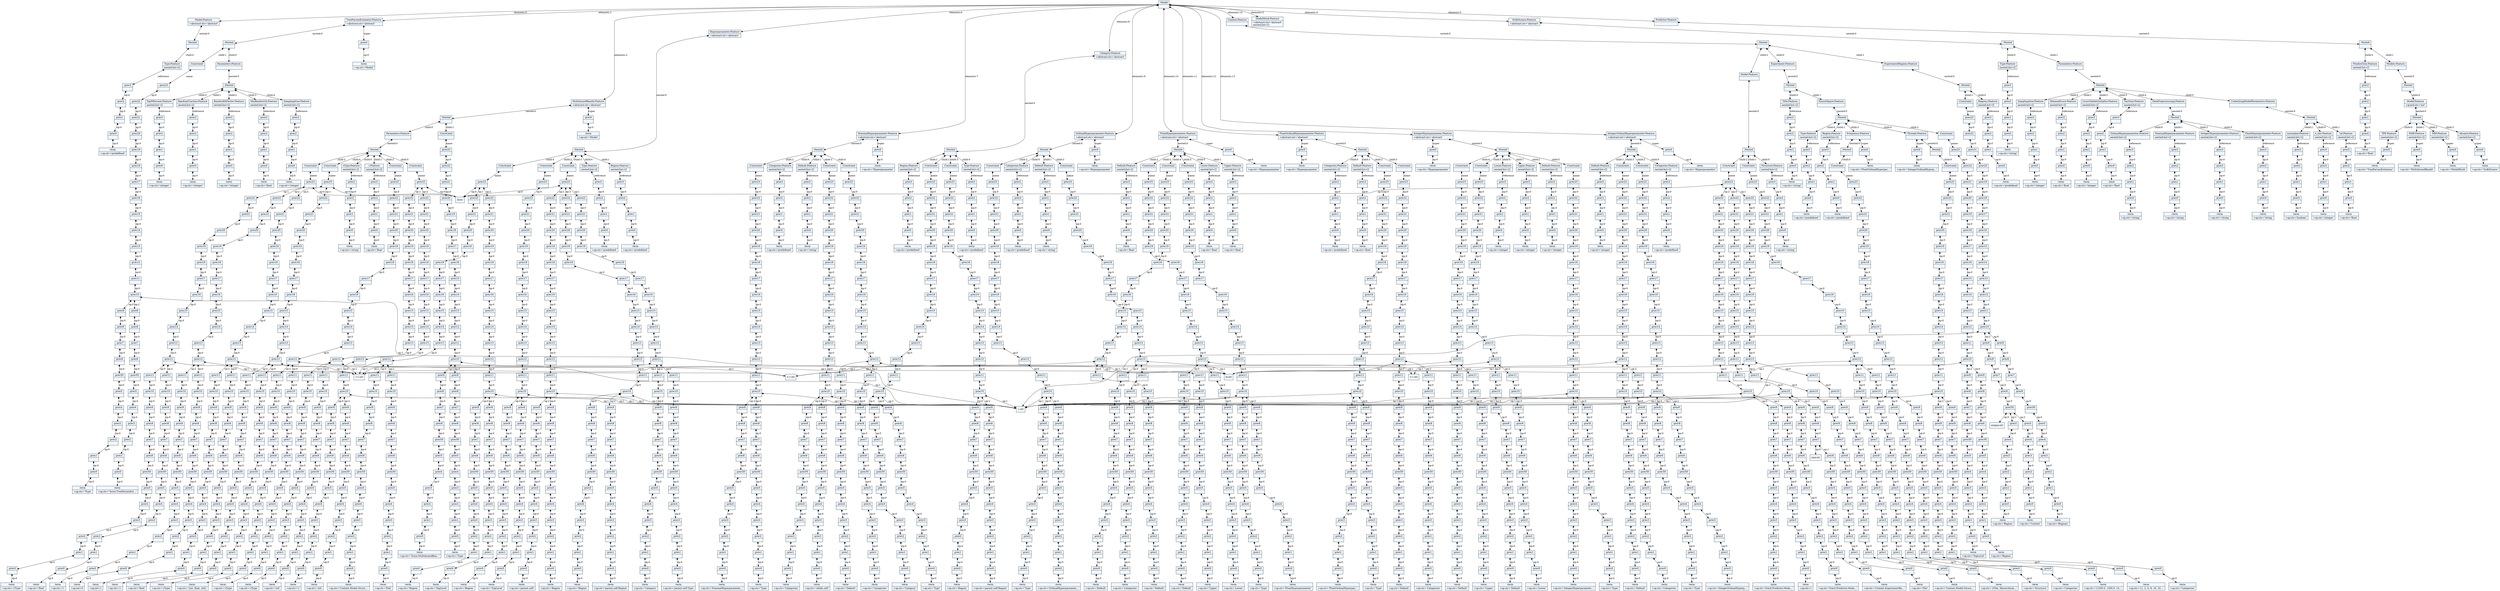 
    digraph textX {
    fontname = "Bitstream Vera Sans"
    fontsize = 8
    node[
        shape=record,
        style=filled,
        fillcolor=aliceblue
    ]
    nodesep = 0.3
    edge[dir=black,arrowtail=empty]


139648136339664 -> 139648136343024 [label="elements:0" arrowtail=diamond dir=both]
139648136343024 -> 139648136341584 [label="nested:0" arrowtail=diamond dir=both]
139648136341584 -> 139648137579344 [label="child:0" arrowtail=diamond dir=both]
139648137579344 -> 139648137578000 [label="reference" arrowtail=diamond dir=both]
139648137578000 -> 139648137576608 [label="op:0" arrowtail=diamond dir=both]
139648137576608 -> 139648137578912 [label="op:0" arrowtail=diamond dir=both]
139648137578912 -> 139648137579872 [label="op:0" arrowtail=diamond dir=both]
139648137579872 -> 139648137578384 [label="op:0" arrowtail=diamond dir=both]
139648137578384[label="{:term|+op:str='predefined'\l}"]
139648137579872[label="{:prec0|}"]
139648137578912[label="{:prec1|}"]
139648137576608[label="{:prec2|}"]
139648137578000[label="{:prec3|}"]
139648137579344[label="{Type:Feature|nested:list=[]\l}"]
139648136341584[label="{:Nested|}"]
139648136343024[label="{Model:Feature|+abstract:str='abstract'\l}"]
139648136339664 -> 139648136339712 [label="elements:1" arrowtail=diamond dir=both]
139648136339712 -> 139648137577232 [label="super" arrowtail=diamond dir=both]
139648137577232 -> 139648137578576 [label="op:0" arrowtail=diamond dir=both]
139648137578576[label="{:term|+op:str='Model'\l}"]
139648137577232[label="{:prec0|}"]
139648136339712 -> 139648137578672 [label="nested:0" arrowtail=diamond dir=both]
139648137578672 -> 139648137580208 [label="child:0" arrowtail=diamond dir=both]
139648137580208 -> 139648137577376 [label="nested:0" arrowtail=diamond dir=both]
139648137577376 -> 139648137579584 [label="child:0" arrowtail=diamond dir=both]
139648137579584 -> 139648137578768 [label="reference" arrowtail=diamond dir=both]
139648137578768 -> 139648137579728 [label="op:0" arrowtail=diamond dir=both]
139648137579728 -> 139648137579104 [label="op:0" arrowtail=diamond dir=both]
139648137579104 -> 139648137578288 [label="op:0" arrowtail=diamond dir=both]
139648137578288 -> 139648137578336 [label="op:0" arrowtail=diamond dir=both]
139648137578336[label="{:term|+op:str='integer'\l}"]
139648137578288[label="{:prec0|}"]
139648137579104[label="{:prec1|}"]
139648137579728[label="{:prec2|}"]
139648137578768[label="{:prec3|}"]
139648137579584[label="{TopNPercent:Feature|nested:list=[]\l}"]
139648137577376 -> 139648137576656 [label="child:1" arrowtail=diamond dir=both]
139648137576656 -> 139648137577808 [label="reference" arrowtail=diamond dir=both]
139648137577808 -> 139648137579056 [label="op:0" arrowtail=diamond dir=both]
139648137579056 -> 139648137579296 [label="op:0" arrowtail=diamond dir=both]
139648137579296 -> 139648137579632 [label="op:0" arrowtail=diamond dir=both]
139648137579632 -> 139648137578960 [label="op:0" arrowtail=diamond dir=both]
139648137578960[label="{:term|+op:str='integer'\l}"]
139648137579632[label="{:prec0|}"]
139648137579296[label="{:prec1|}"]
139648137579056[label="{:prec2|}"]
139648137577808[label="{:prec3|}"]
139648137576656[label="{RandomFraction:Feature|nested:list=[]\l}"]
139648137577376 -> 139648137577424 [label="child:2" arrowtail=diamond dir=both]
139648137577424 -> 139648137577136 [label="reference" arrowtail=diamond dir=both]
139648137577136 -> 139648137578096 [label="op:0" arrowtail=diamond dir=both]
139648137578096 -> 139648134272768 [label="op:0" arrowtail=diamond dir=both]
139648134272768 -> 139648134273248 [label="op:0" arrowtail=diamond dir=both]
139648134273248 -> 139648134271520 [label="op:0" arrowtail=diamond dir=both]
139648134271520[label="{:term|+op:str='integer'\l}"]
139648134273248[label="{:prec0|}"]
139648134272768[label="{:prec1|}"]
139648137578096[label="{:prec2|}"]
139648137577136[label="{:prec3|}"]
139648137577424[label="{BandwidthFactor:Feature|nested:list=[]\l}"]
139648137577376 -> 139648137578432 [label="child:3" arrowtail=diamond dir=both]
139648137578432 -> 139648137579152 [label="reference" arrowtail=diamond dir=both]
139648137579152 -> 139648134272624 [label="op:0" arrowtail=diamond dir=both]
139648134272624 -> 139648134271760 [label="op:0" arrowtail=diamond dir=both]
139648134271760 -> 139648134271088 [label="op:0" arrowtail=diamond dir=both]
139648134271088 -> 139648134271424 [label="op:0" arrowtail=diamond dir=both]
139648134271424[label="{:term|+op:str='float'\l}"]
139648134271088[label="{:prec0|}"]
139648134271760[label="{:prec1|}"]
139648134272624[label="{:prec2|}"]
139648137579152[label="{:prec3|}"]
139648137578432[label="{MinBandwirth:Feature|nested:list=[]\l}"]
139648137577376 -> 139648137578144 [label="child:4" arrowtail=diamond dir=both]
139648137578144 -> 139648134274544 [label="reference" arrowtail=diamond dir=both]
139648134274544 -> 139648134272912 [label="op:0" arrowtail=diamond dir=both]
139648134272912 -> 139648134272816 [label="op:0" arrowtail=diamond dir=both]
139648134272816 -> 139648134271712 [label="op:0" arrowtail=diamond dir=both]
139648134271712 -> 139648134273296 [label="op:0" arrowtail=diamond dir=both]
139648134273296[label="{:term|+op:str='integer'\l}"]
139648134271712[label="{:prec0|}"]
139648134272816[label="{:prec1|}"]
139648134272912[label="{:prec2|}"]
139648134274544[label="{:prec3|}"]
139648137578144[label="{SamplingSize:Feature|nested:list=[]\l}"]
139648137577376[label="{:Nested|}"]
139648137580208[label="{Parameters:Feature|}"]
139648137578672 -> 139648137578240 [label="child:1" arrowtail=diamond dir=both]
139648137578240 -> 139648137576848 [label="name" arrowtail=diamond dir=both]
139648137576848 -> 139648134271856 [label="op:0" arrowtail=diamond dir=both]
139648134271856 -> 139648134271664 [label="op:0" arrowtail=diamond dir=both]
139648134271664 -> 139648134274256 [label="op:0" arrowtail=diamond dir=both]
139648134274256 -> 139648134273776 [label="op:0" arrowtail=diamond dir=both]
139648134273776 -> 139648134273536 [label="op:0" arrowtail=diamond dir=both]
139648134273536 -> 139648134273392 [label="op:0" arrowtail=diamond dir=both]
139648134273392 -> 139648134272384 [label="op:0" arrowtail=diamond dir=both]
139648134272384 -> 139648134274496 [label="op:0" arrowtail=diamond dir=both]
139648134274496 -> 139648137700592 [label="op:0" arrowtail=diamond dir=both]
139648137700592 -> 139648137701216 [label="op:0" arrowtail=diamond dir=both]
139648137701216 -> 139648137702176 [label="op:0" arrowtail=diamond dir=both]
139648137702176 -> 139648137701840 [label="op:0" arrowtail=diamond dir=both]
139648137701840 -> 139648137702656 [label="op:0" arrowtail=diamond dir=both]
139648137702656 -> 139648137700880 [label="op:0" arrowtail=diamond dir=both]
139648137700880 -> 139648137700832 [label="op:0" arrowtail=diamond dir=both]
139648137700832 -> 139648137702464 [label="op:0" arrowtail=diamond dir=both]
139648137702464 -> 139648137701888 [label="op:0" arrowtail=diamond dir=both]
139648137701888 -> 139648137700736 [label="op:0" arrowtail=diamond dir=both]
139648137700736 -> 139648137700928 [label="op:0" arrowtail=diamond dir=both]
139648137700928 -> 139648137701936 [label="op:0" arrowtail=diamond dir=both]
139648137701936 -> 139648137700352 [label="op:0" arrowtail=diamond dir=both]
139648137700352 -> 139648137700784 [label="op:0" arrowtail=diamond dir=both]
139648137700784 -> 139648137700448 [label="op:0" arrowtail=diamond dir=both]
139648137700448 -> 139648137700544 [label="op:0" arrowtail=diamond dir=both]
139648137700544 -> 139648137701072 [label="op:0" arrowtail=diamond dir=both]
139648137701072[label="{:term|+op:str='Type'\l}"]
139648137700544[label="{:prec0|}"]
139648137700448[label="{:prec1|}"]
139648137700784[label="{:prec2|}"]
139648137700352[label="{:prec3|}"]
139648137701936[label="{:prec4|}"]
139648137700928[label="{:prec5|}"]
139648137700736[label="{:prec50|}"]
139648137701888[label="{:prec6|}"]
139648137702464[label="{:prec7|}"]
139648137700832[label="{:prec8|}"]
139648137700880[label="{:prec9|}"]
139648137702656 -> "=:str" [label="op:1" arrowtail=diamond dir=both]
139648137702656 -> 139648137700304 [label="op:2" arrowtail=diamond dir=both]
139648137700304 -> 139648137702752 [label="op:0" arrowtail=diamond dir=both]
139648137702752 -> 139648137701744 [label="op:0" arrowtail=diamond dir=both]
139648137701744 -> 139648137701792 [label="op:0" arrowtail=diamond dir=both]
139648137701792 -> 139648137702800 [label="op:0" arrowtail=diamond dir=both]
139648137702800 -> 139648137702992 [label="op:0" arrowtail=diamond dir=both]
139648137702992 -> 139648137700112 [label="op:0" arrowtail=diamond dir=both]
139648137700112 -> 139648137700160 [label="op:0" arrowtail=diamond dir=both]
139648137700160 -> 139648137702608 [label="op:0" arrowtail=diamond dir=both]
139648137702608 -> 139648137162032 [label="op:0" arrowtail=diamond dir=both]
139648137162032 -> 139648137159680 [label="op:0" arrowtail=diamond dir=both]
139648137159680 -> 139648137159104 [label="op:0" arrowtail=diamond dir=both]
139648137159104[label="{:term|+op:str=''brise.TreeParzenEst...'\l}"]
139648137159680[label="{:prec0|}"]
139648137162032[label="{:prec1|}"]
139648137702608[label="{:prec2|}"]
139648137700160[label="{:prec3|}"]
139648137700112[label="{:prec4|}"]
139648137702992[label="{:prec5|}"]
139648137702800[label="{:prec50|}"]
139648137701792[label="{:prec6|}"]
139648137701744[label="{:prec7|}"]
139648137702752[label="{:prec8|}"]
139648137700304[label="{:prec9|}"]
139648137702656[label="{:prec10|}"]
139648137701840[label="{:prec11|}"]
139648137702176[label="{:prec12|}"]
139648137701216[label="{:prec13|}"]
139648137700592[label="{:prec14|}"]
139648134274496[label="{:prec15|}"]
139648134272384[label="{:prec16|}"]
139648134273392[label="{:prec17|}"]
139648134273536[label="{:prec18|}"]
139648134273776[label="{:prec19|}"]
139648134274256[label="{:prec20|}"]
139648134271664[label="{:prec21|}"]
139648134271856[label="{:prec22|}"]
139648137576848[label="{:prec23|}"]
139648137578240[label="{:Constraint|}"]
139648137578672[label="{:Nested|}"]
139648136339712[label="{TreeParzenEstimator:Feature|+abstract:str='abstract'\l}"]
139648136339664 -> 139648136340480 [label="elements:2" arrowtail=diamond dir=both]
139648136340480 -> 139648137577184 [label="super" arrowtail=diamond dir=both]
139648137577184 -> 139648137576896 [label="op:0" arrowtail=diamond dir=both]
139648137576896[label="{:term|+op:str='Model'\l}"]
139648137577184[label="{:prec0|}"]
139648136340480 -> 139648134272672 [label="nested:0" arrowtail=diamond dir=both]
139648134272672 -> 139648134273872 [label="child:0" arrowtail=diamond dir=both]
139648134273872 -> 139648134273344 [label="nested:0" arrowtail=diamond dir=both]
139648134273344 -> 139648137702080 [label="child:0" arrowtail=diamond dir=both]
139648137702080 -> 139648137702272 [label="reference" arrowtail=diamond dir=both]
139648137702272 -> 139648137702944 [label="op:0" arrowtail=diamond dir=both]
139648137702944 -> 139648137702224 [label="op:0" arrowtail=diamond dir=both]
139648137702224 -> 139648137699632 [label="op:0" arrowtail=diamond dir=both]
139648137699632 -> 139648137700496 [label="op:0" arrowtail=diamond dir=both]
139648137700496[label="{:term|+op:str='string'\l}"]
139648137699632[label="{:prec0|}"]
139648137702224[label="{:prec1|}"]
139648137702944[label="{:prec2|}"]
139648137702272[label="{:prec3|}"]
139648137702080[label="{cType:Feature|nested:list=[]\l}"]
139648134273344 -> 139648137702368 [label="child:1" arrowtail=diamond dir=both]
139648137702368 -> 139648137699968 [label="reference" arrowtail=diamond dir=both]
139648137699968 -> 139648137700064 [label="op:0" arrowtail=diamond dir=both]
139648137700064 -> 139648137161552 [label="op:0" arrowtail=diamond dir=both]
139648137161552 -> 139648137158912 [label="op:0" arrowtail=diamond dir=both]
139648137158912 -> 139648137161360 [label="op:0" arrowtail=diamond dir=both]
139648137161360[label="{:term|+op:str='float'\l}"]
139648137158912[label="{:prec0|}"]
139648137161552[label="{:prec1|}"]
139648137700064[label="{:prec2|}"]
139648137699968[label="{:prec3|}"]
139648137702368[label="{c:Feature|nested:list=[]\l}"]
139648134273344 -> 139648137703136 [label="child:2" arrowtail=diamond dir=both]
139648137703136 -> 139648137159488 [label="name" arrowtail=diamond dir=both]
139648137159488 -> 139648137161216 [label="op:0" arrowtail=diamond dir=both]
139648137161216 -> 139648137162080 [label="op:0" arrowtail=diamond dir=both]
139648137162080 -> 139648137161792 [label="op:0" arrowtail=diamond dir=both]
139648137161792 -> 139648137159392 [label="op:0" arrowtail=diamond dir=both]
139648137159392 -> 139648137162656 [label="op:0" arrowtail=diamond dir=both]
139648137162656 -> 139648137159872 [label="op:0" arrowtail=diamond dir=both]
139648137159872 -> 139648137159968 [label="op:0" arrowtail=diamond dir=both]
139648137159968 -> 139648137160928 [label="op:0" arrowtail=diamond dir=both]
139648137160928 -> 139648137159632 [label="op:0" arrowtail=diamond dir=both]
139648137159632 -> 139648137160304 [label="op:0" arrowtail=diamond dir=both]
139648137160304 -> 139648137159536 [label="op:0" arrowtail=diamond dir=both]
139648137159536 -> 139648137159920 [label="op:0" arrowtail=diamond dir=both]
139648137159920 -> 139648137160544 [label="op:0" arrowtail=diamond dir=both]
139648137160544 -> 139648137161936 [label="op:0" arrowtail=diamond dir=both]
139648137161936 -> 139648137158864 [label="op:0" arrowtail=diamond dir=both]
139648137158864 -> 139648137160976 [label="op:0" arrowtail=diamond dir=both]
139648137160976 -> 139648137161648 [label="op:0" arrowtail=diamond dir=both]
139648137161648 -> 139648137159008 [label="op:0" arrowtail=diamond dir=both]
139648137159008 -> 139648137161504 [label="op:0" arrowtail=diamond dir=both]
139648137161504 -> 139648137159728 [label="op:0" arrowtail=diamond dir=both]
139648137159728 -> 139648137162272 [label="op:0" arrowtail=diamond dir=both]
139648137162272 -> 139648137177312 [label="op:0" arrowtail=diamond dir=both]
139648137177312 -> 139648137176256 [label="op:0" arrowtail=diamond dir=both]
139648137176256 -> 139648137176736 [label="op:0" arrowtail=diamond dir=both]
139648137176736 -> 139648137176832 [label="op:0" arrowtail=diamond dir=both]
139648137176832[label="{:term|+op:str='cType'\l}"]
139648137176736[label="{:prec0|}"]
139648137176256[label="{:prec1|}"]
139648137177312[label="{:prec2|}"]
139648137162272[label="{:prec3|}"]
139648137159728[label="{:prec4|}"]
139648137161504[label="{:prec5|}"]
139648137159008[label="{:prec50|}"]
139648137161648[label="{:prec6|}"]
139648137160976[label="{:prec7|}"]
139648137158864[label="{:prec8|}"]
139648137161936[label="{:prec9|}"]
139648137160544[label="{:prec10|}"]
139648137159920[label="{:prec11|}"]
139648137159536 -> "in:str" [label="op:1" arrowtail=diamond dir=both]
139648137159536 -> 139648137161312 [label="op:2" arrowtail=diamond dir=both]
139648137161312 -> 139648137159344 [label="op:0" arrowtail=diamond dir=both]
139648137159344 -> 139648137160688 [label="op:0" arrowtail=diamond dir=both]
139648137160688 -> 139648137160112 [label="op:0" arrowtail=diamond dir=both]
139648137160112 -> 139648137162368 [label="op:0" arrowtail=diamond dir=both]
139648137162368 -> 139648137176448 [label="op:0" arrowtail=diamond dir=both]
139648137176448 -> 139648137179040 [label="op:0" arrowtail=diamond dir=both]
139648137179040 -> 139648137175968 [label="op:0" arrowtail=diamond dir=both]
139648137175968 -> 139648137177792 [label="op:0" arrowtail=diamond dir=both]
139648137177792 -> 139648137177504 [label="op:0" arrowtail=diamond dir=both]
139648137177504 -> 139648137177072 [label="op:0" arrowtail=diamond dir=both]
139648137177072 -> 139648137177600 [label="op:0" arrowtail=diamond dir=both]
139648137177600 -> 139648137176112 [label="op:0" arrowtail=diamond dir=both]
139648137176112 -> 139648137177120 [label="op:0" arrowtail=diamond dir=both]
139648137177120[label="{:term|+op:str='\{int, float, std\}'\l}"]
139648137176112[label="{:prec0|}"]
139648137177600[label="{:prec1|}"]
139648137177072[label="{:prec2|}"]
139648137177504[label="{:prec3|}"]
139648137177792[label="{:prec4|}"]
139648137175968[label="{:prec5|}"]
139648137179040[label="{:prec50|}"]
139648137176448[label="{:prec6|}"]
139648137162368[label="{:prec7|}"]
139648137160112[label="{:prec8|}"]
139648137160688[label="{:prec9|}"]
139648137159344[label="{:prec10|}"]
139648137161312[label="{:prec11|}"]
139648137159536[label="{:prec12|}"]
139648137160304[label="{:prec13|}"]
139648137159632[label="{:prec14|}"]
139648137160928[label="{:prec15|}"]
139648137159968[label="{:prec16|}"]
139648137159872[label="{:prec17|}"]
139648137162656[label="{:prec18|}"]
139648137159392[label="{:prec19|}"]
139648137161792[label="{:prec20|}"]
139648137162080[label="{:prec21|}"]
139648137161216[label="{:prec22|}"]
139648137159488[label="{:prec23|}"]
139648137703136[label="{:Constraint|}"]
139648134273344 -> 139648137700400 [label="child:3" arrowtail=diamond dir=both]
139648137700400 -> 139648137160160 [label="name" arrowtail=diamond dir=both]
139648137160160 -> "if:str" [label="op:0" arrowtail=diamond dir=both]
139648137160160 -> 139648137161456 [label="op:1" arrowtail=diamond dir=both]
139648137161456 -> 139648137160256 [label="op:0" arrowtail=diamond dir=both]
139648137160256 -> 139648137160400 [label="op:0" arrowtail=diamond dir=both]
139648137160400 -> 139648137160880 [label="op:0" arrowtail=diamond dir=both]
139648137160880 -> 139648137160640 [label="op:0" arrowtail=diamond dir=both]
139648137160640 -> 139648137159824 [label="op:0" arrowtail=diamond dir=both]
139648137159824 -> 139648137177696 [label="op:0" arrowtail=diamond dir=both]
139648137177696 -> 139648137176880 [label="op:0" arrowtail=diamond dir=both]
139648137176880 -> 139648137176592 [label="op:0" arrowtail=diamond dir=both]
139648137176592 -> 139648137176304 [label="op:0" arrowtail=diamond dir=both]
139648137176304 -> 139648137176688 [label="op:0" arrowtail=diamond dir=both]
139648137176688 -> 139648137177024 [label="op:0" arrowtail=diamond dir=both]
139648137177024 -> 139648137178848 [label="op:0" arrowtail=diamond dir=both]
139648137178848 -> 139648137178464 [label="op:0" arrowtail=diamond dir=both]
139648137178464 -> 139648137178896 [label="op:0" arrowtail=diamond dir=both]
139648137178896 -> 139648137175104 [label="op:0" arrowtail=diamond dir=both]
139648137175104 -> 139648137178176 [label="op:0" arrowtail=diamond dir=both]
139648137178176 -> 139648137177840 [label="op:0" arrowtail=diamond dir=both]
139648137177840 -> 139648137175920 [label="op:0" arrowtail=diamond dir=both]
139648137175920 -> 139648137177264 [label="op:0" arrowtail=diamond dir=both]
139648137177264 -> 139648137178944 [label="op:0" arrowtail=diamond dir=both]
139648137178944 -> 139648137176016 [label="op:0" arrowtail=diamond dir=both]
139648137176016 -> 139648137178992 [label="op:0" arrowtail=diamond dir=both]
139648137178992 -> 139648137178608 [label="op:0" arrowtail=diamond dir=both]
139648137178608 -> 139648137178704 [label="op:0" arrowtail=diamond dir=both]
139648137178704[label="{:term|+op:str='cType'\l}"]
139648137178608[label="{:prec0|}"]
139648137178992[label="{:prec1|}"]
139648137176016[label="{:prec2|}"]
139648137178944[label="{:prec3|}"]
139648137177264[label="{:prec4|}"]
139648137175920[label="{:prec5|}"]
139648137177840[label="{:prec50|}"]
139648137178176[label="{:prec6|}"]
139648137175104[label="{:prec7|}"]
139648137178896[label="{:prec8|}"]
139648137178464[label="{:prec9|}"]
139648137178848[label="{:prec10|}"]
139648137177024[label="{:prec11|}"]
139648137176688 -> "==:str" [label="op:1" arrowtail=diamond dir=both]
139648137176688 -> 139648137179088 [label="op:2" arrowtail=diamond dir=both]
139648137179088 -> 139648137178512 [label="op:0" arrowtail=diamond dir=both]
139648137178512 -> 139648137176784 [label="op:0" arrowtail=diamond dir=both]
139648137176784 -> 139648137175440 [label="op:0" arrowtail=diamond dir=both]
139648137175440 -> 139648137177360 [label="op:0" arrowtail=diamond dir=both]
139648137177360 -> 139648137176544 [label="op:0" arrowtail=diamond dir=both]
139648137176544 -> 139648137178800 [label="op:0" arrowtail=diamond dir=both]
139648137178800 -> 139648137176496 [label="op:0" arrowtail=diamond dir=both]
139648137176496 -> 139648137177168 [label="op:0" arrowtail=diamond dir=both]
139648137177168 -> 139648137176928 [label="op:0" arrowtail=diamond dir=both]
139648137176928 -> 139648137178272 [label="op:0" arrowtail=diamond dir=both]
139648137178272 -> 139648137177888 [label="op:0" arrowtail=diamond dir=both]
139648137177888 -> 139648136971984 [label="op:0" arrowtail=diamond dir=both]
139648136971984 -> 139648136971456 [label="op:0" arrowtail=diamond dir=both]
139648136971456[label="{:term|+op:str='float'\l}"]
139648136971984[label="{:prec0|}"]
139648137177888[label="{:prec1|}"]
139648137178272[label="{:prec2|}"]
139648137176928[label="{:prec3|}"]
139648137177168[label="{:prec4|}"]
139648137176496[label="{:prec5|}"]
139648137178800[label="{:prec50|}"]
139648137176544[label="{:prec6|}"]
139648137177360[label="{:prec7|}"]
139648137175440[label="{:prec8|}"]
139648137176784[label="{:prec9|}"]
139648137178512[label="{:prec10|}"]
139648137179088[label="{:prec11|}"]
139648137176688[label="{:prec12|}"]
139648137176304[label="{:prec13|}"]
139648137176592[label="{:prec14|}"]
139648137176880[label="{:prec15|}"]
139648137177696[label="{:prec16|}"]
139648137159824[label="{:prec17|}"]
139648137160640[label="{:prec18|}"]
139648137160880[label="{:prec19|}"]
139648137160400[label="{:prec20|}"]
139648137160256[label="{:prec21|}"]
139648137161456[label="{:prec22|}"]
139648137160160 -> 139648137160208 [label="op:2" arrowtail=diamond dir=both]
139648137160208 -> 139648137159584 [label="op:0" arrowtail=diamond dir=both]
139648137159584 -> 139648137162176 [label="op:0" arrowtail=diamond dir=both]
139648137162176 -> 139648137177456 [label="op:0" arrowtail=diamond dir=both]
139648137177456 -> 139648137177408 [label="op:0" arrowtail=diamond dir=both]
139648137177408 -> 139648137176976 [label="op:0" arrowtail=diamond dir=both]
139648137176976 -> 139648137177648 [label="op:0" arrowtail=diamond dir=both]
139648137177648 -> 139648137178320 [label="op:0" arrowtail=diamond dir=both]
139648137178320 -> 139648137178752 [label="op:0" arrowtail=diamond dir=both]
139648137178752 -> 139648137177216 [label="op:0" arrowtail=diamond dir=both]
139648137177216 -> 139648137178080 [label="op:0" arrowtail=diamond dir=both]
139648137178080 -> 139648137178560 [label="op:0" arrowtail=diamond dir=both]
139648137178560 -> 139648136972368 [label="op:0" arrowtail=diamond dir=both]
139648136972368 -> 139648136972704 [label="op:0" arrowtail=diamond dir=both]
139648136972704 -> 139648136971792 [label="op:0" arrowtail=diamond dir=both]
139648136971792 -> 139648136971936 [label="op:0" arrowtail=diamond dir=both]
139648136971936 -> 139648136973424 [label="op:0" arrowtail=diamond dir=both]
139648136973424 -> 139648136972800 [label="op:0" arrowtail=diamond dir=both]
139648136972800 -> 139648136973136 [label="op:0" arrowtail=diamond dir=both]
139648136973136 -> 139648136970496 [label="op:0" arrowtail=diamond dir=both]
139648136970496 -> 139648136970544 [label="op:0" arrowtail=diamond dir=both]
139648136970544 -> 139648136970784 [label="op:0" arrowtail=diamond dir=both]
139648136970784 -> 139648136970640 [label="op:0" arrowtail=diamond dir=both]
139648136970640 -> 139648136972848 [label="op:0" arrowtail=diamond dir=both]
139648136972848 -> 139648136972752 [label="op:0" arrowtail=diamond dir=both]
139648136972752[label="{:term|+op:int=0\l}"]
139648136972848[label="{:prec0|}"]
139648136970640[label="{:prec1|}"]
139648136970784[label="{:prec2|}"]
139648136970544[label="{:prec3|}"]
139648136970496[label="{:prec4|}"]
139648136973136[label="{:prec5|}"]
139648136972800[label="{:prec50|}"]
139648136973424[label="{:prec6|}"]
139648136971936[label="{:prec7|}"]
139648136971792[label="{:prec8|}"]
139648136972704[label="{:prec9|}"]
139648136972368[label="{:prec10|}"]
139648137178560[label="{:prec11|}"]
139648137178080 -> "<=:str" [label="op:1" arrowtail=diamond dir=both]
139648137178080 -> 139648136972944 [label="op:2" arrowtail=diamond dir=both]
139648136972944 -> 139648136973856 [label="op:0" arrowtail=diamond dir=both]
139648136973856 -> 139648136972464 [label="op:0" arrowtail=diamond dir=both]
139648136972464 -> 139648136974144 [label="op:0" arrowtail=diamond dir=both]
139648136974144 -> 139648136973280 [label="op:0" arrowtail=diamond dir=both]
139648136973280 -> 139648136974240 [label="op:0" arrowtail=diamond dir=both]
139648136974240 -> 139648136972992 [label="op:0" arrowtail=diamond dir=both]
139648136972992 -> 139648136970736 [label="op:0" arrowtail=diamond dir=both]
139648136970736 -> 139648136970304 [label="op:0" arrowtail=diamond dir=both]
139648136970304 -> 139648136971504 [label="op:0" arrowtail=diamond dir=both]
139648136971504 -> 139648136970352 [label="op:0" arrowtail=diamond dir=both]
139648136970352 -> 139648136971264 [label="op:0" arrowtail=diamond dir=both]
139648136971264 -> 139648136973616 [label="op:0" arrowtail=diamond dir=both]
139648136973616 -> 139648136970928 [label="op:0" arrowtail=diamond dir=both]
139648136970928[label="{:term|+op:str='c'\l}"]
139648136973616[label="{:prec0|}"]
139648136971264[label="{:prec1|}"]
139648136970352[label="{:prec2|}"]
139648136971504[label="{:prec3|}"]
139648136970304[label="{:prec4|}"]
139648136970736[label="{:prec5|}"]
139648136972992[label="{:prec50|}"]
139648136974240[label="{:prec6|}"]
139648136973280[label="{:prec7|}"]
139648136974144[label="{:prec8|}"]
139648136972464[label="{:prec9|}"]
139648136973856[label="{:prec10|}"]
139648136972944[label="{:prec11|}"]
139648137178080[label="{:prec12|}"]
139648137177216[label="{:prec13|}"]
139648137178752[label="{:prec14|}"]
139648137178320[label="{:prec15|}"]
139648137177648[label="{:prec16|}"]
139648137176976[label="{:prec17|}"]
139648137177408[label="{:prec18|}"]
139648137177456[label="{:prec19|}"]
139648137162176[label="{:prec20|}"]
139648137159584[label="{:prec21|}"]
139648137160208[label="{:prec22|}"]
139648137160160[label="{:prec23|}"]
139648137700400[label="{:Constraint|}"]
139648134273344 -> 139648137161168 [label="child:4" arrowtail=diamond dir=both]
139648137161168 -> 139648137160016 [label="name" arrowtail=diamond dir=both]
139648137160016 -> "if:str" [label="op:0" arrowtail=diamond dir=both]
139648137160016 -> 139648137178656 [label="op:1" arrowtail=diamond dir=both]
139648137178656 -> 139648137177552 [label="op:0" arrowtail=diamond dir=both]
139648137177552 -> 139648137176064 [label="op:0" arrowtail=diamond dir=both]
139648137176064 -> 139648137178224 [label="op:0" arrowtail=diamond dir=both]
139648137178224 -> 139648136971840 [label="op:0" arrowtail=diamond dir=both]
139648136971840 -> 139648136970832 [label="op:0" arrowtail=diamond dir=both]
139648136970832 -> 139648136973040 [label="op:0" arrowtail=diamond dir=both]
139648136973040 -> 139648136971360 [label="op:0" arrowtail=diamond dir=both]
139648136971360 -> 139648136970592 [label="op:0" arrowtail=diamond dir=both]
139648136970592 -> 139648136970400 [label="op:0" arrowtail=diamond dir=both]
139648136970400 -> 139648136970976 [label="op:0" arrowtail=diamond dir=both]
139648136970976 -> 139648136973760 [label="op:0" arrowtail=diamond dir=both]
139648136973760 -> 139648136972080 [label="op:0" arrowtail=diamond dir=both]
139648136972080 -> 139648136971888 [label="op:0" arrowtail=diamond dir=both]
139648136971888 -> 139648136974048 [label="op:0" arrowtail=diamond dir=both]
139648136974048 -> 139648136973664 [label="op:0" arrowtail=diamond dir=both]
139648136973664 -> 139648136973184 [label="op:0" arrowtail=diamond dir=both]
139648136973184 -> 139648136971216 [label="op:0" arrowtail=diamond dir=both]
139648136971216 -> 139648136973952 [label="op:0" arrowtail=diamond dir=both]
139648136973952 -> 139648136974000 [label="op:0" arrowtail=diamond dir=both]
139648136974000 -> 139648136970880 [label="op:0" arrowtail=diamond dir=both]
139648136970880 -> 139648136971024 [label="op:0" arrowtail=diamond dir=both]
139648136971024 -> 139648136971408 [label="op:0" arrowtail=diamond dir=both]
139648136971408 -> 139648136971744 [label="op:0" arrowtail=diamond dir=both]
139648136971744 -> 139648136971600 [label="op:0" arrowtail=diamond dir=both]
139648136971600[label="{:term|+op:str='cType'\l}"]
139648136971744[label="{:prec0|}"]
139648136971408[label="{:prec1|}"]
139648136971024[label="{:prec2|}"]
139648136970880[label="{:prec3|}"]
139648136974000[label="{:prec4|}"]
139648136973952[label="{:prec5|}"]
139648136971216[label="{:prec50|}"]
139648136973184[label="{:prec6|}"]
139648136973664[label="{:prec7|}"]
139648136974048[label="{:prec8|}"]
139648136971888[label="{:prec9|}"]
139648136972080[label="{:prec10|}"]
139648136973760[label="{:prec11|}"]
139648136970976 -> "==:str" [label="op:1" arrowtail=diamond dir=both]
139648136970976 -> 139648136972512 [label="op:2" arrowtail=diamond dir=both]
139648136972512 -> 139648136971696 [label="op:0" arrowtail=diamond dir=both]
139648136971696 -> 139648136974096 [label="op:0" arrowtail=diamond dir=both]
139648136974096 -> 139648136974192 [label="op:0" arrowtail=diamond dir=both]
139648136974192 -> 139648136972896 [label="op:0" arrowtail=diamond dir=both]
139648136972896 -> 139648136971120 [label="op:0" arrowtail=diamond dir=both]
139648136971120 -> 139648136971312 [label="op:0" arrowtail=diamond dir=both]
139648136971312 -> 139648136971552 [label="op:0" arrowtail=diamond dir=both]
139648136971552 -> 139648136971648 [label="op:0" arrowtail=diamond dir=both]
139648136971648 -> 139648136137120 [label="op:0" arrowtail=diamond dir=both]
139648136137120 -> 139648136137600 [label="op:0" arrowtail=diamond dir=both]
139648136137600 -> 139648136134864 [label="op:0" arrowtail=diamond dir=both]
139648136134864 -> 139648136137072 [label="op:0" arrowtail=diamond dir=both]
139648136137072 -> 139648136137984 [label="op:0" arrowtail=diamond dir=both]
139648136137984[label="{:term|+op:str='float'\l}"]
139648136137072[label="{:prec0|}"]
139648136134864[label="{:prec1|}"]
139648136137600[label="{:prec2|}"]
139648136137120[label="{:prec3|}"]
139648136971648[label="{:prec4|}"]
139648136971552[label="{:prec5|}"]
139648136971312[label="{:prec50|}"]
139648136971120[label="{:prec6|}"]
139648136972896[label="{:prec7|}"]
139648136974192[label="{:prec8|}"]
139648136974096[label="{:prec9|}"]
139648136971696[label="{:prec10|}"]
139648136972512[label="{:prec11|}"]
139648136970976[label="{:prec12|}"]
139648136970400[label="{:prec13|}"]
139648136970592[label="{:prec14|}"]
139648136971360[label="{:prec15|}"]
139648136973040[label="{:prec16|}"]
139648136970832[label="{:prec17|}"]
139648136971840[label="{:prec18|}"]
139648137178224[label="{:prec19|}"]
139648137176064[label="{:prec20|}"]
139648137177552[label="{:prec21|}"]
139648137178656[label="{:prec22|}"]
139648137160016 -> 139648137176208 [label="op:2" arrowtail=diamond dir=both]
139648137176208 -> 139648137176352 [label="op:0" arrowtail=diamond dir=both]
139648137176352 -> 139648136972272 [label="op:0" arrowtail=diamond dir=both]
139648136972272 -> 139648136973088 [label="op:0" arrowtail=diamond dir=both]
139648136973088 -> 139648136971168 [label="op:0" arrowtail=diamond dir=both]
139648136971168 -> 139648136972416 [label="op:0" arrowtail=diamond dir=both]
139648136972416 -> 139648136973808 [label="op:0" arrowtail=diamond dir=both]
139648136973808 -> 139648136970688 [label="op:0" arrowtail=diamond dir=both]
139648136970688 -> 139648136973328 [label="op:0" arrowtail=diamond dir=both]
139648136973328 -> 139648136971072 [label="op:0" arrowtail=diamond dir=both]
139648136971072 -> 139648136136880 [label="op:0" arrowtail=diamond dir=both]
139648136136880 -> 139648136138464 [label="op:0" arrowtail=diamond dir=both]
139648136138464 -> 139648136138608 [label="op:0" arrowtail=diamond dir=both]
139648136138608 -> 139648136135056 [label="op:0" arrowtail=diamond dir=both]
139648136135056 -> 139648136136688 [label="op:0" arrowtail=diamond dir=both]
139648136136688 -> 139648136134720 [label="op:0" arrowtail=diamond dir=both]
139648136134720 -> 139648136137552 [label="op:0" arrowtail=diamond dir=both]
139648136137552 -> 139648136138272 [label="op:0" arrowtail=diamond dir=both]
139648136138272 -> 139648136136256 [label="op:0" arrowtail=diamond dir=both]
139648136136256 -> 139648136137456 [label="op:0" arrowtail=diamond dir=both]
139648136137456 -> 139648136136352 [label="op:0" arrowtail=diamond dir=both]
139648136136352 -> 139648136138032 [label="op:0" arrowtail=diamond dir=both]
139648136138032 -> 139648136138368 [label="op:0" arrowtail=diamond dir=both]
139648136138368 -> 139648136136928 [label="op:0" arrowtail=diamond dir=both]
139648136136928 -> 139648136136976 [label="op:0" arrowtail=diamond dir=both]
139648136136976[label="{:term|+op:str='c'\l}"]
139648136136928[label="{:prec0|}"]
139648136138368[label="{:prec1|}"]
139648136138032[label="{:prec2|}"]
139648136136352[label="{:prec3|}"]
139648136137456[label="{:prec4|}"]
139648136136256[label="{:prec5|}"]
139648136138272[label="{:prec50|}"]
139648136137552[label="{:prec6|}"]
139648136134720[label="{:prec7|}"]
139648136136688[label="{:prec8|}"]
139648136135056[label="{:prec9|}"]
139648136138608[label="{:prec10|}"]
139648136138464[label="{:prec11|}"]
139648136136880 -> "<=:str" [label="op:1" arrowtail=diamond dir=both]
139648136136880 -> 139648136138560 [label="op:2" arrowtail=diamond dir=both]
139648136138560 -> 139648136138080 [label="op:0" arrowtail=diamond dir=both]
139648136138080 -> 139648136137360 [label="op:0" arrowtail=diamond dir=both]
139648136137360 -> 139648136137648 [label="op:0" arrowtail=diamond dir=both]
139648136137648 -> 139648136136784 [label="op:0" arrowtail=diamond dir=both]
139648136136784 -> 139648136137408 [label="op:0" arrowtail=diamond dir=both]
139648136137408 -> 139648136136736 [label="op:0" arrowtail=diamond dir=both]
139648136136736 -> 139648137677696 [label="op:0" arrowtail=diamond dir=both]
139648137677696 -> 139648137677888 [label="op:0" arrowtail=diamond dir=both]
139648137677888 -> 139648137676448 [label="op:0" arrowtail=diamond dir=both]
139648137676448 -> 139648137677792 [label="op:0" arrowtail=diamond dir=both]
139648137677792 -> 139648137677552 [label="op:0" arrowtail=diamond dir=both]
139648137677552 -> 139648137675536 [label="op:0" arrowtail=diamond dir=both]
139648137675536 -> 139648137676832 [label="op:0" arrowtail=diamond dir=both]
139648137676832[label="{:term|+op:int=1\l}"]
139648137675536[label="{:prec0|}"]
139648137677552[label="{:prec1|}"]
139648137677792[label="{:prec2|}"]
139648137676448[label="{:prec3|}"]
139648137677888[label="{:prec4|}"]
139648137677696[label="{:prec5|}"]
139648136136736[label="{:prec50|}"]
139648136137408[label="{:prec6|}"]
139648136136784[label="{:prec7|}"]
139648136137648[label="{:prec8|}"]
139648136137360[label="{:prec9|}"]
139648136138080[label="{:prec10|}"]
139648136138560[label="{:prec11|}"]
139648136136880[label="{:prec12|}"]
139648136971072[label="{:prec13|}"]
139648136973328[label="{:prec14|}"]
139648136970688[label="{:prec15|}"]
139648136973808[label="{:prec16|}"]
139648136972416[label="{:prec17|}"]
139648136971168[label="{:prec18|}"]
139648136973088[label="{:prec19|}"]
139648136972272[label="{:prec20|}"]
139648137176352[label="{:prec21|}"]
139648137176208[label="{:prec22|}"]
139648137160016[label="{:prec23|}"]
139648137161168[label="{:Constraint|}"]
139648134273344 -> 139648137161888 [label="child:5" arrowtail=diamond dir=both]
139648137161888 -> 139648137178416 [label="name" arrowtail=diamond dir=both]
139648137178416 -> "if:str" [label="op:0" arrowtail=diamond dir=both]
139648137178416 -> 139648136973520 [label="op:1" arrowtail=diamond dir=both]
139648136973520 -> 139648136972656 [label="op:0" arrowtail=diamond dir=both]
139648136972656 -> 139648136970448 [label="op:0" arrowtail=diamond dir=both]
139648136970448 -> 139648136138656 [label="op:0" arrowtail=diamond dir=both]
139648136138656 -> 139648136137696 [label="op:0" arrowtail=diamond dir=both]
139648136137696 -> 139648136135824 [label="op:0" arrowtail=diamond dir=both]
139648136135824 -> 139648136135968 [label="op:0" arrowtail=diamond dir=both]
139648136135968 -> 139648137675296 [label="op:0" arrowtail=diamond dir=both]
139648137675296 -> 139648137677600 [label="op:0" arrowtail=diamond dir=both]
139648137677600 -> 139648137675104 [label="op:0" arrowtail=diamond dir=both]
139648137675104 -> 139648137677168 [label="op:0" arrowtail=diamond dir=both]
139648137677168 -> 139648137677504 [label="op:0" arrowtail=diamond dir=both]
139648137677504 -> 139648137676976 [label="op:0" arrowtail=diamond dir=both]
139648137676976 -> 139648137678704 [label="op:0" arrowtail=diamond dir=both]
139648137678704 -> 139648137677984 [label="op:0" arrowtail=diamond dir=both]
139648137677984 -> 139648137676592 [label="op:0" arrowtail=diamond dir=both]
139648137676592 -> 139648137678752 [label="op:0" arrowtail=diamond dir=both]
139648137678752 -> 139648137675056 [label="op:0" arrowtail=diamond dir=both]
139648137675056 -> 139648137675728 [label="op:0" arrowtail=diamond dir=both]
139648137675728 -> 139648137678080 [label="op:0" arrowtail=diamond dir=both]
139648137678080 -> 139648137675872 [label="op:0" arrowtail=diamond dir=both]
139648137675872 -> 139648137678560 [label="op:0" arrowtail=diamond dir=both]
139648137678560 -> 139648137678608 [label="op:0" arrowtail=diamond dir=both]
139648137678608 -> 139648137676112 [label="op:0" arrowtail=diamond dir=both]
139648137676112 -> 139648137677360 [label="op:0" arrowtail=diamond dir=both]
139648137677360[label="{:term|+op:str='cType'\l}"]
139648137676112[label="{:prec0|}"]
139648137678608[label="{:prec1|}"]
139648137678560[label="{:prec2|}"]
139648137675872[label="{:prec3|}"]
139648137678080[label="{:prec4|}"]
139648137675728[label="{:prec5|}"]
139648137675056[label="{:prec50|}"]
139648137678752[label="{:prec6|}"]
139648137676592[label="{:prec7|}"]
139648137677984[label="{:prec8|}"]
139648137678704[label="{:prec9|}"]
139648137676976[label="{:prec10|}"]
139648137677504[label="{:prec11|}"]
139648137677168 -> "==:str" [label="op:1" arrowtail=diamond dir=both]
139648137677168 -> 139648137677456 [label="op:2" arrowtail=diamond dir=both]
139648137677456 -> 139648137676736 [label="op:0" arrowtail=diamond dir=both]
139648137676736 -> 139648137677408 [label="op:0" arrowtail=diamond dir=both]
139648137677408 -> 139648137675824 [label="op:0" arrowtail=diamond dir=both]
139648137675824 -> 139648137676928 [label="op:0" arrowtail=diamond dir=both]
139648137676928 -> 139648137678512 [label="op:0" arrowtail=diamond dir=both]
139648137678512 -> 139648137678032 [label="op:0" arrowtail=diamond dir=both]
139648137678032 -> 139648137678176 [label="op:0" arrowtail=diamond dir=both]
139648137678176 -> 139648137678128 [label="op:0" arrowtail=diamond dir=both]
139648137678128 -> 139648137676784 [label="op:0" arrowtail=diamond dir=both]
139648137676784 -> 139648137677216 [label="op:0" arrowtail=diamond dir=both]
139648137677216 -> 139648137676304 [label="op:0" arrowtail=diamond dir=both]
139648137676304 -> 139648137677024 [label="op:0" arrowtail=diamond dir=both]
139648137677024 -> 139648137675920 [label="op:0" arrowtail=diamond dir=both]
139648137675920[label="{:term|+op:str='std'\l}"]
139648137677024[label="{:prec0|}"]
139648137676304[label="{:prec1|}"]
139648137677216[label="{:prec2|}"]
139648137676784[label="{:prec3|}"]
139648137678128[label="{:prec4|}"]
139648137678176[label="{:prec5|}"]
139648137678032[label="{:prec50|}"]
139648137678512[label="{:prec6|}"]
139648137676928[label="{:prec7|}"]
139648137675824[label="{:prec8|}"]
139648137677408[label="{:prec9|}"]
139648137676736[label="{:prec10|}"]
139648137677456[label="{:prec11|}"]
139648137677168[label="{:prec12|}"]
139648137675104[label="{:prec13|}"]
139648137677600[label="{:prec14|}"]
139648137675296[label="{:prec15|}"]
139648136135968[label="{:prec16|}"]
139648136135824[label="{:prec17|}"]
139648136137696[label="{:prec18|}"]
139648136138656[label="{:prec19|}"]
139648136970448[label="{:prec20|}"]
139648136972656[label="{:prec21|}"]
139648136973520[label="{:prec22|}"]
139648137178416 -> 139648136973568 [label="op:2" arrowtail=diamond dir=both]
139648136973568 -> 139648136972032 [label="op:0" arrowtail=diamond dir=both]
139648136972032 -> 139648136134768 [label="op:0" arrowtail=diamond dir=both]
139648136134768 -> 139648136138128 [label="op:0" arrowtail=diamond dir=both]
139648136138128 -> 139648137677936 [label="op:0" arrowtail=diamond dir=both]
139648137677936 -> 139648137677840 [label="op:0" arrowtail=diamond dir=both]
139648137677840 -> 139648137677312 [label="op:0" arrowtail=diamond dir=both]
139648137677312 -> 139648137676160 [label="op:0" arrowtail=diamond dir=both]
139648137676160 -> 139648137676640 [label="op:0" arrowtail=diamond dir=both]
139648137676640 -> 139648137677744 [label="op:0" arrowtail=diamond dir=both]
139648137677744 -> 139648137674960 [label="op:0" arrowtail=diamond dir=both]
139648137674960 -> 139648137675152 [label="op:0" arrowtail=diamond dir=both]
139648137675152 -> 139648137080496 [label="op:0" arrowtail=diamond dir=both]
139648137080496 -> 139648137076944 [label="op:0" arrowtail=diamond dir=both]
139648137076944 -> 139648137079920 [label="op:0" arrowtail=diamond dir=both]
139648137079920 -> 139648137079824 [label="op:0" arrowtail=diamond dir=both]
139648137079824 -> 139648137076848 [label="op:0" arrowtail=diamond dir=both]
139648137076848 -> 139648137076800 [label="op:0" arrowtail=diamond dir=both]
139648137076800 -> 139648137077040 [label="op:0" arrowtail=diamond dir=both]
139648137077040 -> 139648137077184 [label="op:0" arrowtail=diamond dir=both]
139648137077184 -> 139648137077280 [label="op:0" arrowtail=diamond dir=both]
139648137077280 -> 139648137077568 [label="op:0" arrowtail=diamond dir=both]
139648137077568 -> 139648137077376 [label="op:0" arrowtail=diamond dir=both]
139648137077376 -> 139648137077664 [label="op:0" arrowtail=diamond dir=both]
139648137077664 -> 139648137078048 [label="op:0" arrowtail=diamond dir=both]
139648137078048[label="{:term|+op:str='c'\l}"]
139648137077664[label="{:prec0|}"]
139648137077376[label="{:prec1|}"]
139648137077568[label="{:prec2|}"]
139648137077280[label="{:prec3|}"]
139648137077184[label="{:prec4|}"]
139648137077040[label="{:prec5|}"]
139648137076800[label="{:prec50|}"]
139648137076848[label="{:prec6|}"]
139648137079824[label="{:prec7|}"]
139648137079920[label="{:prec8|}"]
139648137076944[label="{:prec9|}"]
139648137080496 -> "=:str" [label="op:1" arrowtail=diamond dir=both]
139648137080496 -> 139648137079872 [label="op:2" arrowtail=diamond dir=both]
139648137079872 -> 139648137077088 [label="op:0" arrowtail=diamond dir=both]
139648137077088 -> 139648137077136 [label="op:0" arrowtail=diamond dir=both]
139648137077136 -> 139648137077232 [label="op:0" arrowtail=diamond dir=both]
139648137077232 -> 139648137076992 [label="op:0" arrowtail=diamond dir=both]
139648137076992 -> 139648137077472 [label="op:0" arrowtail=diamond dir=both]
139648137077472 -> 139648137077712 [label="op:0" arrowtail=diamond dir=both]
139648137077712 -> 139648137077808 [label="op:0" arrowtail=diamond dir=both]
139648137077808 -> 139648137077904 [label="op:0" arrowtail=diamond dir=both]
139648137077904 -> 139648137077952 [label="op:0" arrowtail=diamond dir=both]
139648137077952 -> 139648137078144 [label="op:0" arrowtail=diamond dir=both]
139648137078144 -> 139648137078288 [label="op:0" arrowtail=diamond dir=both]
139648137078288[label="{:term|+op:str='std'\l}"]
139648137078144[label="{:prec0|}"]
139648137077952[label="{:prec1|}"]
139648137077904[label="{:prec2|}"]
139648137077808[label="{:prec3|}"]
139648137077712[label="{:prec4|}"]
139648137077472[label="{:prec5|}"]
139648137076992[label="{:prec50|}"]
139648137077232[label="{:prec6|}"]
139648137077136[label="{:prec7|}"]
139648137077088[label="{:prec8|}"]
139648137079872[label="{:prec9|}"]
139648137080496[label="{:prec10|}"]
139648137675152[label="{:prec11|}"]
139648137674960[label="{:prec12|}"]
139648137677744[label="{:prec13|}"]
139648137676640[label="{:prec14|}"]
139648137676160[label="{:prec15|}"]
139648137677312[label="{:prec16|}"]
139648137677840[label="{:prec17|}"]
139648137677936[label="{:prec18|}"]
139648136138128[label="{:prec19|}"]
139648136134768[label="{:prec20|}"]
139648136972032[label="{:prec21|}"]
139648136973568[label="{:prec22|}"]
139648137178416[label="{:prec23|}"]
139648137161888[label="{:Constraint|}"]
139648134273344[label="{:Nested|}"]
139648134273872[label="{Parameters:Feature|}"]
139648134272672 -> 139648134271904 [label="child:1" arrowtail=diamond dir=both]
139648134271904 -> 139648137175872 [label="name" arrowtail=diamond dir=both]
139648137175872 -> 139648136972320 [label="op:0" arrowtail=diamond dir=both]
139648136972320 -> 139648136137216 [label="op:0" arrowtail=diamond dir=both]
139648136137216 -> 139648137676544 [label="op:0" arrowtail=diamond dir=both]
139648137676544 -> 139648137677648 [label="op:0" arrowtail=diamond dir=both]
139648137677648 -> 139648137677072 [label="op:0" arrowtail=diamond dir=both]
139648137677072 -> 139648137676688 [label="op:0" arrowtail=diamond dir=both]
139648137676688 -> 139648137676256 [label="op:0" arrowtail=diamond dir=both]
139648137676256 -> 139648137079776 [label="op:0" arrowtail=diamond dir=both]
139648137079776 -> 139648137077616 [label="op:0" arrowtail=diamond dir=both]
139648137077616 -> 139648137077424 [label="op:0" arrowtail=diamond dir=both]
139648137077424 -> 139648137077520 [label="op:0" arrowtail=diamond dir=both]
139648137077520 -> 139648137078096 [label="op:0" arrowtail=diamond dir=both]
139648137078096 -> 139648137078624 [label="op:0" arrowtail=diamond dir=both]
139648137078624 -> 139648137078384 [label="op:0" arrowtail=diamond dir=both]
139648137078384 -> 139648137078240 [label="op:0" arrowtail=diamond dir=both]
139648137078240 -> 139648137078528 [label="op:0" arrowtail=diamond dir=both]
139648137078528 -> 139648137078672 [label="op:0" arrowtail=diamond dir=both]
139648137078672 -> 139648137078768 [label="op:0" arrowtail=diamond dir=both]
139648137078768 -> 139648137079632 [label="op:0" arrowtail=diamond dir=both]
139648137079632 -> 139648137079584 [label="op:0" arrowtail=diamond dir=both]
139648137079584 -> 139648137079728 [label="op:0" arrowtail=diamond dir=both]
139648137079728 -> 139648137079056 [label="op:0" arrowtail=diamond dir=both]
139648137079056 -> 139648137078864 [label="op:0" arrowtail=diamond dir=both]
139648137078864 -> 139648137079248 [label="op:0" arrowtail=diamond dir=both]
139648137079248 -> 139648137079152 [label="op:0" arrowtail=diamond dir=both]
139648137079152[label="{:term|+op:str='Type'\l}"]
139648137079248[label="{:prec0|}"]
139648137078864[label="{:prec1|}"]
139648137079056[label="{:prec2|}"]
139648137079728[label="{:prec3|}"]
139648137079584[label="{:prec4|}"]
139648137079632[label="{:prec5|}"]
139648137078768[label="{:prec50|}"]
139648137078672[label="{:prec6|}"]
139648137078528[label="{:prec7|}"]
139648137078240[label="{:prec8|}"]
139648137078384[label="{:prec9|}"]
139648137078624 -> "=:str" [label="op:1" arrowtail=diamond dir=both]
139648137078624 -> 139648137078000 [label="op:2" arrowtail=diamond dir=both]
139648137078000 -> 139648137078576 [label="op:0" arrowtail=diamond dir=both]
139648137078576 -> 139648137078816 [label="op:0" arrowtail=diamond dir=both]
139648137078816 -> 139648137079680 [label="op:0" arrowtail=diamond dir=both]
139648137079680 -> 139648137078912 [label="op:0" arrowtail=diamond dir=both]
139648137078912 -> 139648137079296 [label="op:0" arrowtail=diamond dir=both]
139648137079296 -> 139648137079200 [label="op:0" arrowtail=diamond dir=both]
139648137079200 -> 139648137079536 [label="op:0" arrowtail=diamond dir=both]
139648137079536 -> 139648137079440 [label="op:0" arrowtail=diamond dir=both]
139648137079440 -> 139648137080688 [label="op:0" arrowtail=diamond dir=both]
139648137080688 -> 139648137080784 [label="op:0" arrowtail=diamond dir=both]
139648137080784 -> 139648131801200 [label="op:0" arrowtail=diamond dir=both]
139648131801200[label="{:term|+op:str=''brise.MultiArmedBan...'\l}"]
139648137080784[label="{:prec0|}"]
139648137080688[label="{:prec1|}"]
139648137079440[label="{:prec2|}"]
139648137079536[label="{:prec3|}"]
139648137079200[label="{:prec4|}"]
139648137079296[label="{:prec5|}"]
139648137078912[label="{:prec50|}"]
139648137079680[label="{:prec6|}"]
139648137078816[label="{:prec7|}"]
139648137078576[label="{:prec8|}"]
139648137078000[label="{:prec9|}"]
139648137078624[label="{:prec10|}"]
139648137078096[label="{:prec11|}"]
139648137077520[label="{:prec12|}"]
139648137077424[label="{:prec13|}"]
139648137077616[label="{:prec14|}"]
139648137079776[label="{:prec15|}"]
139648137676256[label="{:prec16|}"]
139648137676688[label="{:prec17|}"]
139648137677072[label="{:prec18|}"]
139648137677648[label="{:prec19|}"]
139648137676544[label="{:prec20|}"]
139648136137216[label="{:prec21|}"]
139648136972320[label="{:prec22|}"]
139648137175872[label="{:prec23|}"]
139648134271904[label="{:Constraint|}"]
139648134272672[label="{:Nested|}"]
139648136340480[label="{MultiArmedBandit:Feature|+abstract:str='abstract'\l}"]
139648136339664 -> 139648137702416 [label="elements:3" arrowtail=diamond dir=both]
139648137702416[label="{ModelMock:Feature|+abstract:str='abstract'\lnested:list=[]\l}"]
139648136339664 -> 139648137579776 [label="elements:4" arrowtail=diamond dir=both]
139648137579776 -> 139648136137840 [label="nested:0" arrowtail=diamond dir=both]
139648136137840 -> 139648137677264 [label="child:0" arrowtail=diamond dir=both]
139648137677264 -> 139648137676880 [label="reference" arrowtail=diamond dir=both]
139648137676880 -> 139648137080544 [label="op:0" arrowtail=diamond dir=both]
139648137080544 -> 139648137077328 [label="op:0" arrowtail=diamond dir=both]
139648137077328 -> 139648137077760 [label="op:0" arrowtail=diamond dir=both]
139648137077760 -> 139648137078336 [label="op:0" arrowtail=diamond dir=both]
139648137078336[label="{:term|+op:str='string'\l}"]
139648137077760[label="{:prec0|}"]
139648137077328[label="{:prec1|}"]
139648137080544[label="{:prec2|}"]
139648137676880[label="{:prec3|}"]
139648137677264[label="{Type:Feature|nested:list=[]\l}"]
139648136137840 -> 139648137678464 [label="child:1" arrowtail=diamond dir=both]
139648137678464 -> 139648137077856 [label="nested:0" arrowtail=diamond dir=both]
139648137077856 -> 139648137078480 [label="child:0" arrowtail=diamond dir=both]
139648137078480 -> 139648137078960 [label="reference" arrowtail=diamond dir=both]
139648137078960 -> 139648137079488 [label="op:0" arrowtail=diamond dir=both]
139648137079488 -> 139648137079344 [label="op:0" arrowtail=diamond dir=both]
139648137079344 -> 139648131801152 [label="op:0" arrowtail=diamond dir=both]
139648131801152 -> 139648131801296 [label="op:0" arrowtail=diamond dir=both]
139648131801296[label="{:term|+op:str='integer'\l}"]
139648131801152[label="{:prec0|}"]
139648137079344[label="{:prec1|}"]
139648137079488[label="{:prec2|}"]
139648137078960[label="{:prec3|}"]
139648137078480[label="{SamplingSize:Feature|nested:list=[]\l}"]
139648137077856 -> 139648137079008 [label="child:1" arrowtail=diamond dir=both]
139648137079008 -> 139648137079392 [label="reference" arrowtail=diamond dir=both]
139648137079392 -> 139648131801248 [label="op:0" arrowtail=diamond dir=both]
139648131801248 -> 139648131801392 [label="op:0" arrowtail=diamond dir=both]
139648131801392 -> 139648131801488 [label="op:0" arrowtail=diamond dir=both]
139648131801488 -> 139648131801584 [label="op:0" arrowtail=diamond dir=both]
139648131801584[label="{:term|+op:str='float'\l}"]
139648131801488[label="{:prec0|}"]
139648131801392[label="{:prec1|}"]
139648131801248[label="{:prec2|}"]
139648137079392[label="{:prec3|}"]
139648137079008[label="{MinimalScore:Feature|nested:list=[]\l}"]
139648137077856 -> 139648137079104 [label="child:2" arrowtail=diamond dir=both]
139648137079104 -> 139648131801344 [label="reference" arrowtail=diamond dir=both]
139648131801344 -> 139648131801536 [label="op:0" arrowtail=diamond dir=both]
139648131801536 -> 139648131801680 [label="op:0" arrowtail=diamond dir=both]
139648131801680 -> 139648131801776 [label="op:0" arrowtail=diamond dir=both]
139648131801776 -> 139648131801872 [label="op:0" arrowtail=diamond dir=both]
139648131801872[label="{:term|+op:str='integer'\l}"]
139648131801776[label="{:prec0|}"]
139648131801680[label="{:prec1|}"]
139648131801536[label="{:prec2|}"]
139648131801344[label="{:prec3|}"]
139648137079104[label="{CrossValidationSplits:Feature|nested:list=[]\l}"]
139648137077856 -> 139648137080736 [label="child:3" arrowtail=diamond dir=both]
139648137080736 -> 139648131801632 [label="reference" arrowtail=diamond dir=both]
139648131801632 -> 139648131801824 [label="op:0" arrowtail=diamond dir=both]
139648131801824 -> 139648131801968 [label="op:0" arrowtail=diamond dir=both]
139648131801968 -> 139648131802064 [label="op:0" arrowtail=diamond dir=both]
139648131802064 -> 139648131802160 [label="op:0" arrowtail=diamond dir=both]
139648131802160[label="{:term|+op:str='float'\l}"]
139648131802064[label="{:prec0|}"]
139648131801968[label="{:prec1|}"]
139648131801824[label="{:prec2|}"]
139648131801632[label="{:prec3|}"]
139648137080736[label="{TestSize:Feature|nested:list=[]\l}"]
139648137077856 -> 139648131801440 [label="child:4" arrowtail=diamond dir=both]
139648131801440 -> 139648131802016 [label="nested:0" arrowtail=diamond dir=both]
139648131802016 -> 139648131802304 [label="child:0" arrowtail=diamond dir=both]
139648131802304 -> 139648131802400 [label="reference" arrowtail=diamond dir=both]
139648131802400 -> 139648131802496 [label="op:0" arrowtail=diamond dir=both]
139648131802496 -> 139648131802592 [label="op:0" arrowtail=diamond dir=both]
139648131802592 -> 139648131802688 [label="op:0" arrowtail=diamond dir=both]
139648131802688 -> 139648131802784 [label="op:0" arrowtail=diamond dir=both]
139648131802784[label="{:term|+op:str='string'\l}"]
139648131802688[label="{:prec0|}"]
139648131802592[label="{:prec1|}"]
139648131802496[label="{:prec2|}"]
139648131802400[label="{:prec3|}"]
139648131802304[label="{OrdinalHyperparameter:Feature|nested:list=[]\l}"]
139648131802016 -> 139648131802352 [label="child:1" arrowtail=diamond dir=both]
139648131802352 -> 139648131802544 [label="reference" arrowtail=diamond dir=both]
139648131802544 -> 139648131802736 [label="op:0" arrowtail=diamond dir=both]
139648131802736 -> 139648131802880 [label="op:0" arrowtail=diamond dir=both]
139648131802880 -> 139648131802976 [label="op:0" arrowtail=diamond dir=both]
139648131802976 -> 139648131803072 [label="op:0" arrowtail=diamond dir=both]
139648131803072[label="{:term|+op:str='string'\l}"]
139648131802976[label="{:prec0|}"]
139648131802880[label="{:prec1|}"]
139648131802736[label="{:prec2|}"]
139648131802544[label="{:prec3|}"]
139648131802352[label="{NominalHyperparameter:Feature|nested:list=[]\l}"]
139648131802016 -> 139648131802448 [label="child:2" arrowtail=diamond dir=both]
139648131802448 -> 139648131802832 [label="reference" arrowtail=diamond dir=both]
139648131802832 -> 139648131803024 [label="op:0" arrowtail=diamond dir=both]
139648131803024 -> 139648131803168 [label="op:0" arrowtail=diamond dir=both]
139648131803168 -> 139648131803264 [label="op:0" arrowtail=diamond dir=both]
139648131803264 -> 139648131803360 [label="op:0" arrowtail=diamond dir=both]
139648131803360[label="{:term|+op:str='string'\l}"]
139648131803264[label="{:prec0|}"]
139648131803168[label="{:prec1|}"]
139648131803024[label="{:prec2|}"]
139648131802832[label="{:prec3|}"]
139648131802448[label="{IntegerHyperparameter:Feature|nested:list=[]\l}"]
139648131802016 -> 139648131802640 [label="child:3" arrowtail=diamond dir=both]
139648131802640 -> 139648131803120 [label="reference" arrowtail=diamond dir=both]
139648131803120 -> 139648131803312 [label="op:0" arrowtail=diamond dir=both]
139648131803312 -> 139648131803456 [label="op:0" arrowtail=diamond dir=both]
139648131803456 -> 139648131803552 [label="op:0" arrowtail=diamond dir=both]
139648131803552 -> 139648131803648 [label="op:0" arrowtail=diamond dir=both]
139648131803648[label="{:term|+op:str='string'\l}"]
139648131803552[label="{:prec0|}"]
139648131803456[label="{:prec1|}"]
139648131803312[label="{:prec2|}"]
139648131803120[label="{:prec3|}"]
139648131802640[label="{FloatHyperparameter:Feature|nested:list=[]\l}"]
139648131802016[label="{:Nested|}"]
139648131801440[label="{DataPreprocessing:Feature|}"]
139648137077856 -> 139648131801728 [label="child:5" arrowtail=diamond dir=both]
139648131801728 -> 139648131802256 [label="nested:0" arrowtail=diamond dir=both]
139648131802256 -> 139648131803504 [label="child:0" arrowtail=diamond dir=both]
139648131803504 -> 139648131803696 [label="reference" arrowtail=diamond dir=both]
139648131803696 -> 139648131803792 [label="op:0" arrowtail=diamond dir=both]
139648131803792 -> 139648131803888 [label="op:0" arrowtail=diamond dir=both]
139648131803888 -> 139648131803984 [label="op:0" arrowtail=diamond dir=both]
139648131803984 -> 139648131804080 [label="op:0" arrowtail=diamond dir=both]
139648131804080[label="{:term|+op:str='integer'\l}"]
139648131803984[label="{:prec0|}"]
139648131803888[label="{:prec1|}"]
139648131803792[label="{:prec2|}"]
139648131803696[label="{:prec3|}"]
139648131803504[label="{n_iter:Feature|nested:list=[]\l}"]
139648131802256 -> 139648131803600 [label="child:1" arrowtail=diamond dir=both]
139648131803600 -> 139648131803840 [label="reference" arrowtail=diamond dir=both]
139648131803840 -> 139648131804032 [label="op:0" arrowtail=diamond dir=both]
139648131804032 -> 139648131804176 [label="op:0" arrowtail=diamond dir=both]
139648131804176 -> 139648131804272 [label="op:0" arrowtail=diamond dir=both]
139648131804272 -> 139648131804368 [label="op:0" arrowtail=diamond dir=both]
139648131804368[label="{:term|+op:str='float'\l}"]
139648131804272[label="{:prec0|}"]
139648131804176[label="{:prec1|}"]
139648131804032[label="{:prec2|}"]
139648131803840[label="{:prec3|}"]
139648131803600[label="{tol:Feature|nested:list=[]\l}"]
139648131802256 -> 139648131803744 [label="child:2" arrowtail=diamond dir=both]
139648131803744 -> 139648131804128 [label="reference" arrowtail=diamond dir=both]
139648131804128 -> 139648131804320 [label="op:0" arrowtail=diamond dir=both]
139648131804320 -> 139648131804464 [label="op:0" arrowtail=diamond dir=both]
139648131804464 -> 139648131804560 [label="op:0" arrowtail=diamond dir=both]
139648131804560 -> 139648131804656 [label="op:0" arrowtail=diamond dir=both]
139648131804656[label="{:term|+op:str='boolean'\l}"]
139648131804560[label="{:prec0|}"]
139648131804464[label="{:prec1|}"]
139648131804320[label="{:prec2|}"]
139648131804128[label="{:prec3|}"]
139648131803744[label="{normalize:Feature|nested:list=[]\l}"]
139648131802256[label="{:Nested|}"]
139648131801728[label="{UnderlyingModelParameters:Feature|}"]
139648137077856[label="{:Nested|}"]
139648137678464[label="{Parameters:Feature|}"]
139648136137840[label="{:Nested|}"]
139648137579776[label="{SciKitLearn:Feature|+abstract:str='abstract'\l}"]
139648136339664 -> 139648137676208 [label="elements:5" arrowtail=diamond dir=both]
139648137676208 -> 139648134272048 [label="nested:0" arrowtail=diamond dir=both]
139648134272048 -> 139648137078720 [label="child:0" arrowtail=diamond dir=both]
139648137078720 -> 139648131802208 [label="reference" arrowtail=diamond dir=both]
139648131802208 -> 139648131803408 [label="op:0" arrowtail=diamond dir=both]
139648131803408 -> 139648131804224 [label="op:0" arrowtail=diamond dir=both]
139648131804224 -> 139648131804512 [label="op:0" arrowtail=diamond dir=both]
139648131804512 -> 139648131804704 [label="op:0" arrowtail=diamond dir=both]
139648131804704[label="{:term|+op:str='float'\l}"]
139648131804512[label="{:prec0|}"]
139648131804224[label="{:prec1|}"]
139648131803408[label="{:prec2|}"]
139648131802208[label="{:prec3|}"]
139648137078720[label="{WindowSize:Feature|nested:list=[]\l}"]
139648134272048 -> 139648131801920 [label="child:1" arrowtail=diamond dir=both]
139648131801920 -> 139648131804416 [label="nested:0" arrowtail=diamond dir=both]
139648131804416 -> 139648131804848 [label="child:0" arrowtail=diamond dir=both]
139648131804848 -> 139648131804992 [label="nested:0" arrowtail=diamond dir=both]
139648131804992 -> 139648131743808 [label="child:0" arrowtail=diamond dir=both]
139648131743808 -> 139648131743904 [label="super" arrowtail=diamond dir=both]
139648131743904 -> 139648131744000 [label="op:0" arrowtail=diamond dir=both]
139648131744000[label="{:term|+op:str='TreeParzenEstimator'\l}"]
139648131743904[label="{:prec0|}"]
139648131743808[label="{TPE:Feature|nested:list=[]\l}"]
139648131804992 -> 139648131743856 [label="child:1" arrowtail=diamond dir=both]
139648131743856 -> 139648131744048 [label="super" arrowtail=diamond dir=both]
139648131744048 -> 139648131744144 [label="op:0" arrowtail=diamond dir=both]
139648131744144[label="{:term|+op:str='MultiArmedBandit'\l}"]
139648131744048[label="{:prec0|}"]
139648131743856[label="{MAB:Feature|nested:list=[]\l}"]
139648131804992 -> 139648131743952 [label="child:2" arrowtail=diamond dir=both]
139648131743952 -> 139648131744192 [label="super" arrowtail=diamond dir=both]
139648131744192 -> 139648131744288 [label="op:0" arrowtail=diamond dir=both]
139648131744288[label="{:term|+op:str='ModelMock'\l}"]
139648131744192[label="{:prec0|}"]
139648131743952[label="{MM:Feature|nested:list=[]\l}"]
139648131804992 -> 139648131744096 [label="child:3" arrowtail=diamond dir=both]
139648131744096 -> 139648131744336 [label="super" arrowtail=diamond dir=both]
139648131744336 -> 139648131744432 [label="op:0" arrowtail=diamond dir=both]
139648131744432[label="{:term|+op:str='SciKitLearn'\l}"]
139648131744336[label="{:prec0|}"]
139648131744096[label="{skLearn:Feature|nested:list=[]\l}"]
139648131804992[label="{:Nested|}"]
139648131804848[label="{Model:Feature|+gcard:str='xor'\l}"]
139648131804416[label="{:Nested|}"]
139648131801920[label="{Models:Feature|}"]
139648134272048[label="{:Nested|}"]
139648137676208[label="{Predictor:Feature|}"]
139648136339664 -> 139648137580256 [label="elements:6" arrowtail=diamond dir=both]
139648137580256 -> 139648137078432 [label="nested:0" arrowtail=diamond dir=both]
139648137078432 -> 139648131804800 [label="child:0" arrowtail=diamond dir=both]
139648131804800 -> 139648131804944 [label="reference" arrowtail=diamond dir=both]
139648131804944 -> 139648131805136 [label="op:0" arrowtail=diamond dir=both]
139648131805136 -> 139648131744384 [label="op:0" arrowtail=diamond dir=both]
139648131744384 -> 139648131744528 [label="op:0" arrowtail=diamond dir=both]
139648131744528 -> 139648131744624 [label="op:0" arrowtail=diamond dir=both]
139648131744624[label="{:term|+op:str='predefined'\l}"]
139648131744528[label="{:prec0|}"]
139648131744384[label="{:prec1|}"]
139648131805136[label="{:prec2|}"]
139648131804944[label="{:prec3|}"]
139648131804800[label="{Type:Feature|nested:list=[]\l}"]
139648137078432 -> 139648131804896 [label="child:1" arrowtail=diamond dir=both]
139648131804896 -> 139648131744240 [label="reference" arrowtail=diamond dir=both]
139648131744240 -> 139648131744576 [label="op:0" arrowtail=diamond dir=both]
139648131744576 -> 139648131744720 [label="op:0" arrowtail=diamond dir=both]
139648131744720 -> 139648131744816 [label="op:0" arrowtail=diamond dir=both]
139648131744816 -> 139648131744912 [label="op:0" arrowtail=diamond dir=both]
139648131744912[label="{:term|+op:str='predefined'\l}"]
139648131744816[label="{:prec0|}"]
139648131744720[label="{:prec1|}"]
139648131744576[label="{:prec2|}"]
139648131744240[label="{:prec3|}"]
139648131804896[label="{Region:Feature|nested:list=[]\l}"]
139648137078432 -> 139648131744480 [label="child:2" arrowtail=diamond dir=both]
139648131744480 -> 139648131744864 [label="name" arrowtail=diamond dir=both]
139648131744864 -> 139648131745008 [label="op:0" arrowtail=diamond dir=both]
139648131745008 -> 139648131745104 [label="op:0" arrowtail=diamond dir=both]
139648131745104 -> 139648131745152 [label="op:0" arrowtail=diamond dir=both]
139648131745152 -> 139648131745248 [label="op:0" arrowtail=diamond dir=both]
139648131745248 -> 139648131745344 [label="op:0" arrowtail=diamond dir=both]
139648131745344 -> 139648131745440 [label="op:0" arrowtail=diamond dir=both]
139648131745440 -> 139648131745536 [label="op:0" arrowtail=diamond dir=both]
139648131745536 -> 139648131745632 [label="op:0" arrowtail=diamond dir=both]
139648131745632 -> 139648131745728 [label="op:0" arrowtail=diamond dir=both]
139648131745728 -> 139648131745824 [label="op:0" arrowtail=diamond dir=both]
139648131745824 -> 139648131745920 [label="op:0" arrowtail=diamond dir=both]
139648131745920 -> 139648131746016 [label="op:0" arrowtail=diamond dir=both]
139648131746016 -> 139648131746112 [label="op:0" arrowtail=diamond dir=both]
139648131746112 -> 139648131746208 [label="op:0" arrowtail=diamond dir=both]
139648131746208 -> 139648131746304 [label="op:0" arrowtail=diamond dir=both]
139648131746304 -> 139648131746400 [label="op:0" arrowtail=diamond dir=both]
139648131746400 -> 139648131746496 [label="op:0" arrowtail=diamond dir=both]
139648131746496 -> 139648131746592 [label="op:0" arrowtail=diamond dir=both]
139648131746592 -> 139648131746688 [label="op:0" arrowtail=diamond dir=both]
139648131746688 -> 139648131746784 [label="op:0" arrowtail=diamond dir=both]
139648131746784 -> 139648131746880 [label="op:0" arrowtail=diamond dir=both]
139648131746880 -> 139648131746976 [label="op:0" arrowtail=diamond dir=both]
139648131746976 -> 139648131747072 [label="op:0" arrowtail=diamond dir=both]
139648131747072 -> 139648131747168 [label="op:0" arrowtail=diamond dir=both]
139648131747168 -> 139648131747264 [label="op:0" arrowtail=diamond dir=both]
139648131747264[label="{:term|+op:str='Region'\l}"]
139648131747168[label="{:prec0|}"]
139648131747072[label="{:prec1|}"]
139648131746976[label="{:prec2|}"]
139648131746880[label="{:prec3|}"]
139648131746784[label="{:prec4|}"]
139648131746688[label="{:prec5|}"]
139648131746592[label="{:prec50|}"]
139648131746496[label="{:prec6|}"]
139648131746400[label="{:prec7|}"]
139648131746304[label="{:prec8|}"]
139648131746208[label="{:prec9|}"]
139648131746112 -> "=:str" [label="op:1" arrowtail=diamond dir=both]
139648131746112 -> 139648131746256 [label="op:2" arrowtail=diamond dir=both]
139648131746256 -> 139648131746448 [label="op:0" arrowtail=diamond dir=both]
139648131746448 -> 139648131746640 [label="op:0" arrowtail=diamond dir=both]
139648131746640 -> 139648131746832 [label="op:0" arrowtail=diamond dir=both]
139648131746832 -> 139648131747024 [label="op:0" arrowtail=diamond dir=both]
139648131747024 -> 139648131747216 [label="op:0" arrowtail=diamond dir=both]
139648131747216 -> 139648131747360 [label="op:0" arrowtail=diamond dir=both]
139648131747360 -> 139648131747456 [label="op:0" arrowtail=diamond dir=both]
139648131747456 -> 139648131747552 [label="op:0" arrowtail=diamond dir=both]
139648131747552 -> 139648131747648 [label="op:0" arrowtail=diamond dir=both]
139648131747648 -> 139648131747744 [label="op:0" arrowtail=diamond dir=both]
139648131747744 -> 139648131723328 [label="op:0" arrowtail=diamond dir=both]
139648131723328[label="{:term|+op:str='TopLevel'\l}"]
139648131747744[label="{:prec0|}"]
139648131747648[label="{:prec1|}"]
139648131747552[label="{:prec2|}"]
139648131747456[label="{:prec3|}"]
139648131747360[label="{:prec4|}"]
139648131747216[label="{:prec5|}"]
139648131747024[label="{:prec50|}"]
139648131746832[label="{:prec6|}"]
139648131746640[label="{:prec7|}"]
139648131746448[label="{:prec8|}"]
139648131746256[label="{:prec9|}"]
139648131746112[label="{:prec10|}"]
139648131746016[label="{:prec11|}"]
139648131745920[label="{:prec12|}"]
139648131745824[label="{:prec13|}"]
139648131745728[label="{:prec14|}"]
139648131745632[label="{:prec15|}"]
139648131745536[label="{:prec16|}"]
139648131745440[label="{:prec17|}"]
139648131745344[label="{:prec18|}"]
139648131745248[label="{:prec19|}"]
139648131745152[label="{:prec20|}"]
139648131745104[label="{:prec21|}"]
139648131745008[label="{:prec22|}"]
139648131744864[label="{:prec23|}"]
139648131744480[label="{:Constraint|}"]
139648137078432 -> 139648131744768 [label="child:3" arrowtail=diamond dir=both]
139648131744768 -> 139648131745200 [label="name" arrowtail=diamond dir=both]
139648131745200 -> "if:str" [label="op:0" arrowtail=diamond dir=both]
139648131745200 -> 139648131745392 [label="op:1" arrowtail=diamond dir=both]
139648131745392 -> 139648131745584 [label="op:0" arrowtail=diamond dir=both]
139648131745584 -> 139648131745680 [label="op:0" arrowtail=diamond dir=both]
139648131745680 -> 139648131745872 [label="op:0" arrowtail=diamond dir=both]
139648131745872 -> 139648131746064 [label="op:0" arrowtail=diamond dir=both]
139648131746064 -> 139648131746352 [label="op:0" arrowtail=diamond dir=both]
139648131746352 -> 139648131746736 [label="op:0" arrowtail=diamond dir=both]
139648131746736 -> 139648131747120 [label="op:0" arrowtail=diamond dir=both]
139648131747120 -> 139648131747408 [label="op:0" arrowtail=diamond dir=both]
139648131747408 -> 139648131747600 [label="op:0" arrowtail=diamond dir=both]
139648131747600 -> 139648131747792 [label="op:0" arrowtail=diamond dir=both]
139648131747792 -> 139648131723424 [label="op:0" arrowtail=diamond dir=both]
139648131723424 -> 139648131723520 [label="op:0" arrowtail=diamond dir=both]
139648131723520 -> 139648131723616 [label="op:0" arrowtail=diamond dir=both]
139648131723616 -> 139648131723712 [label="op:0" arrowtail=diamond dir=both]
139648131723712 -> 139648131723808 [label="op:0" arrowtail=diamond dir=both]
139648131723808 -> 139648131723904 [label="op:0" arrowtail=diamond dir=both]
139648131723904 -> 139648131724000 [label="op:0" arrowtail=diamond dir=both]
139648131724000 -> 139648131724096 [label="op:0" arrowtail=diamond dir=both]
139648131724096 -> 139648131724192 [label="op:0" arrowtail=diamond dir=both]
139648131724192 -> 139648131724288 [label="op:0" arrowtail=diamond dir=both]
139648131724288 -> 139648131724384 [label="op:0" arrowtail=diamond dir=both]
139648131724384 -> 139648131724480 [label="op:0" arrowtail=diamond dir=both]
139648131724480 -> 139648131724576 [label="op:0" arrowtail=diamond dir=both]
139648131724576 -> 139648131724672 [label="op:0" arrowtail=diamond dir=both]
139648131724672[label="{:term|+op:str='parent.self.Type'\l}"]
139648131724576[label="{:prec0|}"]
139648131724480[label="{:prec1|}"]
139648131724384[label="{:prec2|}"]
139648131724288[label="{:prec3|}"]
139648131724192[label="{:prec4|}"]
139648131724096[label="{:prec5|}"]
139648131724000[label="{:prec50|}"]
139648131723904[label="{:prec6|}"]
139648131723808[label="{:prec7|}"]
139648131723712[label="{:prec8|}"]
139648131723616[label="{:prec9|}"]
139648131723520[label="{:prec10|}"]
139648131723424[label="{:prec11|}"]
139648131747792 -> "==:str" [label="op:1" arrowtail=diamond dir=both]
139648131747792 -> 139648131723472 [label="op:2" arrowtail=diamond dir=both]
139648131723472 -> 139648131723664 [label="op:0" arrowtail=diamond dir=both]
139648131723664 -> 139648131723856 [label="op:0" arrowtail=diamond dir=both]
139648131723856 -> 139648131724048 [label="op:0" arrowtail=diamond dir=both]
139648131724048 -> 139648131724240 [label="op:0" arrowtail=diamond dir=both]
139648131724240 -> 139648131724432 [label="op:0" arrowtail=diamond dir=both]
139648131724432 -> 139648131724624 [label="op:0" arrowtail=diamond dir=both]
139648131724624 -> 139648131724768 [label="op:0" arrowtail=diamond dir=both]
139648131724768 -> 139648131724864 [label="op:0" arrowtail=diamond dir=both]
139648131724864 -> 139648131724960 [label="op:0" arrowtail=diamond dir=both]
139648131724960 -> 139648131725056 [label="op:0" arrowtail=diamond dir=both]
139648131725056 -> 139648131725152 [label="op:0" arrowtail=diamond dir=both]
139648131725152 -> 139648131725248 [label="op:0" arrowtail=diamond dir=both]
139648131725248 -> 139648131725344 [label="op:0" arrowtail=diamond dir=both]
139648131725344[label="{:term|+op:str='Category'\l}"]
139648131725248[label="{:prec0|}"]
139648131725152[label="{:prec1|}"]
139648131725056[label="{:prec2|}"]
139648131724960[label="{:prec3|}"]
139648131724864[label="{:prec4|}"]
139648131724768[label="{:prec5|}"]
139648131724624[label="{:prec50|}"]
139648131724432[label="{:prec6|}"]
139648131724240[label="{:prec7|}"]
139648131724048[label="{:prec8|}"]
139648131723856[label="{:prec9|}"]
139648131723664[label="{:prec10|}"]
139648131723472[label="{:prec11|}"]
139648131747792[label="{:prec12|}"]
139648131747600[label="{:prec13|}"]
139648131747408[label="{:prec14|}"]
139648131747120[label="{:prec15|}"]
139648131746736[label="{:prec16|}"]
139648131746352[label="{:prec17|}"]
139648131746064[label="{:prec18|}"]
139648131745872[label="{:prec19|}"]
139648131745680[label="{:prec20|}"]
139648131745584[label="{:prec21|}"]
139648131745392[label="{:prec22|}"]
139648131745200 -> 139648131805088 [label="op:2" arrowtail=diamond dir=both]
139648131805088 -> 139648131745776 [label="op:0" arrowtail=diamond dir=both]
139648131745776 -> 139648131746160 [label="op:0" arrowtail=diamond dir=both]
139648131746160 -> 139648131746928 [label="op:0" arrowtail=diamond dir=both]
139648131746928 -> 139648131747504 [label="op:0" arrowtail=diamond dir=both]
139648131747504 -> 139648131723376 [label="op:0" arrowtail=diamond dir=both]
139648131723376 -> 139648131723760 [label="op:0" arrowtail=diamond dir=both]
139648131723760 -> 139648131724144 [label="op:0" arrowtail=diamond dir=both]
139648131724144 -> 139648131724528 [label="op:0" arrowtail=diamond dir=both]
139648131724528 -> 139648131724816 [label="op:0" arrowtail=diamond dir=both]
139648131724816 -> 139648131725008 [label="op:0" arrowtail=diamond dir=both]
139648131725008 -> 139648131725200 [label="op:0" arrowtail=diamond dir=both]
139648131725200 -> 139648131725392 [label="op:0" arrowtail=diamond dir=both]
139648131725392 -> 139648131725488 [label="op:0" arrowtail=diamond dir=both]
139648131725488 -> 139648131725584 [label="op:0" arrowtail=diamond dir=both]
139648131725584 -> 139648131725680 [label="op:0" arrowtail=diamond dir=both]
139648131725680 -> 139648131725776 [label="op:0" arrowtail=diamond dir=both]
139648131725776 -> 139648131725872 [label="op:0" arrowtail=diamond dir=both]
139648131725872 -> 139648131725968 [label="op:0" arrowtail=diamond dir=both]
139648131725968 -> 139648131726064 [label="op:0" arrowtail=diamond dir=both]
139648131726064 -> 139648131726160 [label="op:0" arrowtail=diamond dir=both]
139648131726160 -> 139648131726256 [label="op:0" arrowtail=diamond dir=both]
139648131726256 -> 139648131726352 [label="op:0" arrowtail=diamond dir=both]
139648131726352 -> 139648131726448 [label="op:0" arrowtail=diamond dir=both]
139648131726448 -> 139648131726544 [label="op:0" arrowtail=diamond dir=both]
139648131726544[label="{:term|+op:str='Region'\l}"]
139648131726448[label="{:prec0|}"]
139648131726352[label="{:prec1|}"]
139648131726256[label="{:prec2|}"]
139648131726160[label="{:prec3|}"]
139648131726064[label="{:prec4|}"]
139648131725968[label="{:prec5|}"]
139648131725872[label="{:prec50|}"]
139648131725776[label="{:prec6|}"]
139648131725680[label="{:prec7|}"]
139648131725584[label="{:prec8|}"]
139648131725488[label="{:prec9|}"]
139648131725392 -> "=:str" [label="op:1" arrowtail=diamond dir=both]
139648131725392 -> 139648131725536 [label="op:2" arrowtail=diamond dir=both]
139648131725536 -> 139648131725728 [label="op:0" arrowtail=diamond dir=both]
139648131725728 -> 139648131725920 [label="op:0" arrowtail=diamond dir=both]
139648131725920 -> 139648131726112 [label="op:0" arrowtail=diamond dir=both]
139648131726112 -> 139648131726304 [label="op:0" arrowtail=diamond dir=both]
139648131726304 -> 139648131726496 [label="op:0" arrowtail=diamond dir=both]
139648131726496 -> 139648131726640 [label="op:0" arrowtail=diamond dir=both]
139648131726640 -> 139648131726736 [label="op:0" arrowtail=diamond dir=both]
139648131726736 -> 139648131726832 [label="op:0" arrowtail=diamond dir=both]
139648131726832 -> 139648131726928 [label="op:0" arrowtail=diamond dir=both]
139648131726928 -> 139648131727024 [label="op:0" arrowtail=diamond dir=both]
139648131727024 -> 139648131727120 [label="op:0" arrowtail=diamond dir=both]
139648131727120[label="{:term|+op:str='parent.self'\l}"]
139648131727024[label="{:prec0|}"]
139648131726928[label="{:prec1|}"]
139648131726832[label="{:prec2|}"]
139648131726736[label="{:prec3|}"]
139648131726640[label="{:prec4|}"]
139648131726496[label="{:prec5|}"]
139648131726304[label="{:prec50|}"]
139648131726112[label="{:prec6|}"]
139648131725920[label="{:prec7|}"]
139648131725728[label="{:prec8|}"]
139648131725536[label="{:prec9|}"]
139648131725392[label="{:prec10|}"]
139648131725200[label="{:prec11|}"]
139648131725008[label="{:prec12|}"]
139648131724816[label="{:prec13|}"]
139648131724528[label="{:prec14|}"]
139648131724144[label="{:prec15|}"]
139648131723760[label="{:prec16|}"]
139648131723376[label="{:prec17|}"]
139648131747504[label="{:prec18|}"]
139648131746928[label="{:prec19|}"]
139648131746160[label="{:prec20|}"]
139648131745776[label="{:prec21|}"]
139648131805088[label="{:prec22|}"]
139648131745200 -> 139648131745488 [label="op:3" arrowtail=diamond dir=both]
139648131745488 -> 139648131746544 [label="op:0" arrowtail=diamond dir=both]
139648131746544 -> 139648131747696 [label="op:0" arrowtail=diamond dir=both]
139648131747696 -> 139648131723952 [label="op:0" arrowtail=diamond dir=both]
139648131723952 -> 139648131724720 [label="op:0" arrowtail=diamond dir=both]
139648131724720 -> 139648131725104 [label="op:0" arrowtail=diamond dir=both]
139648131725104 -> 139648131725440 [label="op:0" arrowtail=diamond dir=both]
139648131725440 -> 139648131725824 [label="op:0" arrowtail=diamond dir=both]
139648131725824 -> 139648131726208 [label="op:0" arrowtail=diamond dir=both]
139648131726208 -> 139648131726592 [label="op:0" arrowtail=diamond dir=both]
139648131726592 -> 139648131726784 [label="op:0" arrowtail=diamond dir=both]
139648131726784 -> 139648131726976 [label="op:0" arrowtail=diamond dir=both]
139648131726976 -> 139648131727168 [label="op:0" arrowtail=diamond dir=both]
139648131727168 -> 139648131727264 [label="op:0" arrowtail=diamond dir=both]
139648131727264 -> 139648131702848 [label="op:0" arrowtail=diamond dir=both]
139648131702848 -> 139648131702944 [label="op:0" arrowtail=diamond dir=both]
139648131702944 -> 139648131703040 [label="op:0" arrowtail=diamond dir=both]
139648131703040 -> 139648131703136 [label="op:0" arrowtail=diamond dir=both]
139648131703136 -> 139648131703232 [label="op:0" arrowtail=diamond dir=both]
139648131703232 -> 139648131703328 [label="op:0" arrowtail=diamond dir=both]
139648131703328 -> 139648131703424 [label="op:0" arrowtail=diamond dir=both]
139648131703424 -> 139648131703520 [label="op:0" arrowtail=diamond dir=both]
139648131703520 -> 139648131703616 [label="op:0" arrowtail=diamond dir=both]
139648131703616 -> 139648131703712 [label="op:0" arrowtail=diamond dir=both]
139648131703712 -> 139648131703808 [label="op:0" arrowtail=diamond dir=both]
139648131703808[label="{:term|+op:str='Region'\l}"]
139648131703712[label="{:prec0|}"]
139648131703616[label="{:prec1|}"]
139648131703520[label="{:prec2|}"]
139648131703424[label="{:prec3|}"]
139648131703328[label="{:prec4|}"]
139648131703232[label="{:prec5|}"]
139648131703136[label="{:prec50|}"]
139648131703040[label="{:prec6|}"]
139648131702944[label="{:prec7|}"]
139648131702848[label="{:prec8|}"]
139648131727264[label="{:prec9|}"]
139648131727168 -> "=:str" [label="op:1" arrowtail=diamond dir=both]
139648131727168 -> 139648131727312 [label="op:2" arrowtail=diamond dir=both]
139648131727312 -> 139648131702992 [label="op:0" arrowtail=diamond dir=both]
139648131702992 -> 139648131703184 [label="op:0" arrowtail=diamond dir=both]
139648131703184 -> 139648131703376 [label="op:0" arrowtail=diamond dir=both]
139648131703376 -> 139648131703568 [label="op:0" arrowtail=diamond dir=both]
139648131703568 -> 139648131703760 [label="op:0" arrowtail=diamond dir=both]
139648131703760 -> 139648131703904 [label="op:0" arrowtail=diamond dir=both]
139648131703904 -> 139648131704000 [label="op:0" arrowtail=diamond dir=both]
139648131704000 -> 139648131704096 [label="op:0" arrowtail=diamond dir=both]
139648131704096 -> 139648131704192 [label="op:0" arrowtail=diamond dir=both]
139648131704192 -> 139648131704288 [label="op:0" arrowtail=diamond dir=both]
139648131704288 -> 139648131704384 [label="op:0" arrowtail=diamond dir=both]
139648131704384[label="{:term|+op:str='parent.self.Region'\l}"]
139648131704288[label="{:prec0|}"]
139648131704192[label="{:prec1|}"]
139648131704096[label="{:prec2|}"]
139648131704000[label="{:prec3|}"]
139648131703904[label="{:prec4|}"]
139648131703760[label="{:prec5|}"]
139648131703568[label="{:prec50|}"]
139648131703376[label="{:prec6|}"]
139648131703184[label="{:prec7|}"]
139648131702992[label="{:prec8|}"]
139648131727312[label="{:prec9|}"]
139648131727168[label="{:prec10|}"]
139648131726976[label="{:prec11|}"]
139648131726784[label="{:prec12|}"]
139648131726592[label="{:prec13|}"]
139648131726208[label="{:prec14|}"]
139648131725824[label="{:prec15|}"]
139648131725440[label="{:prec16|}"]
139648131725104[label="{:prec17|}"]
139648131724720[label="{:prec18|}"]
139648131723952[label="{:prec19|}"]
139648131747696[label="{:prec20|}"]
139648131746544[label="{:prec21|}"]
139648131745488[label="{:prec22|}"]
139648131745200[label="{:prec23|}"]
139648131744768[label="{:Constraint|}"]
139648137078432 -> 139648131745296 [label="child:4" arrowtail=diamond dir=both]
139648131745296 -> 139648131723568 [label="name" arrowtail=diamond dir=both]
139648131723568 -> "if:str" [label="op:0" arrowtail=diamond dir=both]
139648131723568 -> 139648131724912 [label="op:1" arrowtail=diamond dir=both]
139648131724912 -> 139648131725632 [label="op:0" arrowtail=diamond dir=both]
139648131725632 -> 139648131726016 [label="op:0" arrowtail=diamond dir=both]
139648131726016 -> 139648131726688 [label="op:0" arrowtail=diamond dir=both]
139648131726688 -> 139648131727072 [label="op:0" arrowtail=diamond dir=both]
139648131727072 -> 139648131702896 [label="op:0" arrowtail=diamond dir=both]
139648131702896 -> 139648131703280 [label="op:0" arrowtail=diamond dir=both]
139648131703280 -> 139648131703664 [label="op:0" arrowtail=diamond dir=both]
139648131703664 -> 139648131703952 [label="op:0" arrowtail=diamond dir=both]
139648131703952 -> 139648131704144 [label="op:0" arrowtail=diamond dir=both]
139648131704144 -> 139648131704336 [label="op:0" arrowtail=diamond dir=both]
139648131704336 -> 139648131704480 [label="op:0" arrowtail=diamond dir=both]
139648131704480 -> 139648131704576 [label="op:0" arrowtail=diamond dir=both]
139648131704576 -> 139648131704672 [label="op:0" arrowtail=diamond dir=both]
139648131704672 -> 139648131704768 [label="op:0" arrowtail=diamond dir=both]
139648131704768 -> 139648131704864 [label="op:0" arrowtail=diamond dir=both]
139648131704864 -> 139648131704960 [label="op:0" arrowtail=diamond dir=both]
139648131704960 -> 139648131705056 [label="op:0" arrowtail=diamond dir=both]
139648131705056 -> 139648131705152 [label="op:0" arrowtail=diamond dir=both]
139648131705152 -> 139648131705248 [label="op:0" arrowtail=diamond dir=both]
139648131705248 -> 139648131705344 [label="op:0" arrowtail=diamond dir=both]
139648131705344 -> 139648131705440 [label="op:0" arrowtail=diamond dir=both]
139648131705440 -> 139648131705536 [label="op:0" arrowtail=diamond dir=both]
139648131705536 -> 139648131705632 [label="op:0" arrowtail=diamond dir=both]
139648131705632 -> 139648131705728 [label="op:0" arrowtail=diamond dir=both]
139648131705728[label="{:term|+op:str='Context.Model.Struct...'\l}"]
139648131705632[label="{:prec0|}"]
139648131705536[label="{:prec1|}"]
139648131705440[label="{:prec2|}"]
139648131705344[label="{:prec3|}"]
139648131705248[label="{:prec4|}"]
139648131705152[label="{:prec5|}"]
139648131705056[label="{:prec50|}"]
139648131704960[label="{:prec6|}"]
139648131704864[label="{:prec7|}"]
139648131704768[label="{:prec8|}"]
139648131704672[label="{:prec9|}"]
139648131704576[label="{:prec10|}"]
139648131704480[label="{:prec11|}"]
139648131704336 -> "==:str" [label="op:1" arrowtail=diamond dir=both]
139648131704336 -> 139648131704528 [label="op:2" arrowtail=diamond dir=both]
139648131704528 -> 139648131704720 [label="op:0" arrowtail=diamond dir=both]
139648131704720 -> 139648131704912 [label="op:0" arrowtail=diamond dir=both]
139648131704912 -> 139648131705104 [label="op:0" arrowtail=diamond dir=both]
139648131705104 -> 139648131705296 [label="op:0" arrowtail=diamond dir=both]
139648131705296 -> 139648131705488 [label="op:0" arrowtail=diamond dir=both]
139648131705488 -> 139648131705680 [label="op:0" arrowtail=diamond dir=both]
139648131705680 -> 139648131705824 [label="op:0" arrowtail=diamond dir=both]
139648131705824 -> 139648131705920 [label="op:0" arrowtail=diamond dir=both]
139648131705920 -> 139648131706016 [label="op:0" arrowtail=diamond dir=both]
139648131706016 -> 139648131706112 [label="op:0" arrowtail=diamond dir=both]
139648131706112 -> 139648131706208 [label="op:0" arrowtail=diamond dir=both]
139648131706208 -> 139648131706304 [label="op:0" arrowtail=diamond dir=both]
139648131706304 -> 139648131706400 [label="op:0" arrowtail=diamond dir=both]
139648131706400[label="{:term|+op:str='Flat'\l}"]
139648131706304[label="{:prec0|}"]
139648131706208[label="{:prec1|}"]
139648131706112[label="{:prec2|}"]
139648131706016[label="{:prec3|}"]
139648131705920[label="{:prec4|}"]
139648131705824[label="{:prec5|}"]
139648131705680[label="{:prec50|}"]
139648131705488[label="{:prec6|}"]
139648131705296[label="{:prec7|}"]
139648131705104[label="{:prec8|}"]
139648131704912[label="{:prec9|}"]
139648131704720[label="{:prec10|}"]
139648131704528[label="{:prec11|}"]
139648131704336[label="{:prec12|}"]
139648131704144[label="{:prec13|}"]
139648131703952[label="{:prec14|}"]
139648131703664[label="{:prec15|}"]
139648131703280[label="{:prec16|}"]
139648131702896[label="{:prec17|}"]
139648131727072[label="{:prec18|}"]
139648131726688[label="{:prec19|}"]
139648131726016[label="{:prec20|}"]
139648131725632[label="{:prec21|}"]
139648131724912[label="{:prec22|}"]
139648131723568 -> 139648131745056 [label="op:2" arrowtail=diamond dir=both]
139648131745056 -> 139648131726400 [label="op:0" arrowtail=diamond dir=both]
139648131726400 -> 139648131727216 [label="op:0" arrowtail=diamond dir=both]
139648131727216 -> 139648131703472 [label="op:0" arrowtail=diamond dir=both]
139648131703472 -> 139648131704048 [label="op:0" arrowtail=diamond dir=both]
139648131704048 -> 139648131704432 [label="op:0" arrowtail=diamond dir=both]
139648131704432 -> 139648131704816 [label="op:0" arrowtail=diamond dir=both]
139648131704816 -> 139648131705200 [label="op:0" arrowtail=diamond dir=both]
139648131705200 -> 139648131705584 [label="op:0" arrowtail=diamond dir=both]
139648131705584 -> 139648131705872 [label="op:0" arrowtail=diamond dir=both]
139648131705872 -> 139648131706064 [label="op:0" arrowtail=diamond dir=both]
139648131706064 -> 139648131706256 [label="op:0" arrowtail=diamond dir=both]
139648131706256 -> 139648131706448 [label="op:0" arrowtail=diamond dir=both]
139648131706448 -> 139648131706544 [label="op:0" arrowtail=diamond dir=both]
139648131706544 -> 139648131706640 [label="op:0" arrowtail=diamond dir=both]
139648131706640 -> 139648131706736 [label="op:0" arrowtail=diamond dir=both]
139648131706736 -> 139648131706832 [label="op:0" arrowtail=diamond dir=both]
139648131706832 -> 139648133697648 [label="op:0" arrowtail=diamond dir=both]
139648133697648 -> 139648133697744 [label="op:0" arrowtail=diamond dir=both]
139648133697744 -> 139648133697840 [label="op:0" arrowtail=diamond dir=both]
139648133697840 -> 139648133697936 [label="op:0" arrowtail=diamond dir=both]
139648133697936 -> 139648133698032 [label="op:0" arrowtail=diamond dir=both]
139648133698032 -> 139648133698128 [label="op:0" arrowtail=diamond dir=both]
139648133698128 -> 139648133698224 [label="op:0" arrowtail=diamond dir=both]
139648133698224 -> 139648133698320 [label="op:0" arrowtail=diamond dir=both]
139648133698320[label="{:term|+op:str='Region'\l}"]
139648133698224[label="{:prec0|}"]
139648133698128[label="{:prec1|}"]
139648133698032[label="{:prec2|}"]
139648133697936[label="{:prec3|}"]
139648133697840[label="{:prec4|}"]
139648133697744[label="{:prec5|}"]
139648133697648[label="{:prec50|}"]
139648131706832[label="{:prec6|}"]
139648131706736[label="{:prec7|}"]
139648131706640[label="{:prec8|}"]
139648131706544[label="{:prec9|}"]
139648131706448 -> "=:str" [label="op:1" arrowtail=diamond dir=both]
139648131706448 -> 139648131706592 [label="op:2" arrowtail=diamond dir=both]
139648131706592 -> 139648131706784 [label="op:0" arrowtail=diamond dir=both]
139648131706784 -> 139648133697696 [label="op:0" arrowtail=diamond dir=both]
139648133697696 -> 139648133697888 [label="op:0" arrowtail=diamond dir=both]
139648133697888 -> 139648133698080 [label="op:0" arrowtail=diamond dir=both]
139648133698080 -> 139648133698272 [label="op:0" arrowtail=diamond dir=both]
139648133698272 -> 139648133698416 [label="op:0" arrowtail=diamond dir=both]
139648133698416 -> 139648133698512 [label="op:0" arrowtail=diamond dir=both]
139648133698512 -> 139648133698608 [label="op:0" arrowtail=diamond dir=both]
139648133698608 -> 139648133698704 [label="op:0" arrowtail=diamond dir=both]
139648133698704 -> 139648133698800 [label="op:0" arrowtail=diamond dir=both]
139648133698800 -> 139648133698896 [label="op:0" arrowtail=diamond dir=both]
139648133698896[label="{:term|+op:str='TopLevel'\l}"]
139648133698800[label="{:prec0|}"]
139648133698704[label="{:prec1|}"]
139648133698608[label="{:prec2|}"]
139648133698512[label="{:prec3|}"]
139648133698416[label="{:prec4|}"]
139648133698272[label="{:prec5|}"]
139648133698080[label="{:prec50|}"]
139648133697888[label="{:prec6|}"]
139648133697696[label="{:prec7|}"]
139648131706784[label="{:prec8|}"]
139648131706592[label="{:prec9|}"]
139648131706448[label="{:prec10|}"]
139648131706256[label="{:prec11|}"]
139648131706064[label="{:prec12|}"]
139648131705872[label="{:prec13|}"]
139648131705584[label="{:prec14|}"]
139648131705200[label="{:prec15|}"]
139648131704816[label="{:prec16|}"]
139648131704432[label="{:prec17|}"]
139648131704048[label="{:prec18|}"]
139648131703472[label="{:prec19|}"]
139648131727216[label="{:prec20|}"]
139648131726400[label="{:prec21|}"]
139648131745056[label="{:prec22|}"]
139648131723568[label="{:prec23|}"]
139648131745296[label="{:Constraint|}"]
139648137078432[label="{:Nested|}"]
139648137580256[label="{Hyperparameter:Feature|+abstract:str='abstract'\l}"]
139648136339664 -> 139648131747312 [label="elements:7" arrowtail=diamond dir=both]
139648131747312 -> 139648137076896 [label="super" arrowtail=diamond dir=both]
139648137076896 -> 139648131804752 [label="op:0" arrowtail=diamond dir=both]
139648131804752[label="{:term|+op:str='Hyperparameter'\l}"]
139648137076896[label="{:prec0|}"]
139648131747312 -> 139648131724336 [label="nested:0" arrowtail=diamond dir=both]
139648131724336 -> 139648131703856 [label="child:0" arrowtail=diamond dir=both]
139648131703856 -> 139648131704624 [label="reference" arrowtail=diamond dir=both]
139648131704624 -> 139648131705392 [label="op:0" arrowtail=diamond dir=both]
139648131705392 -> 139648131705968 [label="op:0" arrowtail=diamond dir=both]
139648131705968 -> 139648131706352 [label="op:0" arrowtail=diamond dir=both]
139648131706352 -> 139648131706688 [label="op:0" arrowtail=diamond dir=both]
139648131706688[label="{:term|+op:str='predefined'\l}"]
139648131706352[label="{:prec0|}"]
139648131705968[label="{:prec1|}"]
139648131705392[label="{:prec2|}"]
139648131704624[label="{:prec3|}"]
139648131703856[label="{Categories:Feature|nested:list=[]\l}"]
139648131724336 -> 139648131704240 [label="child:1" arrowtail=diamond dir=both]
139648131704240 -> 139648131705776 [label="reference" arrowtail=diamond dir=both]
139648131705776 -> 139648131706496 [label="op:0" arrowtail=diamond dir=both]
139648131706496 -> 139648133697792 [label="op:0" arrowtail=diamond dir=both]
139648133697792 -> 139648133698176 [label="op:0" arrowtail=diamond dir=both]
139648133698176 -> 139648133698464 [label="op:0" arrowtail=diamond dir=both]
139648133698464[label="{:term|+op:str='string'\l}"]
139648133698176[label="{:prec0|}"]
139648133697792[label="{:prec1|}"]
139648131706496[label="{:prec2|}"]
139648131705776[label="{:prec3|}"]
139648131704240[label="{Default:Feature|nested:list=[]\l}"]
139648131724336 -> 139648131706160 [label="child:2" arrowtail=diamond dir=both]
139648131706160 -> 139648133698368 [label="name" arrowtail=diamond dir=both]
139648133698368 -> 139648133698656 [label="op:0" arrowtail=diamond dir=both]
139648133698656 -> 139648133698848 [label="op:0" arrowtail=diamond dir=both]
139648133698848 -> 139648133698944 [label="op:0" arrowtail=diamond dir=both]
139648133698944 -> 139648133699040 [label="op:0" arrowtail=diamond dir=both]
139648133699040 -> 139648133699136 [label="op:0" arrowtail=diamond dir=both]
139648133699136 -> 139648133699232 [label="op:0" arrowtail=diamond dir=both]
139648133699232 -> 139648133699328 [label="op:0" arrowtail=diamond dir=both]
139648133699328 -> 139648133699424 [label="op:0" arrowtail=diamond dir=both]
139648133699424 -> 139648133699520 [label="op:0" arrowtail=diamond dir=both]
139648133699520 -> 139648133699616 [label="op:0" arrowtail=diamond dir=both]
139648133699616 -> 139648133699712 [label="op:0" arrowtail=diamond dir=both]
139648133699712 -> 139648133699808 [label="op:0" arrowtail=diamond dir=both]
139648133699808 -> 139648133699904 [label="op:0" arrowtail=diamond dir=both]
139648133699904 -> 139648133700000 [label="op:0" arrowtail=diamond dir=both]
139648133700000 -> 139648133700096 [label="op:0" arrowtail=diamond dir=both]
139648133700096 -> 139648133700192 [label="op:0" arrowtail=diamond dir=both]
139648133700192 -> 139648133700288 [label="op:0" arrowtail=diamond dir=both]
139648133700288 -> 139648133700384 [label="op:0" arrowtail=diamond dir=both]
139648133700384 -> 139648133700480 [label="op:0" arrowtail=diamond dir=both]
139648133700480 -> 139648133700576 [label="op:0" arrowtail=diamond dir=both]
139648133700576 -> 139648133700672 [label="op:0" arrowtail=diamond dir=both]
139648133700672 -> 139648133700768 [label="op:0" arrowtail=diamond dir=both]
139648133700768 -> 139648133700864 [label="op:0" arrowtail=diamond dir=both]
139648133700864 -> 139648133700960 [label="op:0" arrowtail=diamond dir=both]
139648133700960 -> 139648133701056 [label="op:0" arrowtail=diamond dir=both]
139648133701056[label="{:term|+op:str='Type'\l}"]
139648133700960[label="{:prec0|}"]
139648133700864[label="{:prec1|}"]
139648133700768[label="{:prec2|}"]
139648133700672[label="{:prec3|}"]
139648133700576[label="{:prec4|}"]
139648133700480[label="{:prec5|}"]
139648133700384[label="{:prec50|}"]
139648133700288[label="{:prec6|}"]
139648133700192[label="{:prec7|}"]
139648133700096[label="{:prec8|}"]
139648133700000[label="{:prec9|}"]
139648133699904 -> "=:str" [label="op:1" arrowtail=diamond dir=both]
139648133699904 -> 139648133700048 [label="op:2" arrowtail=diamond dir=both]
139648133700048 -> 139648133700240 [label="op:0" arrowtail=diamond dir=both]
139648133700240 -> 139648133700432 [label="op:0" arrowtail=diamond dir=both]
139648133700432 -> 139648133700624 [label="op:0" arrowtail=diamond dir=both]
139648133700624 -> 139648133700816 [label="op:0" arrowtail=diamond dir=both]
139648133700816 -> 139648133701008 [label="op:0" arrowtail=diamond dir=both]
139648133701008 -> 139648133701152 [label="op:0" arrowtail=diamond dir=both]
139648133701152 -> 139648133701248 [label="op:0" arrowtail=diamond dir=both]
139648133701248 -> 139648133701344 [label="op:0" arrowtail=diamond dir=both]
139648133701344 -> 139648133701440 [label="op:0" arrowtail=diamond dir=both]
139648133701440 -> 139648133701536 [label="op:0" arrowtail=diamond dir=both]
139648133701536 -> 139648133668928 [label="op:0" arrowtail=diamond dir=both]
139648133668928[label="{:term|+op:str='NominalHyperparamete...'\l}"]
139648133701536[label="{:prec0|}"]
139648133701440[label="{:prec1|}"]
139648133701344[label="{:prec2|}"]
139648133701248[label="{:prec3|}"]
139648133701152[label="{:prec4|}"]
139648133701008[label="{:prec5|}"]
139648133700816[label="{:prec50|}"]
139648133700624[label="{:prec6|}"]
139648133700432[label="{:prec7|}"]
139648133700240[label="{:prec8|}"]
139648133700048[label="{:prec9|}"]
139648133699904[label="{:prec10|}"]
139648133699808[label="{:prec11|}"]
139648133699712[label="{:prec12|}"]
139648133699616[label="{:prec13|}"]
139648133699520[label="{:prec14|}"]
139648133699424[label="{:prec15|}"]
139648133699328[label="{:prec16|}"]
139648133699232[label="{:prec17|}"]
139648133699136[label="{:prec18|}"]
139648133699040[label="{:prec19|}"]
139648133698944[label="{:prec20|}"]
139648133698848[label="{:prec21|}"]
139648133698656[label="{:prec22|}"]
139648133698368[label="{:prec23|}"]
139648131706160[label="{:Constraint|}"]
139648131724336 -> 139648133697984 [label="child:3" arrowtail=diamond dir=both]
139648133697984 -> 139648133698992 [label="name" arrowtail=diamond dir=both]
139648133698992 -> 139648133699184 [label="op:0" arrowtail=diamond dir=both]
139648133699184 -> 139648133699376 [label="op:0" arrowtail=diamond dir=both]
139648133699376 -> 139648133699472 [label="op:0" arrowtail=diamond dir=both]
139648133699472 -> 139648133699664 [label="op:0" arrowtail=diamond dir=both]
139648133699664 -> 139648133699856 [label="op:0" arrowtail=diamond dir=both]
139648133699856 -> 139648133700144 [label="op:0" arrowtail=diamond dir=both]
139648133700144 -> 139648133700528 [label="op:0" arrowtail=diamond dir=both]
139648133700528 -> 139648133700912 [label="op:0" arrowtail=diamond dir=both]
139648133700912 -> 139648133701200 [label="op:0" arrowtail=diamond dir=both]
139648133701200 -> 139648133701392 [label="op:0" arrowtail=diamond dir=both]
139648133701392 -> 139648133701584 [label="op:0" arrowtail=diamond dir=both]
139648133701584 -> 139648133669024 [label="op:0" arrowtail=diamond dir=both]
139648133669024 -> 139648133669120 [label="op:0" arrowtail=diamond dir=both]
139648133669120 -> 139648133669216 [label="op:0" arrowtail=diamond dir=both]
139648133669216 -> 139648133669312 [label="op:0" arrowtail=diamond dir=both]
139648133669312 -> 139648133669408 [label="op:0" arrowtail=diamond dir=both]
139648133669408 -> 139648133669504 [label="op:0" arrowtail=diamond dir=both]
139648133669504 -> 139648133669600 [label="op:0" arrowtail=diamond dir=both]
139648133669600 -> 139648133669696 [label="op:0" arrowtail=diamond dir=both]
139648133669696 -> 139648133669792 [label="op:0" arrowtail=diamond dir=both]
139648133669792 -> 139648133669888 [label="op:0" arrowtail=diamond dir=both]
139648133669888 -> 139648133669984 [label="op:0" arrowtail=diamond dir=both]
139648133669984 -> 139648133670080 [label="op:0" arrowtail=diamond dir=both]
139648133670080 -> 139648133670176 [label="op:0" arrowtail=diamond dir=both]
139648133670176 -> 139648133670272 [label="op:0" arrowtail=diamond dir=both]
139648133670272[label="{:term|+op:str='Categories'\l}"]
139648133670176[label="{:prec0|}"]
139648133670080[label="{:prec1|}"]
139648133669984[label="{:prec2|}"]
139648133669888[label="{:prec3|}"]
139648133669792[label="{:prec4|}"]
139648133669696[label="{:prec5|}"]
139648133669600[label="{:prec50|}"]
139648133669504[label="{:prec6|}"]
139648133669408[label="{:prec7|}"]
139648133669312[label="{:prec8|}"]
139648133669216[label="{:prec9|}"]
139648133669120 -> "=:str" [label="op:1" arrowtail=diamond dir=both]
139648133669120 -> 139648133669264 [label="op:2" arrowtail=diamond dir=both]
139648133669264 -> 139648133669456 [label="op:0" arrowtail=diamond dir=both]
139648133669456 -> 139648133669648 [label="op:0" arrowtail=diamond dir=both]
139648133669648 -> 139648133669840 [label="op:0" arrowtail=diamond dir=both]
139648133669840 -> 139648133670032 [label="op:0" arrowtail=diamond dir=both]
139648133670032 -> 139648133670224 [label="op:0" arrowtail=diamond dir=both]
139648133670224 -> 139648133670368 [label="op:0" arrowtail=diamond dir=both]
139648133670368 -> 139648133670464 [label="op:0" arrowtail=diamond dir=both]
139648133670464 -> 139648133670560 [label="op:0" arrowtail=diamond dir=both]
139648133670560 -> 139648133670656 [label="op:0" arrowtail=diamond dir=both]
139648133670656 -> 139648133670752 [label="op:0" arrowtail=diamond dir=both]
139648133670752 -> 139648133670848 [label="op:0" arrowtail=diamond dir=both]
139648133670848[label="{:term|+op:str='childs.self'\l}"]
139648133670752[label="{:prec0|}"]
139648133670656[label="{:prec1|}"]
139648133670560[label="{:prec2|}"]
139648133670464[label="{:prec3|}"]
139648133670368[label="{:prec4|}"]
139648133670224[label="{:prec5|}"]
139648133670032[label="{:prec50|}"]
139648133669840[label="{:prec6|}"]
139648133669648[label="{:prec7|}"]
139648133669456[label="{:prec8|}"]
139648133669264[label="{:prec9|}"]
139648133669120[label="{:prec10|}"]
139648133669024[label="{:prec11|}"]
139648133701584[label="{:prec12|}"]
139648133701392[label="{:prec13|}"]
139648133701200[label="{:prec14|}"]
139648133700912[label="{:prec15|}"]
139648133700528[label="{:prec16|}"]
139648133700144[label="{:prec17|}"]
139648133699856[label="{:prec18|}"]
139648133699664[label="{:prec19|}"]
139648133699472[label="{:prec20|}"]
139648133699376[label="{:prec21|}"]
139648133699184[label="{:prec22|}"]
139648133698992[label="{:prec23|}"]
139648133697984[label="{:Constraint|}"]
139648131724336 -> 139648133698752 [label="child:4" arrowtail=diamond dir=both]
139648133698752 -> 139648133699568 [label="name" arrowtail=diamond dir=both]
139648133699568 -> 139648133699952 [label="op:0" arrowtail=diamond dir=both]
139648133699952 -> 139648133700720 [label="op:0" arrowtail=diamond dir=both]
139648133700720 -> 139648133701104 [label="op:0" arrowtail=diamond dir=both]
139648133701104 -> 139648133701488 [label="op:0" arrowtail=diamond dir=both]
139648133701488 -> 139648133669072 [label="op:0" arrowtail=diamond dir=both]
139648133669072 -> 139648133669360 [label="op:0" arrowtail=diamond dir=both]
139648133669360 -> 139648133669744 [label="op:0" arrowtail=diamond dir=both]
139648133669744 -> 139648133670128 [label="op:0" arrowtail=diamond dir=both]
139648133670128 -> 139648133670416 [label="op:0" arrowtail=diamond dir=both]
139648133670416 -> 139648133670608 [label="op:0" arrowtail=diamond dir=both]
139648133670608 -> 139648133670800 [label="op:0" arrowtail=diamond dir=both]
139648133670800 -> 139648133670944 [label="op:0" arrowtail=diamond dir=both]
139648133670944 -> 139648133671040 [label="op:0" arrowtail=diamond dir=both]
139648133671040 -> 139648133671136 [label="op:0" arrowtail=diamond dir=both]
139648133671136 -> 139648133671232 [label="op:0" arrowtail=diamond dir=both]
139648133671232 -> 139648133671328 [label="op:0" arrowtail=diamond dir=both]
139648133671328 -> 139648133671424 [label="op:0" arrowtail=diamond dir=both]
139648133671424 -> 139648133671520 [label="op:0" arrowtail=diamond dir=both]
139648133671520 -> 139648133671616 [label="op:0" arrowtail=diamond dir=both]
139648133671616 -> 139648133671712 [label="op:0" arrowtail=diamond dir=both]
139648133671712 -> 139648133671808 [label="op:0" arrowtail=diamond dir=both]
139648133671808 -> 139648133671904 [label="op:0" arrowtail=diamond dir=both]
139648133671904 -> 139648133672000 [label="op:0" arrowtail=diamond dir=both]
139648133672000 -> 139648133672096 [label="op:0" arrowtail=diamond dir=both]
139648133672096 -> 139648133672192 [label="op:0" arrowtail=diamond dir=both]
139648133672192[label="{:term|+op:str='Default'\l}"]
139648133672096[label="{:prec0|}"]
139648133672000[label="{:prec1|}"]
139648133671904[label="{:prec2|}"]
139648133671808[label="{:prec3|}"]
139648133671712[label="{:prec4|}"]
139648133671616[label="{:prec5|}"]
139648133671520[label="{:prec50|}"]
139648133671424[label="{:prec6|}"]
139648133671328[label="{:prec7|}"]
139648133671232[label="{:prec8|}"]
139648133671136[label="{:prec9|}"]
139648133671040[label="{:prec10|}"]
139648133670944[label="{:prec11|}"]
139648133670800 -> "in:str" [label="op:1" arrowtail=diamond dir=both]
139648133670800 -> 139648133670992 [label="op:2" arrowtail=diamond dir=both]
139648133670992 -> 139648133671184 [label="op:0" arrowtail=diamond dir=both]
139648133671184 -> 139648133671376 [label="op:0" arrowtail=diamond dir=both]
139648133671376 -> 139648133671568 [label="op:0" arrowtail=diamond dir=both]
139648133671568 -> 139648133671760 [label="op:0" arrowtail=diamond dir=both]
139648133671760 -> 139648133671952 [label="op:0" arrowtail=diamond dir=both]
139648133671952 -> 139648133672144 [label="op:0" arrowtail=diamond dir=both]
139648133672144 -> 139648133672288 [label="op:0" arrowtail=diamond dir=both]
139648133672288 -> 139648133672384 [label="op:0" arrowtail=diamond dir=both]
139648133672384 -> 139648133672480 [label="op:0" arrowtail=diamond dir=both]
139648133672480 -> 139648133672576 [label="op:0" arrowtail=diamond dir=both]
139648133672576 -> 139648133672672 [label="op:0" arrowtail=diamond dir=both]
139648133672672 -> 139648133672768 [label="op:0" arrowtail=diamond dir=both]
139648133672768 -> 139648133672864 [label="op:0" arrowtail=diamond dir=both]
139648133672864[label="{:term|+op:str='Categories'\l}"]
139648133672768[label="{:prec0|}"]
139648133672672[label="{:prec1|}"]
139648133672576[label="{:prec2|}"]
139648133672480[label="{:prec3|}"]
139648133672384[label="{:prec4|}"]
139648133672288[label="{:prec5|}"]
139648133672144[label="{:prec50|}"]
139648133671952[label="{:prec6|}"]
139648133671760[label="{:prec7|}"]
139648133671568[label="{:prec8|}"]
139648133671376[label="{:prec9|}"]
139648133671184[label="{:prec10|}"]
139648133670992[label="{:prec11|}"]
139648133670800[label="{:prec12|}"]
139648133670608[label="{:prec13|}"]
139648133670416[label="{:prec14|}"]
139648133670128[label="{:prec15|}"]
139648133669744[label="{:prec16|}"]
139648133669360[label="{:prec17|}"]
139648133669072[label="{:prec18|}"]
139648133701488[label="{:prec19|}"]
139648133701104[label="{:prec20|}"]
139648133700720[label="{:prec21|}"]
139648133699952[label="{:prec22|}"]
139648133699568[label="{:prec23|}"]
139648133698752[label="{:Constraint|}"]
139648131724336[label="{:Nested|}"]
139648131747312[label="{NominalHyperparameter:Feature|+abstract:str='abstract'\l}"]
139648136339664 -> 139648136973904 [label="elements:8" arrowtail=diamond dir=both]
139648136973904 -> 139648131705008 [label="nested:0" arrowtail=diamond dir=both]
139648131705008 -> 139648133700336 [label="child:0" arrowtail=diamond dir=both]
139648133700336 -> 139648133668976 [label="reference" arrowtail=diamond dir=both]
139648133668976 -> 139648133669552 [label="op:0" arrowtail=diamond dir=both]
139648133669552 -> 139648133670320 [label="op:0" arrowtail=diamond dir=both]
139648133670320 -> 139648133670704 [label="op:0" arrowtail=diamond dir=both]
139648133670704 -> 139648133671088 [label="op:0" arrowtail=diamond dir=both]
139648133671088[label="{:term|+op:str='predefined'\l}"]
139648133670704[label="{:prec0|}"]
139648133670320[label="{:prec1|}"]
139648133669552[label="{:prec2|}"]
139648133668976[label="{:prec3|}"]
139648133700336[label="{Type:Feature|nested:list=[]\l}"]
139648131705008 -> 139648133701296 [label="child:1" arrowtail=diamond dir=both]
139648133701296 -> 139648133669936 [label="reference" arrowtail=diamond dir=both]
139648133669936 -> 139648133670896 [label="op:0" arrowtail=diamond dir=both]
139648133670896 -> 139648133671472 [label="op:0" arrowtail=diamond dir=both]
139648133671472 -> 139648133671856 [label="op:0" arrowtail=diamond dir=both]
139648133671856 -> 139648133672240 [label="op:0" arrowtail=diamond dir=both]
139648133672240[label="{:term|+op:str='predefined'\l}"]
139648133671856[label="{:prec0|}"]
139648133671472[label="{:prec1|}"]
139648133670896[label="{:prec2|}"]
139648133669936[label="{:prec3|}"]
139648133701296[label="{Region:Feature|nested:list=[]\l}"]
139648131705008 -> 139648133670512 [label="child:2" arrowtail=diamond dir=both]
139648133670512 -> 139648133672048 [label="name" arrowtail=diamond dir=both]
139648133672048 -> 139648133672432 [label="op:0" arrowtail=diamond dir=both]
139648133672432 -> 139648133672624 [label="op:0" arrowtail=diamond dir=both]
139648133672624 -> 139648133672720 [label="op:0" arrowtail=diamond dir=both]
139648133672720 -> 139648133672912 [label="op:0" arrowtail=diamond dir=both]
139648133672912 -> 139648133640304 [label="op:0" arrowtail=diamond dir=both]
139648133640304 -> 139648133640400 [label="op:0" arrowtail=diamond dir=both]
139648133640400 -> 139648133640496 [label="op:0" arrowtail=diamond dir=both]
139648133640496 -> 139648133640592 [label="op:0" arrowtail=diamond dir=both]
139648133640592 -> 139648133640688 [label="op:0" arrowtail=diamond dir=both]
139648133640688 -> 139648133640784 [label="op:0" arrowtail=diamond dir=both]
139648133640784 -> 139648133640880 [label="op:0" arrowtail=diamond dir=both]
139648133640880 -> 139648133640976 [label="op:0" arrowtail=diamond dir=both]
139648133640976 -> 139648133641072 [label="op:0" arrowtail=diamond dir=both]
139648133641072 -> 139648133641168 [label="op:0" arrowtail=diamond dir=both]
139648133641168 -> 139648133641264 [label="op:0" arrowtail=diamond dir=both]
139648133641264 -> 139648133641360 [label="op:0" arrowtail=diamond dir=both]
139648133641360 -> 139648133641456 [label="op:0" arrowtail=diamond dir=both]
139648133641456 -> 139648133641552 [label="op:0" arrowtail=diamond dir=both]
139648133641552 -> 139648133641648 [label="op:0" arrowtail=diamond dir=both]
139648133641648 -> 139648133641744 [label="op:0" arrowtail=diamond dir=both]
139648133641744 -> 139648133641840 [label="op:0" arrowtail=diamond dir=both]
139648133641840 -> 139648133641936 [label="op:0" arrowtail=diamond dir=both]
139648133641936 -> 139648133642032 [label="op:0" arrowtail=diamond dir=both]
139648133642032 -> 139648133642128 [label="op:0" arrowtail=diamond dir=both]
139648133642128 -> 139648133642224 [label="op:0" arrowtail=diamond dir=both]
139648133642224[label="{:term|+op:str='Type'\l}"]
139648133642128[label="{:prec0|}"]
139648133642032[label="{:prec1|}"]
139648133641936[label="{:prec2|}"]
139648133641840[label="{:prec3|}"]
139648133641744[label="{:prec4|}"]
139648133641648[label="{:prec5|}"]
139648133641552[label="{:prec50|}"]
139648133641456[label="{:prec6|}"]
139648133641360[label="{:prec7|}"]
139648133641264[label="{:prec8|}"]
139648133641168[label="{:prec9|}"]
139648133641072 -> "=:str" [label="op:1" arrowtail=diamond dir=both]
139648133641072 -> 139648133641216 [label="op:2" arrowtail=diamond dir=both]
139648133641216 -> 139648133641408 [label="op:0" arrowtail=diamond dir=both]
139648133641408 -> 139648133641600 [label="op:0" arrowtail=diamond dir=both]
139648133641600 -> 139648133641792 [label="op:0" arrowtail=diamond dir=both]
139648133641792 -> 139648133641984 [label="op:0" arrowtail=diamond dir=both]
139648133641984 -> 139648133642176 [label="op:0" arrowtail=diamond dir=both]
139648133642176 -> 139648133642320 [label="op:0" arrowtail=diamond dir=both]
139648133642320 -> 139648133642416 [label="op:0" arrowtail=diamond dir=both]
139648133642416 -> 139648133642512 [label="op:0" arrowtail=diamond dir=both]
139648133642512 -> 139648133642608 [label="op:0" arrowtail=diamond dir=both]
139648133642608 -> 139648133642704 [label="op:0" arrowtail=diamond dir=both]
139648133642704 -> 139648133642800 [label="op:0" arrowtail=diamond dir=both]
139648133642800[label="{:term|+op:str='Category'\l}"]
139648133642704[label="{:prec0|}"]
139648133642608[label="{:prec1|}"]
139648133642512[label="{:prec2|}"]
139648133642416[label="{:prec3|}"]
139648133642320[label="{:prec4|}"]
139648133642176[label="{:prec5|}"]
139648133641984[label="{:prec50|}"]
139648133641792[label="{:prec6|}"]
139648133641600[label="{:prec7|}"]
139648133641408[label="{:prec8|}"]
139648133641216[label="{:prec9|}"]
139648133641072[label="{:prec10|}"]
139648133640976[label="{:prec11|}"]
139648133640880[label="{:prec12|}"]
139648133640784[label="{:prec13|}"]
139648133640688[label="{:prec14|}"]
139648133640592[label="{:prec15|}"]
139648133640496[label="{:prec16|}"]
139648133640400[label="{:prec17|}"]
139648133640304[label="{:prec18|}"]
139648133672912[label="{:prec19|}"]
139648133672720[label="{:prec20|}"]
139648133672624[label="{:prec21|}"]
139648133672432[label="{:prec22|}"]
139648133672048[label="{:prec23|}"]
139648133670512[label="{:Constraint|}"]
139648131705008 -> 139648133672336 [label="child:3" arrowtail=diamond dir=both]
139648133672336 -> 139648133672816 [label="name" arrowtail=diamond dir=both]
139648133672816 -> 139648133640352 [label="op:0" arrowtail=diamond dir=both]
139648133640352 -> 139648133640544 [label="op:0" arrowtail=diamond dir=both]
139648133640544 -> 139648133640640 [label="op:0" arrowtail=diamond dir=both]
139648133640640 -> 139648133640832 [label="op:0" arrowtail=diamond dir=both]
139648133640832 -> 139648133641024 [label="op:0" arrowtail=diamond dir=both]
139648133641024 -> 139648133641312 [label="op:0" arrowtail=diamond dir=both]
139648133641312 -> 139648133641696 [label="op:0" arrowtail=diamond dir=both]
139648133641696 -> 139648133642080 [label="op:0" arrowtail=diamond dir=both]
139648133642080 -> 139648133642368 [label="op:0" arrowtail=diamond dir=both]
139648133642368 -> 139648133642560 [label="op:0" arrowtail=diamond dir=both]
139648133642560 -> 139648133642752 [label="op:0" arrowtail=diamond dir=both]
139648133642752 -> 139648133642896 [label="op:0" arrowtail=diamond dir=both]
139648133642896 -> 139648133642992 [label="op:0" arrowtail=diamond dir=both]
139648133642992 -> 139648133643088 [label="op:0" arrowtail=diamond dir=both]
139648133643088 -> 139648133643184 [label="op:0" arrowtail=diamond dir=both]
139648133643184 -> 139648133643280 [label="op:0" arrowtail=diamond dir=both]
139648133643280 -> 139648133643376 [label="op:0" arrowtail=diamond dir=both]
139648133643376 -> 139648133643472 [label="op:0" arrowtail=diamond dir=both]
139648133643472 -> 139648133643568 [label="op:0" arrowtail=diamond dir=both]
139648133643568 -> 139648133643664 [label="op:0" arrowtail=diamond dir=both]
139648133643664 -> 139648133643760 [label="op:0" arrowtail=diamond dir=both]
139648133643760 -> 139648133643856 [label="op:0" arrowtail=diamond dir=both]
139648133643856 -> 139648133643952 [label="op:0" arrowtail=diamond dir=both]
139648133643952 -> 139648133644048 [label="op:0" arrowtail=diamond dir=both]
139648133644048 -> 139648133644144 [label="op:0" arrowtail=diamond dir=both]
139648133644144[label="{:term|+op:str='Region'\l}"]
139648133644048[label="{:prec0|}"]
139648133643952[label="{:prec1|}"]
139648133643856[label="{:prec2|}"]
139648133643760[label="{:prec3|}"]
139648133643664[label="{:prec4|}"]
139648133643568[label="{:prec5|}"]
139648133643472[label="{:prec50|}"]
139648133643376[label="{:prec6|}"]
139648133643280[label="{:prec7|}"]
139648133643184[label="{:prec8|}"]
139648133643088[label="{:prec9|}"]
139648133642992 -> "=:str" [label="op:1" arrowtail=diamond dir=both]
139648133642992 -> 139648133643136 [label="op:2" arrowtail=diamond dir=both]
139648133643136 -> 139648133643328 [label="op:0" arrowtail=diamond dir=both]
139648133643328 -> 139648133643520 [label="op:0" arrowtail=diamond dir=both]
139648133643520 -> 139648133643712 [label="op:0" arrowtail=diamond dir=both]
139648133643712 -> 139648133643904 [label="op:0" arrowtail=diamond dir=both]
139648133643904 -> 139648133644096 [label="op:0" arrowtail=diamond dir=both]
139648133644096 -> 139648133644240 [label="op:0" arrowtail=diamond dir=both]
139648133644240 -> 139648133768912 [label="op:0" arrowtail=diamond dir=both]
139648133768912 -> 139648133770160 [label="op:0" arrowtail=diamond dir=both]
139648133770160 -> 139648133771120 [label="op:0" arrowtail=diamond dir=both]
139648133771120 -> 139648133769392 [label="op:0" arrowtail=diamond dir=both]
139648133769392 -> 139648133767808 [label="op:0" arrowtail=diamond dir=both]
139648133767808[label="{:term|+op:str='parent.self.Region'\l}"]
139648133769392[label="{:prec0|}"]
139648133771120[label="{:prec1|}"]
139648133770160[label="{:prec2|}"]
139648133768912[label="{:prec3|}"]
139648133644240[label="{:prec4|}"]
139648133644096[label="{:prec5|}"]
139648133643904[label="{:prec50|}"]
139648133643712[label="{:prec6|}"]
139648133643520[label="{:prec7|}"]
139648133643328[label="{:prec8|}"]
139648133643136[label="{:prec9|}"]
139648133642992[label="{:prec10|}"]
139648133642896[label="{:prec11|}"]
139648133642752[label="{:prec12|}"]
139648133642560[label="{:prec13|}"]
139648133642368[label="{:prec14|}"]
139648133642080[label="{:prec15|}"]
139648133641696[label="{:prec16|}"]
139648133641312[label="{:prec17|}"]
139648133641024[label="{:prec18|}"]
139648133640832[label="{:prec19|}"]
139648133640640[label="{:prec20|}"]
139648133640544[label="{:prec21|}"]
139648133640352[label="{:prec22|}"]
139648133672816[label="{:prec23|}"]
139648133672336[label="{:Constraint|}"]
139648131705008[label="{:Nested|}"]
139648136973904[label="{Category:Feature|+abstract:str='abstract'\l}"]
139648136339664 -> 139648131803936 [label="elements:9" arrowtail=diamond dir=both]
139648131803936 -> 139648133699280 [label="super" arrowtail=diamond dir=both]
139648133699280 -> 139648133669168 [label="op:0" arrowtail=diamond dir=both]
139648133669168[label="{:term|+op:str='Hyperparameter'\l}"]
139648133699280[label="{:prec0|}"]
139648131803936 -> 139648133671664 [label="nested:0" arrowtail=diamond dir=both]
139648133671664 -> 139648133640928 [label="child:0" arrowtail=diamond dir=both]
139648133640928 -> 139648133641504 [label="reference" arrowtail=diamond dir=both]
139648133641504 -> 139648133642272 [label="op:0" arrowtail=diamond dir=both]
139648133642272 -> 139648133642656 [label="op:0" arrowtail=diamond dir=both]
139648133642656 -> 139648133642944 [label="op:0" arrowtail=diamond dir=both]
139648133642944 -> 139648133643232 [label="op:0" arrowtail=diamond dir=both]
139648133643232[label="{:term|+op:str='predefined'\l}"]
139648133642944[label="{:prec0|}"]
139648133642656[label="{:prec1|}"]
139648133642272[label="{:prec2|}"]
139648133641504[label="{:prec3|}"]
139648133640928[label="{Categories:Feature|nested:list=[]\l}"]
139648133671664 -> 139648133641120 [label="child:1" arrowtail=diamond dir=both]
139648133641120 -> 139648133642464 [label="reference" arrowtail=diamond dir=both]
139648133642464 -> 139648133643040 [label="op:0" arrowtail=diamond dir=both]
139648133643040 -> 139648133643616 [label="op:0" arrowtail=diamond dir=both]
139648133643616 -> 139648133644000 [label="op:0" arrowtail=diamond dir=both]
139648133644000 -> 139648133768576 [label="op:0" arrowtail=diamond dir=both]
139648133768576[label="{:term|+op:str='string'\l}"]
139648133644000[label="{:prec0|}"]
139648133643616[label="{:prec1|}"]
139648133643040[label="{:prec2|}"]
139648133642464[label="{:prec3|}"]
139648133641120[label="{Default:Feature|nested:list=[]\l}"]
139648133671664 -> 139648133642848 [label="child:2" arrowtail=diamond dir=both]
139648133642848 -> 139648133644192 [label="name" arrowtail=diamond dir=both]
139648133644192 -> 139648133769776 [label="op:0" arrowtail=diamond dir=both]
139648133769776 -> 139648133769104 [label="op:0" arrowtail=diamond dir=both]
139648133769104 -> 139648133770928 [label="op:0" arrowtail=diamond dir=both]
139648133770928 -> 139648133771024 [label="op:0" arrowtail=diamond dir=both]
139648133771024 -> 139648133770352 [label="op:0" arrowtail=diamond dir=both]
139648133770352 -> 139648133769680 [label="op:0" arrowtail=diamond dir=both]
139648133769680 -> 139648133769296 [label="op:0" arrowtail=diamond dir=both]
139648133769296 -> 139648133769008 [label="op:0" arrowtail=diamond dir=both]
139648133769008 -> 139648133768384 [label="op:0" arrowtail=diamond dir=both]
139648133768384 -> 139648133771072 [label="op:0" arrowtail=diamond dir=both]
139648133771072 -> 139648133770832 [label="op:0" arrowtail=diamond dir=both]
139648133770832 -> 139648133770448 [label="op:0" arrowtail=diamond dir=both]
139648133770448 -> 139648133770064 [label="op:0" arrowtail=diamond dir=both]
139648133770064 -> 139648133769728 [label="op:0" arrowtail=diamond dir=both]
139648133769728 -> 139648133770688 [label="op:0" arrowtail=diamond dir=both]
139648133770688 -> 139648133770592 [label="op:0" arrowtail=diamond dir=both]
139648133770592 -> 139648133770400 [label="op:0" arrowtail=diamond dir=both]
139648133770400 -> 139648133770208 [label="op:0" arrowtail=diamond dir=both]
139648133770208 -> 139648133770016 [label="op:0" arrowtail=diamond dir=both]
139648133770016 -> 139648133769824 [label="op:0" arrowtail=diamond dir=both]
139648133769824 -> 139648133769536 [label="op:0" arrowtail=diamond dir=both]
139648133769536 -> 139648133769344 [label="op:0" arrowtail=diamond dir=both]
139648133769344 -> 139648133769152 [label="op:0" arrowtail=diamond dir=both]
139648133769152 -> 139648133768960 [label="op:0" arrowtail=diamond dir=both]
139648133768960 -> 139648133768768 [label="op:0" arrowtail=diamond dir=both]
139648133768768[label="{:term|+op:str='Type'\l}"]
139648133768960[label="{:prec0|}"]
139648133769152[label="{:prec1|}"]
139648133769344[label="{:prec2|}"]
139648133769536[label="{:prec3|}"]
139648133769824[label="{:prec4|}"]
139648133770016[label="{:prec5|}"]
139648133770208[label="{:prec50|}"]
139648133770400[label="{:prec6|}"]
139648133770592[label="{:prec7|}"]
139648133770688[label="{:prec8|}"]
139648133769728[label="{:prec9|}"]
139648133770064 -> "=:str" [label="op:1" arrowtail=diamond dir=both]
139648133770064 -> 139648133770784 [label="op:2" arrowtail=diamond dir=both]
139648133770784 -> 139648133770496 [label="op:0" arrowtail=diamond dir=both]
139648133770496 -> 139648133770112 [label="op:0" arrowtail=diamond dir=both]
139648133770112 -> 139648133769632 [label="op:0" arrowtail=diamond dir=both]
139648133769632 -> 139648133769248 [label="op:0" arrowtail=diamond dir=both]
139648133769248 -> 139648133768864 [label="op:0" arrowtail=diamond dir=both]
139648133768864 -> 139648133768480 [label="op:0" arrowtail=diamond dir=both]
139648133768480 -> 139648133767424 [label="op:0" arrowtail=diamond dir=both]
139648133767424 -> 139648133767616 [label="op:0" arrowtail=diamond dir=both]
139648133767616 -> 139648133767232 [label="op:0" arrowtail=diamond dir=both]
139648133767232 -> 139648133768528 [label="op:0" arrowtail=diamond dir=both]
139648133768528 -> 139648133768432 [label="op:0" arrowtail=diamond dir=both]
139648133768432[label="{:term|+op:str='OrdinalHyperparamete...'\l}"]
139648133768528[label="{:prec0|}"]
139648133767232[label="{:prec1|}"]
139648133767616[label="{:prec2|}"]
139648133767424[label="{:prec3|}"]
139648133768480[label="{:prec4|}"]
139648133768864[label="{:prec5|}"]
139648133769248[label="{:prec50|}"]
139648133769632[label="{:prec6|}"]
139648133770112[label="{:prec7|}"]
139648133770496[label="{:prec8|}"]
139648133770784[label="{:prec9|}"]
139648133770064[label="{:prec10|}"]
139648133770448[label="{:prec11|}"]
139648133770832[label="{:prec12|}"]
139648133771072[label="{:prec13|}"]
139648133768384[label="{:prec14|}"]
139648133769008[label="{:prec15|}"]
139648133769296[label="{:prec16|}"]
139648133769680[label="{:prec17|}"]
139648133770352[label="{:prec18|}"]
139648133771024[label="{:prec19|}"]
139648133770928[label="{:prec20|}"]
139648133769104[label="{:prec21|}"]
139648133769776[label="{:prec22|}"]
139648133644192[label="{:prec23|}"]
139648133642848[label="{:Constraint|}"]
139648133671664 -> 139648133641888 [label="child:3" arrowtail=diamond dir=both]
139648133641888 -> 139648133771216 [label="name" arrowtail=diamond dir=both]
139648133771216 -> 139648133769968 [label="op:0" arrowtail=diamond dir=both]
139648133769968 -> 139648133769200 [label="op:0" arrowtail=diamond dir=both]
139648133769200 -> 139648133768816 [label="op:0" arrowtail=diamond dir=both]
139648133768816 -> 139648133770976 [label="op:0" arrowtail=diamond dir=both]
139648133770976 -> 139648133770256 [label="op:0" arrowtail=diamond dir=both]
139648133770256 -> 139648133770880 [label="op:0" arrowtail=diamond dir=both]
139648133770880 -> 139648133769920 [label="op:0" arrowtail=diamond dir=both]
139648133769920 -> 139648133769056 [label="op:0" arrowtail=diamond dir=both]
139648133769056 -> 139648133768192 [label="op:0" arrowtail=diamond dir=both]
139648133768192 -> 139648133768288 [label="op:0" arrowtail=diamond dir=both]
139648133768288 -> 139648133768720 [label="op:0" arrowtail=diamond dir=both]
139648133768720 -> 139648133768240 [label="op:0" arrowtail=diamond dir=both]
139648133768240 -> 139648133767904 [label="op:0" arrowtail=diamond dir=both]
139648133767904 -> 139648133767520 [label="op:0" arrowtail=diamond dir=both]
139648133767520 -> 139648133768048 [label="op:0" arrowtail=diamond dir=both]
139648133768048 -> 139648133768144 [label="op:0" arrowtail=diamond dir=both]
139648133768144 -> 139648133767760 [label="op:0" arrowtail=diamond dir=both]
139648133767760 -> 139648133767568 [label="op:0" arrowtail=diamond dir=both]
139648133767568 -> 139648133767376 [label="op:0" arrowtail=diamond dir=both]
139648133767376 -> 139648133619664 [label="op:0" arrowtail=diamond dir=both]
139648133619664 -> 139648133618416 [label="op:0" arrowtail=diamond dir=both]
139648133618416 -> 139648133618560 [label="op:0" arrowtail=diamond dir=both]
139648133618560 -> 139648133618656 [label="op:0" arrowtail=diamond dir=both]
139648133618656 -> 139648133618752 [label="op:0" arrowtail=diamond dir=both]
139648133618752 -> 139648133618848 [label="op:0" arrowtail=diamond dir=both]
139648133618848[label="{:term|+op:str='Default'\l}"]
139648133618752[label="{:prec0|}"]
139648133618656[label="{:prec1|}"]
139648133618560[label="{:prec2|}"]
139648133618416[label="{:prec3|}"]
139648133619664[label="{:prec4|}"]
139648133767376[label="{:prec5|}"]
139648133767568[label="{:prec50|}"]
139648133767760[label="{:prec6|}"]
139648133768144[label="{:prec7|}"]
139648133768048[label="{:prec8|}"]
139648133767520[label="{:prec9|}"]
139648133767904[label="{:prec10|}"]
139648133768240[label="{:prec11|}"]
139648133768720 -> "in:str" [label="op:1" arrowtail=diamond dir=both]
139648133768720 -> 139648133768096 [label="op:2" arrowtail=diamond dir=both]
139648133768096 -> 139648133767328 [label="op:0" arrowtail=diamond dir=both]
139648133767328 -> 139648133767856 [label="op:0" arrowtail=diamond dir=both]
139648133767856 -> 139648133767472 [label="op:0" arrowtail=diamond dir=both]
139648133767472 -> 139648133618464 [label="op:0" arrowtail=diamond dir=both]
139648133618464 -> 139648133618608 [label="op:0" arrowtail=diamond dir=both]
139648133618608 -> 139648133618800 [label="op:0" arrowtail=diamond dir=both]
139648133618800 -> 139648133618944 [label="op:0" arrowtail=diamond dir=both]
139648133618944 -> 139648133619040 [label="op:0" arrowtail=diamond dir=both]
139648133619040 -> 139648133617744 [label="op:0" arrowtail=diamond dir=both]
139648133617744 -> 139648133617888 [label="op:0" arrowtail=diamond dir=both]
139648133617888 -> 139648133617984 [label="op:0" arrowtail=diamond dir=both]
139648133617984 -> 139648133618080 [label="op:0" arrowtail=diamond dir=both]
139648133618080 -> 139648133618176 [label="op:0" arrowtail=diamond dir=both]
139648133618176[label="{:term|+op:str='Categories'\l}"]
139648133618080[label="{:prec0|}"]
139648133617984[label="{:prec1|}"]
139648133617888[label="{:prec2|}"]
139648133617744[label="{:prec3|}"]
139648133619040[label="{:prec4|}"]
139648133618944[label="{:prec5|}"]
139648133618800[label="{:prec50|}"]
139648133618608[label="{:prec6|}"]
139648133618464[label="{:prec7|}"]
139648133767472[label="{:prec8|}"]
139648133767856[label="{:prec9|}"]
139648133767328[label="{:prec10|}"]
139648133768096[label="{:prec11|}"]
139648133768720[label="{:prec12|}"]
139648133768288[label="{:prec13|}"]
139648133768192[label="{:prec14|}"]
139648133769056[label="{:prec15|}"]
139648133769920[label="{:prec16|}"]
139648133770880[label="{:prec17|}"]
139648133770256[label="{:prec18|}"]
139648133770976[label="{:prec19|}"]
139648133768816[label="{:prec20|}"]
139648133769200[label="{:prec21|}"]
139648133769968[label="{:prec22|}"]
139648133771216[label="{:prec23|}"]
139648133641888[label="{:Constraint|}"]
139648133671664[label="{:Nested|}"]
139648131803936[label="{OrdinalHyperparameter:Feature|+abstract:str='abstract'\l}"]
139648136339664 -> 139648131726880 [label="elements:10" arrowtail=diamond dir=both]
139648131726880 -> 139648133643808 [label="super" arrowtail=diamond dir=both]
139648133643808 -> 139648133640736 [label="op:0" arrowtail=diamond dir=both]
139648133640736[label="{:term|+op:str='Hyperparameter'\l}"]
139648133643808[label="{:prec0|}"]
139648131726880 -> 139648133770544 [label="nested:0" arrowtail=diamond dir=both]
139648133770544 -> 139648133770640 [label="child:0" arrowtail=diamond dir=both]
139648133770640 -> 139648133770304 [label="reference" arrowtail=diamond dir=both]
139648133770304 -> 139648133768672 [label="op:0" arrowtail=diamond dir=both]
139648133768672 -> 139648133768624 [label="op:0" arrowtail=diamond dir=both]
139648133768624 -> 139648133767712 [label="op:0" arrowtail=diamond dir=both]
139648133767712 -> 139648133767664 [label="op:0" arrowtail=diamond dir=both]
139648133767664[label="{:term|+op:str='float'\l}"]
139648133767712[label="{:prec0|}"]
139648133768624[label="{:prec1|}"]
139648133768672[label="{:prec2|}"]
139648133770304[label="{:prec3|}"]
139648133770640[label="{Lower:Feature|nested:list=[]\l}"]
139648133770544 -> 139648133769872 [label="child:1" arrowtail=diamond dir=both]
139648133769872 -> 139648133768000 [label="reference" arrowtail=diamond dir=both]
139648133768000 -> 139648133767952 [label="op:0" arrowtail=diamond dir=both]
139648133767952 -> 139648133618512 [label="op:0" arrowtail=diamond dir=both]
139648133618512 -> 139648133618896 [label="op:0" arrowtail=diamond dir=both]
139648133618896 -> 139648133617792 [label="op:0" arrowtail=diamond dir=both]
139648133617792[label="{:term|+op:str='float'\l}"]
139648133618896[label="{:prec0|}"]
139648133618512[label="{:prec1|}"]
139648133767952[label="{:prec2|}"]
139648133768000[label="{:prec3|}"]
139648133769872[label="{Upper:Feature|nested:list=[]\l}"]
139648133770544 -> 139648133768336 [label="child:2" arrowtail=diamond dir=both]
139648133768336 -> 139648133618704 [label="reference" arrowtail=diamond dir=both]
139648133618704 -> 139648133617840 [label="op:0" arrowtail=diamond dir=both]
139648133617840 -> 139648133618032 [label="op:0" arrowtail=diamond dir=both]
139648133618032 -> 139648133618128 [label="op:0" arrowtail=diamond dir=both]
139648133618128 -> 139648133618272 [label="op:0" arrowtail=diamond dir=both]
139648133618272[label="{:term|+op:str='float'\l}"]
139648133618128[label="{:prec0|}"]
139648133618032[label="{:prec1|}"]
139648133617840[label="{:prec2|}"]
139648133618704[label="{:prec3|}"]
139648133768336[label="{Default:Feature|nested:list=[]\l}"]
139648133770544 -> 139648133767280 [label="child:3" arrowtail=diamond dir=both]
139648133767280 -> 139648133617936 [label="name" arrowtail=diamond dir=both]
139648133617936 -> 139648133618320 [label="op:0" arrowtail=diamond dir=both]
139648133618320 -> 139648133619088 [label="op:0" arrowtail=diamond dir=both]
139648133619088 -> 139648133619184 [label="op:0" arrowtail=diamond dir=both]
139648133619184 -> 139648133619280 [label="op:0" arrowtail=diamond dir=both]
139648133619280 -> 139648133619376 [label="op:0" arrowtail=diamond dir=both]
139648133619376 -> 139648133619472 [label="op:0" arrowtail=diamond dir=both]
139648133619472 -> 139648133619568 [label="op:0" arrowtail=diamond dir=both]
139648133619568 -> 139648133616544 [label="op:0" arrowtail=diamond dir=both]
139648133616544 -> 139648133616688 [label="op:0" arrowtail=diamond dir=both]
139648133616688 -> 139648133616784 [label="op:0" arrowtail=diamond dir=both]
139648133616784 -> 139648133616880 [label="op:0" arrowtail=diamond dir=both]
139648133616880 -> 139648133616976 [label="op:0" arrowtail=diamond dir=both]
139648133616976 -> 139648133617072 [label="op:0" arrowtail=diamond dir=both]
139648133617072 -> 139648133617168 [label="op:0" arrowtail=diamond dir=both]
139648133617168 -> 139648133615872 [label="op:0" arrowtail=diamond dir=both]
139648133615872 -> 139648133616016 [label="op:0" arrowtail=diamond dir=both]
139648133616016 -> 139648133616112 [label="op:0" arrowtail=diamond dir=both]
139648133616112 -> 139648133616208 [label="op:0" arrowtail=diamond dir=both]
139648133616208 -> 139648133616304 [label="op:0" arrowtail=diamond dir=both]
139648133616304 -> 139648133616400 [label="op:0" arrowtail=diamond dir=both]
139648133616400 -> 139648133616496 [label="op:0" arrowtail=diamond dir=both]
139648133616496 -> 139648133617264 [label="op:0" arrowtail=diamond dir=both]
139648133617264 -> 139648133617360 [label="op:0" arrowtail=diamond dir=both]
139648133617360 -> 139648133617456 [label="op:0" arrowtail=diamond dir=both]
139648133617456 -> 139648133617552 [label="op:0" arrowtail=diamond dir=both]
139648133617552[label="{:term|+op:str='Default'\l}"]
139648133617456[label="{:prec0|}"]
139648133617360[label="{:prec1|}"]
139648133617264[label="{:prec2|}"]
139648133616496[label="{:prec3|}"]
139648133616400[label="{:prec4|}"]
139648133616304[label="{:prec5|}"]
139648133616208[label="{:prec50|}"]
139648133616112[label="{:prec6|}"]
139648133616016[label="{:prec7|}"]
139648133615872[label="{:prec8|}"]
139648133617168[label="{:prec9|}"]
139648133617072[label="{:prec10|}"]
139648133616976[label="{:prec11|}"]
139648133616880 -> ">=:str" [label="op:1" arrowtail=diamond dir=both]
139648133616880 -> 139648133617024 [label="op:2" arrowtail=diamond dir=both]
139648133617024 -> 139648133615920 [label="op:0" arrowtail=diamond dir=both]
139648133615920 -> 139648133616064 [label="op:0" arrowtail=diamond dir=both]
139648133616064 -> 139648133616256 [label="op:0" arrowtail=diamond dir=both]
139648133616256 -> 139648133616448 [label="op:0" arrowtail=diamond dir=both]
139648133616448 -> 139648133617312 [label="op:0" arrowtail=diamond dir=both]
139648133617312 -> 139648133617504 [label="op:0" arrowtail=diamond dir=both]
139648133617504 -> 139648133617648 [label="op:0" arrowtail=diamond dir=both]
139648133617648 -> 139648133619616 [label="op:0" arrowtail=diamond dir=both]
139648133619616 -> 139648133615728 [label="op:0" arrowtail=diamond dir=both]
139648133615728 -> 139648133615824 [label="op:0" arrowtail=diamond dir=both]
139648133615824 -> 139648133533808 [label="op:0" arrowtail=diamond dir=both]
139648133533808 -> 139648133533904 [label="op:0" arrowtail=diamond dir=both]
139648133533904 -> 139648133534000 [label="op:0" arrowtail=diamond dir=both]
139648133534000[label="{:term|+op:str='Lower'\l}"]
139648133533904[label="{:prec0|}"]
139648133533808[label="{:prec1|}"]
139648133615824[label="{:prec2|}"]
139648133615728[label="{:prec3|}"]
139648133619616[label="{:prec4|}"]
139648133617648[label="{:prec5|}"]
139648133617504[label="{:prec50|}"]
139648133617312[label="{:prec6|}"]
139648133616448[label="{:prec7|}"]
139648133616256[label="{:prec8|}"]
139648133616064[label="{:prec9|}"]
139648133615920[label="{:prec10|}"]
139648133617024[label="{:prec11|}"]
139648133616880[label="{:prec12|}"]
139648133616784[label="{:prec13|}"]
139648133616688[label="{:prec14|}"]
139648133616544[label="{:prec15|}"]
139648133619568[label="{:prec16|}"]
139648133619472[label="{:prec17|}"]
139648133619376[label="{:prec18|}"]
139648133619280[label="{:prec19|}"]
139648133619184[label="{:prec20|}"]
139648133619088[label="{:prec21|}"]
139648133618320[label="{:prec22|}"]
139648133617936[label="{:prec23|}"]
139648133767280[label="{:Constraint|}"]
139648133770544 -> 139648133618224 [label="child:4" arrowtail=diamond dir=both]
139648133618224 -> 139648133619232 [label="name" arrowtail=diamond dir=both]
139648133619232 -> 139648133619424 [label="op:0" arrowtail=diamond dir=both]
139648133619424 -> 139648133616592 [label="op:0" arrowtail=diamond dir=both]
139648133616592 -> 139648133616640 [label="op:0" arrowtail=diamond dir=both]
139648133616640 -> 139648133616832 [label="op:0" arrowtail=diamond dir=both]
139648133616832 -> 139648133617120 [label="op:0" arrowtail=diamond dir=both]
139648133617120 -> 139648133616160 [label="op:0" arrowtail=diamond dir=both]
139648133616160 -> 139648133617216 [label="op:0" arrowtail=diamond dir=both]
139648133617216 -> 139648133617600 [label="op:0" arrowtail=diamond dir=both]
139648133617600 -> 139648133615680 [label="op:0" arrowtail=diamond dir=both]
139648133615680 -> 139648133533760 [label="op:0" arrowtail=diamond dir=both]
139648133533760 -> 139648133533952 [label="op:0" arrowtail=diamond dir=both]
139648133533952 -> 139648133534096 [label="op:0" arrowtail=diamond dir=both]
139648133534096 -> 139648133534192 [label="op:0" arrowtail=diamond dir=both]
139648133534192 -> 139648133534288 [label="op:0" arrowtail=diamond dir=both]
139648133534288 -> 139648133534384 [label="op:0" arrowtail=diamond dir=both]
139648133534384 -> 139648133534480 [label="op:0" arrowtail=diamond dir=both]
139648133534480 -> 139648133534576 [label="op:0" arrowtail=diamond dir=both]
139648133534576 -> 139648133534672 [label="op:0" arrowtail=diamond dir=both]
139648133534672 -> 139648133534768 [label="op:0" arrowtail=diamond dir=both]
139648133534768 -> 139648133534864 [label="op:0" arrowtail=diamond dir=both]
139648133534864 -> 139648133534960 [label="op:0" arrowtail=diamond dir=both]
139648133534960 -> 139648133535056 [label="op:0" arrowtail=diamond dir=both]
139648133535056 -> 139648133535152 [label="op:0" arrowtail=diamond dir=both]
139648133535152 -> 139648133535248 [label="op:0" arrowtail=diamond dir=both]
139648133535248 -> 139648133535344 [label="op:0" arrowtail=diamond dir=both]
139648133535344[label="{:term|+op:str='Default'\l}"]
139648133535248[label="{:prec0|}"]
139648133535152[label="{:prec1|}"]
139648133535056[label="{:prec2|}"]
139648133534960[label="{:prec3|}"]
139648133534864[label="{:prec4|}"]
139648133534768[label="{:prec5|}"]
139648133534672[label="{:prec50|}"]
139648133534576[label="{:prec6|}"]
139648133534480[label="{:prec7|}"]
139648133534384[label="{:prec8|}"]
139648133534288[label="{:prec9|}"]
139648133534192[label="{:prec10|}"]
139648133534096[label="{:prec11|}"]
139648133533952 -> "<=:str" [label="op:1" arrowtail=diamond dir=both]
139648133533952 -> 139648133534144 [label="op:2" arrowtail=diamond dir=both]
139648133534144 -> 139648133534336 [label="op:0" arrowtail=diamond dir=both]
139648133534336 -> 139648133534528 [label="op:0" arrowtail=diamond dir=both]
139648133534528 -> 139648133534720 [label="op:0" arrowtail=diamond dir=both]
139648133534720 -> 139648133534912 [label="op:0" arrowtail=diamond dir=both]
139648133534912 -> 139648133535104 [label="op:0" arrowtail=diamond dir=both]
139648133535104 -> 139648133535296 [label="op:0" arrowtail=diamond dir=both]
139648133535296 -> 139648133535440 [label="op:0" arrowtail=diamond dir=both]
139648133535440 -> 139648133535536 [label="op:0" arrowtail=diamond dir=both]
139648133535536 -> 139648133535632 [label="op:0" arrowtail=diamond dir=both]
139648133535632 -> 139648133535728 [label="op:0" arrowtail=diamond dir=both]
139648133535728 -> 139648133535824 [label="op:0" arrowtail=diamond dir=both]
139648133535824 -> 139648133535920 [label="op:0" arrowtail=diamond dir=both]
139648133535920 -> 139648133536016 [label="op:0" arrowtail=diamond dir=both]
139648133536016[label="{:term|+op:str='Upper'\l}"]
139648133535920[label="{:prec0|}"]
139648133535824[label="{:prec1|}"]
139648133535728[label="{:prec2|}"]
139648133535632[label="{:prec3|}"]
139648133535536[label="{:prec4|}"]
139648133535440[label="{:prec5|}"]
139648133535296[label="{:prec50|}"]
139648133535104[label="{:prec6|}"]
139648133534912[label="{:prec7|}"]
139648133534720[label="{:prec8|}"]
139648133534528[label="{:prec9|}"]
139648133534336[label="{:prec10|}"]
139648133534144[label="{:prec11|}"]
139648133533952[label="{:prec12|}"]
139648133533760[label="{:prec13|}"]
139648133615680[label="{:prec14|}"]
139648133617600[label="{:prec15|}"]
139648133617216[label="{:prec16|}"]
139648133616160[label="{:prec17|}"]
139648133617120[label="{:prec18|}"]
139648133616832[label="{:prec19|}"]
139648133616640[label="{:prec20|}"]
139648133616592[label="{:prec21|}"]
139648133619424[label="{:prec22|}"]
139648133619232[label="{:prec23|}"]
139648133618224[label="{:Constraint|}"]
139648133770544 -> 139648133619328 [label="child:5" arrowtail=diamond dir=both]
139648133619328 -> 139648133616736 [label="name" arrowtail=diamond dir=both]
139648133616736 -> 139648133615968 [label="op:0" arrowtail=diamond dir=both]
139648133615968 -> 139648133617408 [label="op:0" arrowtail=diamond dir=both]
139648133617408 -> 139648133617696 [label="op:0" arrowtail=diamond dir=both]
139648133617696 -> 139648133533856 [label="op:0" arrowtail=diamond dir=both]
139648133533856 -> 139648133534240 [label="op:0" arrowtail=diamond dir=both]
139648133534240 -> 139648133534624 [label="op:0" arrowtail=diamond dir=both]
139648133534624 -> 139648133535008 [label="op:0" arrowtail=diamond dir=both]
139648133535008 -> 139648133535392 [label="op:0" arrowtail=diamond dir=both]
139648133535392 -> 139648133535584 [label="op:0" arrowtail=diamond dir=both]
139648133535584 -> 139648133535776 [label="op:0" arrowtail=diamond dir=both]
139648133535776 -> 139648133535968 [label="op:0" arrowtail=diamond dir=both]
139648133535968 -> 139648133536112 [label="op:0" arrowtail=diamond dir=both]
139648133536112 -> 139648133536208 [label="op:0" arrowtail=diamond dir=both]
139648133536208 -> 139648133536304 [label="op:0" arrowtail=diamond dir=both]
139648133536304 -> 139648133536400 [label="op:0" arrowtail=diamond dir=both]
139648133536400 -> 139648133536496 [label="op:0" arrowtail=diamond dir=both]
139648133536496 -> 139648133536592 [label="op:0" arrowtail=diamond dir=both]
139648133536592 -> 139648133536688 [label="op:0" arrowtail=diamond dir=both]
139648133536688 -> 139648133536784 [label="op:0" arrowtail=diamond dir=both]
139648133536784 -> 139648133536880 [label="op:0" arrowtail=diamond dir=both]
139648133536880 -> 139648133536976 [label="op:0" arrowtail=diamond dir=both]
139648133536976 -> 139648133537072 [label="op:0" arrowtail=diamond dir=both]
139648133537072 -> 139648133537168 [label="op:0" arrowtail=diamond dir=both]
139648133537168 -> 139648133537264 [label="op:0" arrowtail=diamond dir=both]
139648133537264 -> 139648133537360 [label="op:0" arrowtail=diamond dir=both]
139648133537360[label="{:term|+op:str='Type'\l}"]
139648133537264[label="{:prec0|}"]
139648133537168[label="{:prec1|}"]
139648133537072[label="{:prec2|}"]
139648133536976[label="{:prec3|}"]
139648133536880[label="{:prec4|}"]
139648133536784[label="{:prec5|}"]
139648133536688[label="{:prec50|}"]
139648133536592[label="{:prec6|}"]
139648133536496[label="{:prec7|}"]
139648133536400[label="{:prec8|}"]
139648133536304[label="{:prec9|}"]
139648133536208 -> "=:str" [label="op:1" arrowtail=diamond dir=both]
139648133536208 -> 139648133536352 [label="op:2" arrowtail=diamond dir=both]
139648133536352 -> 139648133536544 [label="op:0" arrowtail=diamond dir=both]
139648133536544 -> 139648133536736 [label="op:0" arrowtail=diamond dir=both]
139648133536736 -> 139648133536928 [label="op:0" arrowtail=diamond dir=both]
139648133536928 -> 139648133537120 [label="op:0" arrowtail=diamond dir=both]
139648133537120 -> 139648133537312 [label="op:0" arrowtail=diamond dir=both]
139648133537312 -> 139648133537456 [label="op:0" arrowtail=diamond dir=both]
139648133537456 -> 139648133537552 [label="op:0" arrowtail=diamond dir=both]
139648133537552 -> 139648133537648 [label="op:0" arrowtail=diamond dir=both]
139648133537648 -> 139648133537744 [label="op:0" arrowtail=diamond dir=both]
139648133537744 -> 139648133562480 [label="op:0" arrowtail=diamond dir=both]
139648133562480 -> 139648133562576 [label="op:0" arrowtail=diamond dir=both]
139648133562576[label="{:term|+op:str='FloatHyperparameter'\l}"]
139648133562480[label="{:prec0|}"]
139648133537744[label="{:prec1|}"]
139648133537648[label="{:prec2|}"]
139648133537552[label="{:prec3|}"]
139648133537456[label="{:prec4|}"]
139648133537312[label="{:prec5|}"]
139648133537120[label="{:prec50|}"]
139648133536928[label="{:prec6|}"]
139648133536736[label="{:prec7|}"]
139648133536544[label="{:prec8|}"]
139648133536352[label="{:prec9|}"]
139648133536208[label="{:prec10|}"]
139648133536112[label="{:prec11|}"]
139648133535968[label="{:prec12|}"]
139648133535776[label="{:prec13|}"]
139648133535584[label="{:prec14|}"]
139648133535392[label="{:prec15|}"]
139648133535008[label="{:prec16|}"]
139648133534624[label="{:prec17|}"]
139648133534240[label="{:prec18|}"]
139648133533856[label="{:prec19|}"]
139648133617696[label="{:prec20|}"]
139648133617408[label="{:prec21|}"]
139648133615968[label="{:prec22|}"]
139648133616736[label="{:prec23|}"]
139648133619328[label="{:Constraint|}"]
139648133770544[label="{:Nested|}"]
139648131726880[label="{FloatHyperparameter:Feature|+abstract:str='abstract'\l}"]
139648136339664 -> 139648133699760 [label="elements:11" arrowtail=diamond dir=both]
139648133699760 -> 139648133769488 [label="super" arrowtail=diamond dir=both]
139648133769488 -> 139648133618992 [label="op:0" arrowtail=diamond dir=both]
139648133618992[label="{:term|+op:str='Hyperparameter'\l}"]
139648133769488[label="{:prec0|}"]
139648133699760 -> 139648133616928 [label="nested:0" arrowtail=diamond dir=both]
139648133616928 -> 139648133534048 [label="child:0" arrowtail=diamond dir=both]
139648133534048 -> 139648133534816 [label="reference" arrowtail=diamond dir=both]
139648133534816 -> 139648133535488 [label="op:0" arrowtail=diamond dir=both]
139648133535488 -> 139648133535872 [label="op:0" arrowtail=diamond dir=both]
139648133535872 -> 139648133536160 [label="op:0" arrowtail=diamond dir=both]
139648133536160 -> 139648133536448 [label="op:0" arrowtail=diamond dir=both]
139648133536448[label="{:term|+op:str='predefined'\l}"]
139648133536160[label="{:prec0|}"]
139648133535872[label="{:prec1|}"]
139648133535488[label="{:prec2|}"]
139648133534816[label="{:prec3|}"]
139648133534048[label="{Categories:Feature|nested:list=[]\l}"]
139648133616928 -> 139648133534432 [label="child:1" arrowtail=diamond dir=both]
139648133534432 -> 139648133535680 [label="reference" arrowtail=diamond dir=both]
139648133535680 -> 139648133536256 [label="op:0" arrowtail=diamond dir=both]
139648133536256 -> 139648133536832 [label="op:0" arrowtail=diamond dir=both]
139648133536832 -> 139648133537216 [label="op:0" arrowtail=diamond dir=both]
139648133537216 -> 139648133537504 [label="op:0" arrowtail=diamond dir=both]
139648133537504[label="{:term|+op:str='float'\l}"]
139648133537216[label="{:prec0|}"]
139648133536832[label="{:prec1|}"]
139648133536256[label="{:prec2|}"]
139648133535680[label="{:prec3|}"]
139648133534432[label="{Default:Feature|nested:list=[]\l}"]
139648133616928 -> 139648133536064 [label="child:2" arrowtail=diamond dir=both]
139648133536064 -> 139648133537408 [label="name" arrowtail=diamond dir=both]
139648133537408 -> 139648133537696 [label="op:0" arrowtail=diamond dir=both]
139648133537696 -> 139648133562528 [label="op:0" arrowtail=diamond dir=both]
139648133562528 -> 139648133562624 [label="op:0" arrowtail=diamond dir=both]
139648133562624 -> 139648133562720 [label="op:0" arrowtail=diamond dir=both]
139648133562720 -> 139648133562816 [label="op:0" arrowtail=diamond dir=both]
139648133562816 -> 139648133562912 [label="op:0" arrowtail=diamond dir=both]
139648133562912 -> 139648133563008 [label="op:0" arrowtail=diamond dir=both]
139648133563008 -> 139648133563104 [label="op:0" arrowtail=diamond dir=both]
139648133563104 -> 139648133563200 [label="op:0" arrowtail=diamond dir=both]
139648133563200 -> 139648133563296 [label="op:0" arrowtail=diamond dir=both]
139648133563296 -> 139648133563392 [label="op:0" arrowtail=diamond dir=both]
139648133563392 -> 139648133563488 [label="op:0" arrowtail=diamond dir=both]
139648133563488 -> 139648133563584 [label="op:0" arrowtail=diamond dir=both]
139648133563584 -> 139648133563680 [label="op:0" arrowtail=diamond dir=both]
139648133563680 -> 139648133563776 [label="op:0" arrowtail=diamond dir=both]
139648133563776 -> 139648133563872 [label="op:0" arrowtail=diamond dir=both]
139648133563872 -> 139648133563968 [label="op:0" arrowtail=diamond dir=both]
139648133563968 -> 139648133564064 [label="op:0" arrowtail=diamond dir=both]
139648133564064 -> 139648133564160 [label="op:0" arrowtail=diamond dir=both]
139648133564160 -> 139648133564256 [label="op:0" arrowtail=diamond dir=both]
139648133564256 -> 139648133564352 [label="op:0" arrowtail=diamond dir=both]
139648133564352 -> 139648133564448 [label="op:0" arrowtail=diamond dir=both]
139648133564448 -> 139648133564544 [label="op:0" arrowtail=diamond dir=both]
139648133564544 -> 139648133564640 [label="op:0" arrowtail=diamond dir=both]
139648133564640 -> 139648133564736 [label="op:0" arrowtail=diamond dir=both]
139648133564736[label="{:term|+op:str='Type'\l}"]
139648133564640[label="{:prec0|}"]
139648133564544[label="{:prec1|}"]
139648133564448[label="{:prec2|}"]
139648133564352[label="{:prec3|}"]
139648133564256[label="{:prec4|}"]
139648133564160[label="{:prec5|}"]
139648133564064[label="{:prec50|}"]
139648133563968[label="{:prec6|}"]
139648133563872[label="{:prec7|}"]
139648133563776[label="{:prec8|}"]
139648133563680[label="{:prec9|}"]
139648133563584 -> "=:str" [label="op:1" arrowtail=diamond dir=both]
139648133563584 -> 139648133563728 [label="op:2" arrowtail=diamond dir=both]
139648133563728 -> 139648133563920 [label="op:0" arrowtail=diamond dir=both]
139648133563920 -> 139648133564112 [label="op:0" arrowtail=diamond dir=both]
139648133564112 -> 139648133564304 [label="op:0" arrowtail=diamond dir=both]
139648133564304 -> 139648133564496 [label="op:0" arrowtail=diamond dir=both]
139648133564496 -> 139648133564688 [label="op:0" arrowtail=diamond dir=both]
139648133564688 -> 139648133564832 [label="op:0" arrowtail=diamond dir=both]
139648133564832 -> 139648133564928 [label="op:0" arrowtail=diamond dir=both]
139648133564928 -> 139648133565024 [label="op:0" arrowtail=diamond dir=both]
139648133565024 -> 139648133565120 [label="op:0" arrowtail=diamond dir=both]
139648133565120 -> 139648133565216 [label="op:0" arrowtail=diamond dir=both]
139648133565216 -> 139648133565312 [label="op:0" arrowtail=diamond dir=both]
139648133565312[label="{:term|+op:str='FloatOrdinalHyperpar...'\l}"]
139648133565216[label="{:prec0|}"]
139648133565120[label="{:prec1|}"]
139648133565024[label="{:prec2|}"]
139648133564928[label="{:prec3|}"]
139648133564832[label="{:prec4|}"]
139648133564688[label="{:prec5|}"]
139648133564496[label="{:prec50|}"]
139648133564304[label="{:prec6|}"]
139648133564112[label="{:prec7|}"]
139648133563920[label="{:prec8|}"]
139648133563728[label="{:prec9|}"]
139648133563584[label="{:prec10|}"]
139648133563488[label="{:prec11|}"]
139648133563392[label="{:prec12|}"]
139648133563296[label="{:prec13|}"]
139648133563200[label="{:prec14|}"]
139648133563104[label="{:prec15|}"]
139648133563008[label="{:prec16|}"]
139648133562912[label="{:prec17|}"]
139648133562816[label="{:prec18|}"]
139648133562720[label="{:prec19|}"]
139648133562624[label="{:prec20|}"]
139648133562528[label="{:prec21|}"]
139648133537696[label="{:prec22|}"]
139648133537408[label="{:prec23|}"]
139648133536064[label="{:Constraint|}"]
139648133616928 -> 139648133537600 [label="child:3" arrowtail=diamond dir=both]
139648133537600 -> 139648133562672 [label="name" arrowtail=diamond dir=both]
139648133562672 -> 139648133562864 [label="op:0" arrowtail=diamond dir=both]
139648133562864 -> 139648133563056 [label="op:0" arrowtail=diamond dir=both]
139648133563056 -> 139648133563152 [label="op:0" arrowtail=diamond dir=both]
139648133563152 -> 139648133563344 [label="op:0" arrowtail=diamond dir=both]
139648133563344 -> 139648133563536 [label="op:0" arrowtail=diamond dir=both]
139648133563536 -> 139648133563824 [label="op:0" arrowtail=diamond dir=both]
139648133563824 -> 139648133564208 [label="op:0" arrowtail=diamond dir=both]
139648133564208 -> 139648133564592 [label="op:0" arrowtail=diamond dir=both]
139648133564592 -> 139648133564880 [label="op:0" arrowtail=diamond dir=both]
139648133564880 -> 139648133565072 [label="op:0" arrowtail=diamond dir=both]
139648133565072 -> 139648133565264 [label="op:0" arrowtail=diamond dir=both]
139648133565264 -> 139648133565408 [label="op:0" arrowtail=diamond dir=both]
139648133565408 -> 139648133565504 [label="op:0" arrowtail=diamond dir=both]
139648133565504 -> 139648133565600 [label="op:0" arrowtail=diamond dir=both]
139648133565600 -> 139648133565696 [label="op:0" arrowtail=diamond dir=both]
139648133565696 -> 139648133565792 [label="op:0" arrowtail=diamond dir=both]
139648133565792 -> 139648133565888 [label="op:0" arrowtail=diamond dir=both]
139648133565888 -> 139648133565984 [label="op:0" arrowtail=diamond dir=both]
139648133565984 -> 139648133566080 [label="op:0" arrowtail=diamond dir=both]
139648133566080 -> 139648133566176 [label="op:0" arrowtail=diamond dir=both]
139648133566176 -> 139648133566272 [label="op:0" arrowtail=diamond dir=both]
139648133566272 -> 139648133566368 [label="op:0" arrowtail=diamond dir=both]
139648133566368 -> 139648133251136 [label="op:0" arrowtail=diamond dir=both]
139648133251136 -> 139648133251232 [label="op:0" arrowtail=diamond dir=both]
139648133251232 -> 139648133251328 [label="op:0" arrowtail=diamond dir=both]
139648133251328[label="{:term|+op:str='Default'\l}"]
139648133251232[label="{:prec0|}"]
139648133251136[label="{:prec1|}"]
139648133566368[label="{:prec2|}"]
139648133566272[label="{:prec3|}"]
139648133566176[label="{:prec4|}"]
139648133566080[label="{:prec5|}"]
139648133565984[label="{:prec50|}"]
139648133565888[label="{:prec6|}"]
139648133565792[label="{:prec7|}"]
139648133565696[label="{:prec8|}"]
139648133565600[label="{:prec9|}"]
139648133565504[label="{:prec10|}"]
139648133565408[label="{:prec11|}"]
139648133565264 -> "in:str" [label="op:1" arrowtail=diamond dir=both]
139648133565264 -> 139648133565456 [label="op:2" arrowtail=diamond dir=both]
139648133565456 -> 139648133565648 [label="op:0" arrowtail=diamond dir=both]
139648133565648 -> 139648133565840 [label="op:0" arrowtail=diamond dir=both]
139648133565840 -> 139648133566032 [label="op:0" arrowtail=diamond dir=both]
139648133566032 -> 139648133566224 [label="op:0" arrowtail=diamond dir=both]
139648133566224 -> 139648133566416 [label="op:0" arrowtail=diamond dir=both]
139648133566416 -> 139648133251280 [label="op:0" arrowtail=diamond dir=both]
139648133251280 -> 139648133251424 [label="op:0" arrowtail=diamond dir=both]
139648133251424 -> 139648133251520 [label="op:0" arrowtail=diamond dir=both]
139648133251520 -> 139648133251616 [label="op:0" arrowtail=diamond dir=both]
139648133251616 -> 139648133251712 [label="op:0" arrowtail=diamond dir=both]
139648133251712 -> 139648133251808 [label="op:0" arrowtail=diamond dir=both]
139648133251808 -> 139648133251904 [label="op:0" arrowtail=diamond dir=both]
139648133251904 -> 139648133252000 [label="op:0" arrowtail=diamond dir=both]
139648133252000[label="{:term|+op:str='Categories'\l}"]
139648133251904[label="{:prec0|}"]
139648133251808[label="{:prec1|}"]
139648133251712[label="{:prec2|}"]
139648133251616[label="{:prec3|}"]
139648133251520[label="{:prec4|}"]
139648133251424[label="{:prec5|}"]
139648133251280[label="{:prec50|}"]
139648133566416[label="{:prec6|}"]
139648133566224[label="{:prec7|}"]
139648133566032[label="{:prec8|}"]
139648133565840[label="{:prec9|}"]
139648133565648[label="{:prec10|}"]
139648133565456[label="{:prec11|}"]
139648133565264[label="{:prec12|}"]
139648133565072[label="{:prec13|}"]
139648133564880[label="{:prec14|}"]
139648133564592[label="{:prec15|}"]
139648133564208[label="{:prec16|}"]
139648133563824[label="{:prec17|}"]
139648133563536[label="{:prec18|}"]
139648133563344[label="{:prec19|}"]
139648133563152[label="{:prec20|}"]
139648133563056[label="{:prec21|}"]
139648133562864[label="{:prec22|}"]
139648133562672[label="{:prec23|}"]
139648133537600[label="{:Constraint|}"]
139648133616928[label="{:Nested|}"]
139648133699760[label="{FloatOrdinalHyperparameter:Feature|+abstract:str='abstract'\l}"]
139648136339664 -> 139648133537024 [label="elements:12" arrowtail=diamond dir=both]
139648133537024 -> 139648133771168 [label="super" arrowtail=diamond dir=both]
139648133771168 -> 139648133615776 [label="op:0" arrowtail=diamond dir=both]
139648133615776[label="{:term|+op:str='Hyperparameter'\l}"]
139648133771168[label="{:prec0|}"]
139648133537024 -> 139648133562432 [label="nested:0" arrowtail=diamond dir=both]
139648133562432 -> 139648133563440 [label="child:0" arrowtail=diamond dir=both]
139648133563440 -> 139648133564016 [label="reference" arrowtail=diamond dir=both]
139648133564016 -> 139648133564784 [label="op:0" arrowtail=diamond dir=both]
139648133564784 -> 139648133565168 [label="op:0" arrowtail=diamond dir=both]
139648133565168 -> 139648133565552 [label="op:0" arrowtail=diamond dir=both]
139648133565552 -> 139648133565936 [label="op:0" arrowtail=diamond dir=both]
139648133565936[label="{:term|+op:str='integer'\l}"]
139648133565552[label="{:prec0|}"]
139648133565168[label="{:prec1|}"]
139648133564784[label="{:prec2|}"]
139648133564016[label="{:prec3|}"]
139648133563440[label="{Lower:Feature|nested:list=[]\l}"]
139648133562432 -> 139648133563632 [label="child:1" arrowtail=diamond dir=both]
139648133563632 -> 139648133564976 [label="reference" arrowtail=diamond dir=both]
139648133564976 -> 139648133565744 [label="op:0" arrowtail=diamond dir=both]
139648133565744 -> 139648133566320 [label="op:0" arrowtail=diamond dir=both]
139648133566320 -> 139648133251376 [label="op:0" arrowtail=diamond dir=both]
139648133251376 -> 139648133251568 [label="op:0" arrowtail=diamond dir=both]
139648133251568[label="{:term|+op:str='integer'\l}"]
139648133251376[label="{:prec0|}"]
139648133566320[label="{:prec1|}"]
139648133565744[label="{:prec2|}"]
139648133564976[label="{:prec3|}"]
139648133563632[label="{Upper:Feature|nested:list=[]\l}"]
139648133562432 -> 139648133565360 [label="child:2" arrowtail=diamond dir=both]
139648133565360 -> 139648133251184 [label="reference" arrowtail=diamond dir=both]
139648133251184 -> 139648133251664 [label="op:0" arrowtail=diamond dir=both]
139648133251664 -> 139648133251856 [label="op:0" arrowtail=diamond dir=both]
139648133251856 -> 139648133251952 [label="op:0" arrowtail=diamond dir=both]
139648133251952 -> 139648133252096 [label="op:0" arrowtail=diamond dir=both]
139648133252096[label="{:term|+op:str='integer'\l}"]
139648133251952[label="{:prec0|}"]
139648133251856[label="{:prec1|}"]
139648133251664[label="{:prec2|}"]
139648133251184[label="{:prec3|}"]
139648133565360[label="{Default:Feature|nested:list=[]\l}"]
139648133562432 -> 139648133566128 [label="child:3" arrowtail=diamond dir=both]
139648133566128 -> 139648133251760 [label="name" arrowtail=diamond dir=both]
139648133251760 -> 139648133252144 [label="op:0" arrowtail=diamond dir=both]
139648133252144 -> 139648133252240 [label="op:0" arrowtail=diamond dir=both]
139648133252240 -> 139648133252336 [label="op:0" arrowtail=diamond dir=both]
139648133252336 -> 139648133252432 [label="op:0" arrowtail=diamond dir=both]
139648133252432 -> 139648133252528 [label="op:0" arrowtail=diamond dir=both]
139648133252528 -> 139648133252624 [label="op:0" arrowtail=diamond dir=both]
139648133252624 -> 139648133252720 [label="op:0" arrowtail=diamond dir=both]
139648133252720 -> 139648133252816 [label="op:0" arrowtail=diamond dir=both]
139648133252816 -> 139648133252912 [label="op:0" arrowtail=diamond dir=both]
139648133252912 -> 139648133253008 [label="op:0" arrowtail=diamond dir=both]
139648133253008 -> 139648133253104 [label="op:0" arrowtail=diamond dir=both]
139648133253104 -> 139648133253200 [label="op:0" arrowtail=diamond dir=both]
139648133253200 -> 139648133253296 [label="op:0" arrowtail=diamond dir=both]
139648133253296 -> 139648133253392 [label="op:0" arrowtail=diamond dir=both]
139648133253392 -> 139648133253488 [label="op:0" arrowtail=diamond dir=both]
139648133253488 -> 139648133253584 [label="op:0" arrowtail=diamond dir=both]
139648133253584 -> 139648133253680 [label="op:0" arrowtail=diamond dir=both]
139648133253680 -> 139648133253776 [label="op:0" arrowtail=diamond dir=both]
139648133253776 -> 139648133253872 [label="op:0" arrowtail=diamond dir=both]
139648133253872 -> 139648133253968 [label="op:0" arrowtail=diamond dir=both]
139648133253968 -> 139648133254064 [label="op:0" arrowtail=diamond dir=both]
139648133254064 -> 139648133254160 [label="op:0" arrowtail=diamond dir=both]
139648133254160 -> 139648133254256 [label="op:0" arrowtail=diamond dir=both]
139648133254256 -> 139648133254352 [label="op:0" arrowtail=diamond dir=both]
139648133254352 -> 139648133254448 [label="op:0" arrowtail=diamond dir=both]
139648133254448[label="{:term|+op:str='Default'\l}"]
139648133254352[label="{:prec0|}"]
139648133254256[label="{:prec1|}"]
139648133254160[label="{:prec2|}"]
139648133254064[label="{:prec3|}"]
139648133253968[label="{:prec4|}"]
139648133253872[label="{:prec5|}"]
139648133253776[label="{:prec50|}"]
139648133253680[label="{:prec6|}"]
139648133253584[label="{:prec7|}"]
139648133253488[label="{:prec8|}"]
139648133253392[label="{:prec9|}"]
139648133253296[label="{:prec10|}"]
139648133253200[label="{:prec11|}"]
139648133253104 -> ">=:str" [label="op:1" arrowtail=diamond dir=both]
139648133253104 -> 139648133253248 [label="op:2" arrowtail=diamond dir=both]
139648133253248 -> 139648133253440 [label="op:0" arrowtail=diamond dir=both]
139648133253440 -> 139648133253632 [label="op:0" arrowtail=diamond dir=both]
139648133253632 -> 139648133253824 [label="op:0" arrowtail=diamond dir=both]
139648133253824 -> 139648133254016 [label="op:0" arrowtail=diamond dir=both]
139648133254016 -> 139648133254208 [label="op:0" arrowtail=diamond dir=both]
139648133254208 -> 139648133254400 [label="op:0" arrowtail=diamond dir=both]
139648133254400 -> 139648133254544 [label="op:0" arrowtail=diamond dir=both]
139648133254544 -> 139648133254640 [label="op:0" arrowtail=diamond dir=both]
139648133254640 -> 139648133254736 [label="op:0" arrowtail=diamond dir=both]
139648133254736 -> 139648133254832 [label="op:0" arrowtail=diamond dir=both]
139648133254832 -> 139648133254928 [label="op:0" arrowtail=diamond dir=both]
139648133254928 -> 139648133255024 [label="op:0" arrowtail=diamond dir=both]
139648133255024 -> 139648133255120 [label="op:0" arrowtail=diamond dir=both]
139648133255120[label="{:term|+op:str='Lower'\l}"]
139648133255024[label="{:prec0|}"]
139648133254928[label="{:prec1|}"]
139648133254832[label="{:prec2|}"]
139648133254736[label="{:prec3|}"]
139648133254640[label="{:prec4|}"]
139648133254544[label="{:prec5|}"]
139648133254400[label="{:prec50|}"]
139648133254208[label="{:prec6|}"]
139648133254016[label="{:prec7|}"]
139648133253824[label="{:prec8|}"]
139648133253632[label="{:prec9|}"]
139648133253440[label="{:prec10|}"]
139648133253248[label="{:prec11|}"]
139648133253104[label="{:prec12|}"]
139648133253008[label="{:prec13|}"]
139648133252912[label="{:prec14|}"]
139648133252816[label="{:prec15|}"]
139648133252720[label="{:prec16|}"]
139648133252624[label="{:prec17|}"]
139648133252528[label="{:prec18|}"]
139648133252432[label="{:prec19|}"]
139648133252336[label="{:prec20|}"]
139648133252240[label="{:prec21|}"]
139648133252144[label="{:prec22|}"]
139648133251760[label="{:prec23|}"]
139648133566128[label="{:Constraint|}"]
139648133562432 -> 139648133252048 [label="child:4" arrowtail=diamond dir=both]
139648133252048 -> 139648133252384 [label="name" arrowtail=diamond dir=both]
139648133252384 -> 139648133252576 [label="op:0" arrowtail=diamond dir=both]
139648133252576 -> 139648133252768 [label="op:0" arrowtail=diamond dir=both]
139648133252768 -> 139648133252864 [label="op:0" arrowtail=diamond dir=both]
139648133252864 -> 139648133253056 [label="op:0" arrowtail=diamond dir=both]
139648133253056 -> 139648133253344 [label="op:0" arrowtail=diamond dir=both]
139648133253344 -> 139648133253728 [label="op:0" arrowtail=diamond dir=both]
139648133253728 -> 139648133254112 [label="op:0" arrowtail=diamond dir=both]
139648133254112 -> 139648133254496 [label="op:0" arrowtail=diamond dir=both]
139648133254496 -> 139648133254688 [label="op:0" arrowtail=diamond dir=both]
139648133254688 -> 139648133254880 [label="op:0" arrowtail=diamond dir=both]
139648133254880 -> 139648133255072 [label="op:0" arrowtail=diamond dir=both]
139648133255072 -> 139648133324912 [label="op:0" arrowtail=diamond dir=both]
139648133324912 -> 139648133325008 [label="op:0" arrowtail=diamond dir=both]
139648133325008 -> 139648133325104 [label="op:0" arrowtail=diamond dir=both]
139648133325104 -> 139648133325200 [label="op:0" arrowtail=diamond dir=both]
139648133325200 -> 139648133325296 [label="op:0" arrowtail=diamond dir=both]
139648133325296 -> 139648133325392 [label="op:0" arrowtail=diamond dir=both]
139648133325392 -> 139648133325488 [label="op:0" arrowtail=diamond dir=both]
139648133325488 -> 139648133325584 [label="op:0" arrowtail=diamond dir=both]
139648133325584 -> 139648133325680 [label="op:0" arrowtail=diamond dir=both]
139648133325680 -> 139648133325776 [label="op:0" arrowtail=diamond dir=both]
139648133325776 -> 139648133325872 [label="op:0" arrowtail=diamond dir=both]
139648133325872 -> 139648133325968 [label="op:0" arrowtail=diamond dir=both]
139648133325968 -> 139648133326064 [label="op:0" arrowtail=diamond dir=both]
139648133326064 -> 139648133326160 [label="op:0" arrowtail=diamond dir=both]
139648133326160[label="{:term|+op:str='Default'\l}"]
139648133326064[label="{:prec0|}"]
139648133325968[label="{:prec1|}"]
139648133325872[label="{:prec2|}"]
139648133325776[label="{:prec3|}"]
139648133325680[label="{:prec4|}"]
139648133325584[label="{:prec5|}"]
139648133325488[label="{:prec50|}"]
139648133325392[label="{:prec6|}"]
139648133325296[label="{:prec7|}"]
139648133325200[label="{:prec8|}"]
139648133325104[label="{:prec9|}"]
139648133325008[label="{:prec10|}"]
139648133324912[label="{:prec11|}"]
139648133255072 -> "<=:str" [label="op:1" arrowtail=diamond dir=both]
139648133255072 -> 139648133324960 [label="op:2" arrowtail=diamond dir=both]
139648133324960 -> 139648133325152 [label="op:0" arrowtail=diamond dir=both]
139648133325152 -> 139648133325344 [label="op:0" arrowtail=diamond dir=both]
139648133325344 -> 139648133325536 [label="op:0" arrowtail=diamond dir=both]
139648133325536 -> 139648133325728 [label="op:0" arrowtail=diamond dir=both]
139648133325728 -> 139648133325920 [label="op:0" arrowtail=diamond dir=both]
139648133325920 -> 139648133326112 [label="op:0" arrowtail=diamond dir=both]
139648133326112 -> 139648133326256 [label="op:0" arrowtail=diamond dir=both]
139648133326256 -> 139648133326352 [label="op:0" arrowtail=diamond dir=both]
139648133326352 -> 139648133326448 [label="op:0" arrowtail=diamond dir=both]
139648133326448 -> 139648133326544 [label="op:0" arrowtail=diamond dir=both]
139648133326544 -> 139648133326640 [label="op:0" arrowtail=diamond dir=both]
139648133326640 -> 139648133326736 [label="op:0" arrowtail=diamond dir=both]
139648133326736 -> 139648133326832 [label="op:0" arrowtail=diamond dir=both]
139648133326832[label="{:term|+op:str='Upper'\l}"]
139648133326736[label="{:prec0|}"]
139648133326640[label="{:prec1|}"]
139648133326544[label="{:prec2|}"]
139648133326448[label="{:prec3|}"]
139648133326352[label="{:prec4|}"]
139648133326256[label="{:prec5|}"]
139648133326112[label="{:prec50|}"]
139648133325920[label="{:prec6|}"]
139648133325728[label="{:prec7|}"]
139648133325536[label="{:prec8|}"]
139648133325344[label="{:prec9|}"]
139648133325152[label="{:prec10|}"]
139648133324960[label="{:prec11|}"]
139648133255072[label="{:prec12|}"]
139648133254880[label="{:prec13|}"]
139648133254688[label="{:prec14|}"]
139648133254496[label="{:prec15|}"]
139648133254112[label="{:prec16|}"]
139648133253728[label="{:prec17|}"]
139648133253344[label="{:prec18|}"]
139648133253056[label="{:prec19|}"]
139648133252864[label="{:prec20|}"]
139648133252768[label="{:prec21|}"]
139648133252576[label="{:prec22|}"]
139648133252384[label="{:prec23|}"]
139648133252048[label="{:Constraint|}"]
139648133562432 -> 139648133252480 [label="child:5" arrowtail=diamond dir=both]
139648133252480 -> 139648133252960 [label="name" arrowtail=diamond dir=both]
139648133252960 -> 139648133253536 [label="op:0" arrowtail=diamond dir=both]
139648133253536 -> 139648133254304 [label="op:0" arrowtail=diamond dir=both]
139648133254304 -> 139648133254592 [label="op:0" arrowtail=diamond dir=both]
139648133254592 -> 139648133254976 [label="op:0" arrowtail=diamond dir=both]
139648133254976 -> 139648133325056 [label="op:0" arrowtail=diamond dir=both]
139648133325056 -> 139648133325440 [label="op:0" arrowtail=diamond dir=both]
139648133325440 -> 139648133325824 [label="op:0" arrowtail=diamond dir=both]
139648133325824 -> 139648133326208 [label="op:0" arrowtail=diamond dir=both]
139648133326208 -> 139648133326400 [label="op:0" arrowtail=diamond dir=both]
139648133326400 -> 139648133326592 [label="op:0" arrowtail=diamond dir=both]
139648133326592 -> 139648133326784 [label="op:0" arrowtail=diamond dir=both]
139648133326784 -> 139648133326928 [label="op:0" arrowtail=diamond dir=both]
139648133326928 -> 139648133327024 [label="op:0" arrowtail=diamond dir=both]
139648133327024 -> 139648133327120 [label="op:0" arrowtail=diamond dir=both]
139648133327120 -> 139648133327216 [label="op:0" arrowtail=diamond dir=both]
139648133327216 -> 139648133327312 [label="op:0" arrowtail=diamond dir=both]
139648133327312 -> 139648133327408 [label="op:0" arrowtail=diamond dir=both]
139648133327408 -> 139648133327504 [label="op:0" arrowtail=diamond dir=both]
139648133327504 -> 139648133327600 [label="op:0" arrowtail=diamond dir=both]
139648133327600 -> 139648133327696 [label="op:0" arrowtail=diamond dir=both]
139648133327696 -> 139648133327792 [label="op:0" arrowtail=diamond dir=both]
139648133327792 -> 139648133327888 [label="op:0" arrowtail=diamond dir=both]
139648133327888 -> 139648133327984 [label="op:0" arrowtail=diamond dir=both]
139648133327984 -> 139648133328080 [label="op:0" arrowtail=diamond dir=both]
139648133328080 -> 139648133328176 [label="op:0" arrowtail=diamond dir=both]
139648133328176[label="{:term|+op:str='Type'\l}"]
139648133328080[label="{:prec0|}"]
139648133327984[label="{:prec1|}"]
139648133327888[label="{:prec2|}"]
139648133327792[label="{:prec3|}"]
139648133327696[label="{:prec4|}"]
139648133327600[label="{:prec5|}"]
139648133327504[label="{:prec50|}"]
139648133327408[label="{:prec6|}"]
139648133327312[label="{:prec7|}"]
139648133327216[label="{:prec8|}"]
139648133327120[label="{:prec9|}"]
139648133327024 -> "=:str" [label="op:1" arrowtail=diamond dir=both]
139648133327024 -> 139648133327168 [label="op:2" arrowtail=diamond dir=both]
139648133327168 -> 139648133327360 [label="op:0" arrowtail=diamond dir=both]
139648133327360 -> 139648133327552 [label="op:0" arrowtail=diamond dir=both]
139648133327552 -> 139648133327744 [label="op:0" arrowtail=diamond dir=both]
139648133327744 -> 139648133327936 [label="op:0" arrowtail=diamond dir=both]
139648133327936 -> 139648133328128 [label="op:0" arrowtail=diamond dir=both]
139648133328128 -> 139648133328272 [label="op:0" arrowtail=diamond dir=both]
139648133328272 -> 139648133328368 [label="op:0" arrowtail=diamond dir=both]
139648133328368 -> 139648133328464 [label="op:0" arrowtail=diamond dir=both]
139648133328464 -> 139648133328560 [label="op:0" arrowtail=diamond dir=both]
139648133328560 -> 139648133328656 [label="op:0" arrowtail=diamond dir=both]
139648133328656 -> 139648133328752 [label="op:0" arrowtail=diamond dir=both]
139648133328752[label="{:term|+op:str='IntegerHyperparamete...'\l}"]
139648133328656[label="{:prec0|}"]
139648133328560[label="{:prec1|}"]
139648133328464[label="{:prec2|}"]
139648133328368[label="{:prec3|}"]
139648133328272[label="{:prec4|}"]
139648133328128[label="{:prec5|}"]
139648133327936[label="{:prec50|}"]
139648133327744[label="{:prec6|}"]
139648133327552[label="{:prec7|}"]
139648133327360[label="{:prec8|}"]
139648133327168[label="{:prec9|}"]
139648133327024[label="{:prec10|}"]
139648133326928[label="{:prec11|}"]
139648133326784[label="{:prec12|}"]
139648133326592[label="{:prec13|}"]
139648133326400[label="{:prec14|}"]
139648133326208[label="{:prec15|}"]
139648133325824[label="{:prec16|}"]
139648133325440[label="{:prec17|}"]
139648133325056[label="{:prec18|}"]
139648133254976[label="{:prec19|}"]
139648133254592[label="{:prec20|}"]
139648133254304[label="{:prec21|}"]
139648133253536[label="{:prec22|}"]
139648133252960[label="{:prec23|}"]
139648133252480[label="{:Constraint|}"]
139648133562432[label="{:Nested|}"]
139648133537024[label="{IntegerHyperparameter:Feature|+abstract:str='abstract'\l}"]
139648136339664 -> 139648133640448 [label="elements:13" arrowtail=diamond dir=both]
139648133640448 -> 139648133562960 [label="super" arrowtail=diamond dir=both]
139648133562960 -> 139648133251472 [label="op:0" arrowtail=diamond dir=both]
139648133251472[label="{:term|+op:str='Hyperparameter'\l}"]
139648133562960[label="{:prec0|}"]
139648133640448 -> 139648133253152 [label="nested:0" arrowtail=diamond dir=both]
139648133253152 -> 139648133324864 [label="child:0" arrowtail=diamond dir=both]
139648133324864 -> 139648133325632 [label="reference" arrowtail=diamond dir=both]
139648133325632 -> 139648133326304 [label="op:0" arrowtail=diamond dir=both]
139648133326304 -> 139648133326688 [label="op:0" arrowtail=diamond dir=both]
139648133326688 -> 139648133326976 [label="op:0" arrowtail=diamond dir=both]
139648133326976 -> 139648133327264 [label="op:0" arrowtail=diamond dir=both]
139648133327264[label="{:term|+op:str='predefined'\l}"]
139648133326976[label="{:prec0|}"]
139648133326688[label="{:prec1|}"]
139648133326304[label="{:prec2|}"]
139648133325632[label="{:prec3|}"]
139648133324864[label="{Categories:Feature|nested:list=[]\l}"]
139648133253152 -> 139648133325248 [label="child:1" arrowtail=diamond dir=both]
139648133325248 -> 139648133326496 [label="reference" arrowtail=diamond dir=both]
139648133326496 -> 139648133327072 [label="op:0" arrowtail=diamond dir=both]
139648133327072 -> 139648133327648 [label="op:0" arrowtail=diamond dir=both]
139648133327648 -> 139648133328032 [label="op:0" arrowtail=diamond dir=both]
139648133328032 -> 139648133328320 [label="op:0" arrowtail=diamond dir=both]
139648133328320[label="{:term|+op:str='integer'\l}"]
139648133328032[label="{:prec0|}"]
139648133327648[label="{:prec1|}"]
139648133327072[label="{:prec2|}"]
139648133326496[label="{:prec3|}"]
139648133325248[label="{Default:Feature|nested:list=[]\l}"]
139648133253152 -> 139648133326880 [label="child:2" arrowtail=diamond dir=both]
139648133326880 -> 139648133328224 [label="name" arrowtail=diamond dir=both]
139648133328224 -> 139648133328512 [label="op:0" arrowtail=diamond dir=both]
139648133328512 -> 139648133328704 [label="op:0" arrowtail=diamond dir=both]
139648133328704 -> 139648133328800 [label="op:0" arrowtail=diamond dir=both]
139648133328800 -> 139648133443648 [label="op:0" arrowtail=diamond dir=both]
139648133443648 -> 139648133443744 [label="op:0" arrowtail=diamond dir=both]
139648133443744 -> 139648133443840 [label="op:0" arrowtail=diamond dir=both]
139648133443840 -> 139648133443936 [label="op:0" arrowtail=diamond dir=both]
139648133443936 -> 139648133444032 [label="op:0" arrowtail=diamond dir=both]
139648133444032 -> 139648133444128 [label="op:0" arrowtail=diamond dir=both]
139648133444128 -> 139648133444224 [label="op:0" arrowtail=diamond dir=both]
139648133444224 -> 139648133444320 [label="op:0" arrowtail=diamond dir=both]
139648133444320 -> 139648133444416 [label="op:0" arrowtail=diamond dir=both]
139648133444416 -> 139648133444512 [label="op:0" arrowtail=diamond dir=both]
139648133444512 -> 139648133444608 [label="op:0" arrowtail=diamond dir=both]
139648133444608 -> 139648133444704 [label="op:0" arrowtail=diamond dir=both]
139648133444704 -> 139648133444800 [label="op:0" arrowtail=diamond dir=both]
139648133444800 -> 139648133444896 [label="op:0" arrowtail=diamond dir=both]
139648133444896 -> 139648133444992 [label="op:0" arrowtail=diamond dir=both]
139648133444992 -> 139648133445088 [label="op:0" arrowtail=diamond dir=both]
139648133445088 -> 139648133445184 [label="op:0" arrowtail=diamond dir=both]
139648133445184 -> 139648133445280 [label="op:0" arrowtail=diamond dir=both]
139648133445280 -> 139648133445376 [label="op:0" arrowtail=diamond dir=both]
139648133445376 -> 139648133445472 [label="op:0" arrowtail=diamond dir=both]
139648133445472 -> 139648133445568 [label="op:0" arrowtail=diamond dir=both]
139648133445568 -> 139648133445664 [label="op:0" arrowtail=diamond dir=both]
139648133445664[label="{:term|+op:str='Type'\l}"]
139648133445568[label="{:prec0|}"]
139648133445472[label="{:prec1|}"]
139648133445376[label="{:prec2|}"]
139648133445280[label="{:prec3|}"]
139648133445184[label="{:prec4|}"]
139648133445088[label="{:prec5|}"]
139648133444992[label="{:prec50|}"]
139648133444896[label="{:prec6|}"]
139648133444800[label="{:prec7|}"]
139648133444704[label="{:prec8|}"]
139648133444608[label="{:prec9|}"]
139648133444512 -> "=:str" [label="op:1" arrowtail=diamond dir=both]
139648133444512 -> 139648133444656 [label="op:2" arrowtail=diamond dir=both]
139648133444656 -> 139648133444848 [label="op:0" arrowtail=diamond dir=both]
139648133444848 -> 139648133445040 [label="op:0" arrowtail=diamond dir=both]
139648133445040 -> 139648133445232 [label="op:0" arrowtail=diamond dir=both]
139648133445232 -> 139648133445424 [label="op:0" arrowtail=diamond dir=both]
139648133445424 -> 139648133445616 [label="op:0" arrowtail=diamond dir=both]
139648133445616 -> 139648133445760 [label="op:0" arrowtail=diamond dir=both]
139648133445760 -> 139648133445856 [label="op:0" arrowtail=diamond dir=both]
139648133445856 -> 139648133445952 [label="op:0" arrowtail=diamond dir=both]
139648133445952 -> 139648133446048 [label="op:0" arrowtail=diamond dir=both]
139648133446048 -> 139648133446144 [label="op:0" arrowtail=diamond dir=both]
139648133446144 -> 139648133446240 [label="op:0" arrowtail=diamond dir=both]
139648133446240[label="{:term|+op:str='IntegerOrdinalHyperp...'\l}"]
139648133446144[label="{:prec0|}"]
139648133446048[label="{:prec1|}"]
139648133445952[label="{:prec2|}"]
139648133445856[label="{:prec3|}"]
139648133445760[label="{:prec4|}"]
139648133445616[label="{:prec5|}"]
139648133445424[label="{:prec50|}"]
139648133445232[label="{:prec6|}"]
139648133445040[label="{:prec7|}"]
139648133444848[label="{:prec8|}"]
139648133444656[label="{:prec9|}"]
139648133444512[label="{:prec10|}"]
139648133444416[label="{:prec11|}"]
139648133444320[label="{:prec12|}"]
139648133444224[label="{:prec13|}"]
139648133444128[label="{:prec14|}"]
139648133444032[label="{:prec15|}"]
139648133443936[label="{:prec16|}"]
139648133443840[label="{:prec17|}"]
139648133443744[label="{:prec18|}"]
139648133443648[label="{:prec19|}"]
139648133328800[label="{:prec20|}"]
139648133328704[label="{:prec21|}"]
139648133328512[label="{:prec22|}"]
139648133328224[label="{:prec23|}"]
139648133326880[label="{:Constraint|}"]
139648133253152 -> 139648133328416 [label="child:3" arrowtail=diamond dir=both]
139648133328416 -> 139648133328848 [label="name" arrowtail=diamond dir=both]
139648133328848 -> 139648133443792 [label="op:0" arrowtail=diamond dir=both]
139648133443792 -> 139648133443984 [label="op:0" arrowtail=diamond dir=both]
139648133443984 -> 139648133444080 [label="op:0" arrowtail=diamond dir=both]
139648133444080 -> 139648133444272 [label="op:0" arrowtail=diamond dir=both]
139648133444272 -> 139648133444464 [label="op:0" arrowtail=diamond dir=both]
139648133444464 -> 139648133444752 [label="op:0" arrowtail=diamond dir=both]
139648133444752 -> 139648133445136 [label="op:0" arrowtail=diamond dir=both]
139648133445136 -> 139648133445520 [label="op:0" arrowtail=diamond dir=both]
139648133445520 -> 139648133445808 [label="op:0" arrowtail=diamond dir=both]
139648133445808 -> 139648133446000 [label="op:0" arrowtail=diamond dir=both]
139648133446000 -> 139648133446192 [label="op:0" arrowtail=diamond dir=both]
139648133446192 -> 139648133446336 [label="op:0" arrowtail=diamond dir=both]
139648133446336 -> 139648133446432 [label="op:0" arrowtail=diamond dir=both]
139648133446432 -> 139648133446528 [label="op:0" arrowtail=diamond dir=both]
139648133446528 -> 139648133446624 [label="op:0" arrowtail=diamond dir=both]
139648133446624 -> 139648133446720 [label="op:0" arrowtail=diamond dir=both]
139648133446720 -> 139648133446816 [label="op:0" arrowtail=diamond dir=both]
139648133446816 -> 139648133446912 [label="op:0" arrowtail=diamond dir=both]
139648133446912 -> 139648133447008 [label="op:0" arrowtail=diamond dir=both]
139648133447008 -> 139648133447104 [label="op:0" arrowtail=diamond dir=both]
139648133447104 -> 139648133447200 [label="op:0" arrowtail=diamond dir=both]
139648133447200 -> 139648133447296 [label="op:0" arrowtail=diamond dir=both]
139648133447296 -> 139648133447392 [label="op:0" arrowtail=diamond dir=both]
139648133447392 -> 139648133447488 [label="op:0" arrowtail=diamond dir=both]
139648133447488 -> 139648133447584 [label="op:0" arrowtail=diamond dir=both]
139648133447584[label="{:term|+op:str='Default'\l}"]
139648133447488[label="{:prec0|}"]
139648133447392[label="{:prec1|}"]
139648133447296[label="{:prec2|}"]
139648133447200[label="{:prec3|}"]
139648133447104[label="{:prec4|}"]
139648133447008[label="{:prec5|}"]
139648133446912[label="{:prec50|}"]
139648133446816[label="{:prec6|}"]
139648133446720[label="{:prec7|}"]
139648133446624[label="{:prec8|}"]
139648133446528[label="{:prec9|}"]
139648133446432[label="{:prec10|}"]
139648133446336[label="{:prec11|}"]
139648133446192 -> "in:str" [label="op:1" arrowtail=diamond dir=both]
139648133446192 -> 139648133446384 [label="op:2" arrowtail=diamond dir=both]
139648133446384 -> 139648133446576 [label="op:0" arrowtail=diamond dir=both]
139648133446576 -> 139648133446768 [label="op:0" arrowtail=diamond dir=both]
139648133446768 -> 139648133446960 [label="op:0" arrowtail=diamond dir=both]
139648133446960 -> 139648133447152 [label="op:0" arrowtail=diamond dir=both]
139648133447152 -> 139648133447344 [label="op:0" arrowtail=diamond dir=both]
139648133447344 -> 139648133447536 [label="op:0" arrowtail=diamond dir=both]
139648133447536 -> 139648133431360 [label="op:0" arrowtail=diamond dir=both]
139648133431360 -> 139648133431456 [label="op:0" arrowtail=diamond dir=both]
139648133431456 -> 139648133431552 [label="op:0" arrowtail=diamond dir=both]
139648133431552 -> 139648133431648 [label="op:0" arrowtail=diamond dir=both]
139648133431648 -> 139648133431744 [label="op:0" arrowtail=diamond dir=both]
139648133431744 -> 139648133431840 [label="op:0" arrowtail=diamond dir=both]
139648133431840 -> 139648133431936 [label="op:0" arrowtail=diamond dir=both]
139648133431936[label="{:term|+op:str='Categories'\l}"]
139648133431840[label="{:prec0|}"]
139648133431744[label="{:prec1|}"]
139648133431648[label="{:prec2|}"]
139648133431552[label="{:prec3|}"]
139648133431456[label="{:prec4|}"]
139648133431360[label="{:prec5|}"]
139648133447536[label="{:prec50|}"]
139648133447344[label="{:prec6|}"]
139648133447152[label="{:prec7|}"]
139648133446960[label="{:prec8|}"]
139648133446768[label="{:prec9|}"]
139648133446576[label="{:prec10|}"]
139648133446384[label="{:prec11|}"]
139648133446192[label="{:prec12|}"]
139648133446000[label="{:prec13|}"]
139648133445808[label="{:prec14|}"]
139648133445520[label="{:prec15|}"]
139648133445136[label="{:prec16|}"]
139648133444752[label="{:prec17|}"]
139648133444464[label="{:prec18|}"]
139648133444272[label="{:prec19|}"]
139648133444080[label="{:prec20|}"]
139648133443984[label="{:prec21|}"]
139648133443792[label="{:prec22|}"]
139648133328848[label="{:prec23|}"]
139648133328416[label="{:Constraint|}"]
139648133253152[label="{:Nested|}"]
139648133640448[label="{IntegerOrdinalHyperparameter:Feature|+abstract:str='abstract'\l}"]
139648136339664 -> 139648133619136 [label="elements:14" arrowtail=diamond dir=both]
139648133619136 -> 139648133254784 [label="nested:0" arrowtail=diamond dir=both]
139648133254784 -> 139648133443888 [label="child:0" arrowtail=diamond dir=both]
139648133443888 -> 139648133444560 [label="nested:0" arrowtail=diamond dir=both]
139648133444560 -> 139648133445904 [label="child:0" arrowtail=diamond dir=both]
139648133445904 -> 139648133446288 [label="reference" arrowtail=diamond dir=both]
139648133446288 -> 139648133446672 [label="op:0" arrowtail=diamond dir=both]
139648133446672 -> 139648133447056 [label="op:0" arrowtail=diamond dir=both]
139648133447056 -> 139648133447440 [label="op:0" arrowtail=diamond dir=both]
139648133447440 -> 139648133431408 [label="op:0" arrowtail=diamond dir=both]
139648133431408[label="{:term|+op:str='string'\l}"]
139648133447440[label="{:prec0|}"]
139648133447056[label="{:prec1|}"]
139648133446672[label="{:prec2|}"]
139648133446288[label="{:prec3|}"]
139648133445904[label="{Title:Feature|nested:list=[]\l}"]
139648133444560 -> 139648133446096 [label="child:1" arrowtail=diamond dir=both]
139648133446096 -> 139648133447248 [label="nested:0" arrowtail=diamond dir=both]
139648133447248 -> 139648133431696 [label="child:0" arrowtail=diamond dir=both]
139648133431696 -> 139648133431888 [label="reference" arrowtail=diamond dir=both]
139648133431888 -> 139648133432032 [label="op:0" arrowtail=diamond dir=both]
139648133432032 -> 139648133432128 [label="op:0" arrowtail=diamond dir=both]
139648133432128 -> 139648133432224 [label="op:0" arrowtail=diamond dir=both]
139648133432224 -> 139648133432320 [label="op:0" arrowtail=diamond dir=both]
139648133432320[label="{:term|+op:str='predefined'\l}"]
139648133432224[label="{:prec0|}"]
139648133432128[label="{:prec1|}"]
139648133432032[label="{:prec2|}"]
139648133431888[label="{:prec3|}"]
139648133431696[label="{Type:Feature|nested:list=[]\l}"]
139648133447248 -> 139648133431792 [label="child:1" arrowtail=diamond dir=both]
139648133431792 -> 139648133432080 [label="reference" arrowtail=diamond dir=both]
139648133432080 -> 139648133432272 [label="op:0" arrowtail=diamond dir=both]
139648133432272 -> 139648133432416 [label="op:0" arrowtail=diamond dir=both]
139648133432416 -> 139648133432512 [label="op:0" arrowtail=diamond dir=both]
139648133432512 -> 139648133432608 [label="op:0" arrowtail=diamond dir=both]
139648133432608[label="{:term|+op:str='predefined'\l}"]
139648133432512[label="{:prec0|}"]
139648133432416[label="{:prec1|}"]
139648133432272[label="{:prec2|}"]
139648133432080[label="{:prec3|}"]
139648133431792[label="{Region:Feature|nested:list=[]\l}"]
139648133447248 -> 139648133431984 [label="child:2" arrowtail=diamond dir=both]
139648133431984 -> 139648133432464 [label="name" arrowtail=diamond dir=both]
139648133432464 -> 139648133432656 [label="op:0" arrowtail=diamond dir=both]
139648133432656 -> 139648133432752 [label="op:0" arrowtail=diamond dir=both]
139648133432752 -> 139648133432848 [label="op:0" arrowtail=diamond dir=both]
139648133432848 -> 139648133432944 [label="op:0" arrowtail=diamond dir=both]
139648133432944 -> 139648133433040 [label="op:0" arrowtail=diamond dir=both]
139648133433040 -> 139648133433136 [label="op:0" arrowtail=diamond dir=both]
139648133433136 -> 139648133433232 [label="op:0" arrowtail=diamond dir=both]
139648133433232 -> 139648133433328 [label="op:0" arrowtail=diamond dir=both]
139648133433328 -> 139648133433424 [label="op:0" arrowtail=diamond dir=both]
139648133433424 -> 139648133433520 [label="op:0" arrowtail=diamond dir=both]
139648133433520 -> 139648133433616 [label="op:0" arrowtail=diamond dir=both]
139648133433616 -> 139648133433712 [label="op:0" arrowtail=diamond dir=both]
139648133433712 -> 139648133433808 [label="op:0" arrowtail=diamond dir=both]
139648133433808 -> 139648133433904 [label="op:0" arrowtail=diamond dir=both]
139648133433904 -> 139648133434000 [label="op:0" arrowtail=diamond dir=both]
139648133434000 -> 139648133434096 [label="op:0" arrowtail=diamond dir=both]
139648133434096 -> 139648133434192 [label="op:0" arrowtail=diamond dir=both]
139648133434192 -> 139648133434288 [label="op:0" arrowtail=diamond dir=both]
139648133434288 -> 139648133434384 [label="op:0" arrowtail=diamond dir=both]
139648133434384 -> 139648133434480 [label="op:0" arrowtail=diamond dir=both]
139648133434480 -> 139648133434576 [label="op:0" arrowtail=diamond dir=both]
139648133434576 -> 139648133434672 [label="op:0" arrowtail=diamond dir=both]
139648133434672 -> 139648133434768 [label="op:0" arrowtail=diamond dir=both]
139648133434768 -> 139648133434864 [label="op:0" arrowtail=diamond dir=both]
139648133434864 -> 139648133434960 [label="op:0" arrowtail=diamond dir=both]
139648133434960[label="{:term|+op:str='Region'\l}"]
139648133434864[label="{:prec0|}"]
139648133434768[label="{:prec1|}"]
139648133434672[label="{:prec2|}"]
139648133434576[label="{:prec3|}"]
139648133434480[label="{:prec4|}"]
139648133434384[label="{:prec5|}"]
139648133434288[label="{:prec50|}"]
139648133434192[label="{:prec6|}"]
139648133434096[label="{:prec7|}"]
139648133434000[label="{:prec8|}"]
139648133433904[label="{:prec9|}"]
139648133433808 -> "=:str" [label="op:1" arrowtail=diamond dir=both]
139648133433808 -> 139648133433952 [label="op:2" arrowtail=diamond dir=both]
139648133433952 -> 139648133434144 [label="op:0" arrowtail=diamond dir=both]
139648133434144 -> 139648133434336 [label="op:0" arrowtail=diamond dir=both]
139648133434336 -> 139648133434528 [label="op:0" arrowtail=diamond dir=both]
139648133434528 -> 139648133434720 [label="op:0" arrowtail=diamond dir=both]
139648133434720 -> 139648133434912 [label="op:0" arrowtail=diamond dir=both]
139648133434912 -> 139648133435056 [label="op:0" arrowtail=diamond dir=both]
139648133435056 -> 139648133435152 [label="op:0" arrowtail=diamond dir=both]
139648133435152 -> 139648133435248 [label="op:0" arrowtail=diamond dir=both]
139648133435248 -> 139648133435344 [label="op:0" arrowtail=diamond dir=both]
139648133435344 -> 139648133390448 [label="op:0" arrowtail=diamond dir=both]
139648133390448 -> 139648133390544 [label="op:0" arrowtail=diamond dir=both]
139648133390544[label="{:term|+op:str='TopLevel'\l}"]
139648133390448[label="{:prec0|}"]
139648133435344[label="{:prec1|}"]
139648133435248[label="{:prec2|}"]
139648133435152[label="{:prec3|}"]
139648133435056[label="{:prec4|}"]
139648133434912[label="{:prec5|}"]
139648133434720[label="{:prec50|}"]
139648133434528[label="{:prec6|}"]
139648133434336[label="{:prec7|}"]
139648133434144[label="{:prec8|}"]
139648133433952[label="{:prec9|}"]
139648133433808[label="{:prec10|}"]
139648133433712[label="{:prec11|}"]
139648133433616[label="{:prec12|}"]
139648133433520[label="{:prec13|}"]
139648133433424[label="{:prec14|}"]
139648133433328[label="{:prec15|}"]
139648133433232[label="{:prec16|}"]
139648133433136[label="{:prec17|}"]
139648133433040[label="{:prec18|}"]
139648133432944[label="{:prec19|}"]
139648133432848[label="{:prec20|}"]
139648133432752[label="{:prec21|}"]
139648133432656[label="{:prec22|}"]
139648133432464[label="{:prec23|}"]
139648133431984[label="{:Constraint|}"]
139648133447248 -> 139648133432368 [label="child:3" arrowtail=diamond dir=both]
139648133432368 -> 139648133432704 [label="super" arrowtail=diamond dir=both]
139648133432704 -> 139648133432896 [label="op:0" arrowtail=diamond dir=both]
139648133432896[label="{:term|+op:str='FloatOrdinalHyperpar...'\l}"]
139648133432704[label="{:prec0|}"]
139648133432368 -> 139648133432992 [label="nested:0" arrowtail=diamond dir=both]
139648133432992 -> 139648133433376 [label="child:0" arrowtail=diamond dir=both]
139648133433376 -> 139648133433664 [label="name" arrowtail=diamond dir=both]
139648133433664 -> 139648133433856 [label="op:0" arrowtail=diamond dir=both]
139648133433856 -> 139648133434240 [label="op:0" arrowtail=diamond dir=both]
139648133434240 -> 139648133434624 [label="op:0" arrowtail=diamond dir=both]
139648133434624 -> 139648133435008 [label="op:0" arrowtail=diamond dir=both]
139648133435008 -> 139648133435200 [label="op:0" arrowtail=diamond dir=both]
139648133435200 -> 139648133390400 [label="op:0" arrowtail=diamond dir=both]
139648133390400 -> 139648133390592 [label="op:0" arrowtail=diamond dir=both]
139648133390592 -> 139648133390688 [label="op:0" arrowtail=diamond dir=both]
139648133390688 -> 139648133390784 [label="op:0" arrowtail=diamond dir=both]
139648133390784 -> 139648133390880 [label="op:0" arrowtail=diamond dir=both]
139648133390880 -> 139648133390976 [label="op:0" arrowtail=diamond dir=both]
139648133390976 -> 139648133391072 [label="op:0" arrowtail=diamond dir=both]
139648133391072 -> 139648133391168 [label="op:0" arrowtail=diamond dir=both]
139648133391168 -> 139648133391264 [label="op:0" arrowtail=diamond dir=both]
139648133391264 -> 139648133391360 [label="op:0" arrowtail=diamond dir=both]
139648133391360 -> 139648133391456 [label="op:0" arrowtail=diamond dir=both]
139648133391456 -> 139648133391552 [label="op:0" arrowtail=diamond dir=both]
139648133391552 -> 139648133391648 [label="op:0" arrowtail=diamond dir=both]
139648133391648 -> 139648133391744 [label="op:0" arrowtail=diamond dir=both]
139648133391744 -> 139648133391840 [label="op:0" arrowtail=diamond dir=both]
139648133391840 -> 139648133391936 [label="op:0" arrowtail=diamond dir=both]
139648133391936 -> 139648133392032 [label="op:0" arrowtail=diamond dir=both]
139648133392032 -> 139648133392128 [label="op:0" arrowtail=diamond dir=both]
139648133392128 -> 139648133392224 [label="op:0" arrowtail=diamond dir=both]
139648133392224 -> 139648133392320 [label="op:0" arrowtail=diamond dir=both]
139648133392320[label="{:term|+op:str='Categories'\l}"]
139648133392224[label="{:prec0|}"]
139648133392128[label="{:prec1|}"]
139648133392032[label="{:prec2|}"]
139648133391936[label="{:prec3|}"]
139648133391840[label="{:prec4|}"]
139648133391744[label="{:prec5|}"]
139648133391648[label="{:prec50|}"]
139648133391552[label="{:prec6|}"]
139648133391456[label="{:prec7|}"]
139648133391360[label="{:prec8|}"]
139648133391264[label="{:prec9|}"]
139648133391168 -> "=:str" [label="op:1" arrowtail=diamond dir=both]
139648133391168 -> 139648133391312 [label="op:2" arrowtail=diamond dir=both]
139648133391312 -> 139648133391504 [label="op:0" arrowtail=diamond dir=both]
139648133391504 -> 139648133391696 [label="op:0" arrowtail=diamond dir=both]
139648133391696 -> 139648133391888 [label="op:0" arrowtail=diamond dir=both]
139648133391888 -> 139648133392080 [label="op:0" arrowtail=diamond dir=both]
139648133392080 -> 139648133392272 [label="op:0" arrowtail=diamond dir=both]
139648133392272 -> 139648133392416 [label="op:0" arrowtail=diamond dir=both]
139648133392416 -> 139648133392512 [label="op:0" arrowtail=diamond dir=both]
139648133392512 -> 139648133392608 [label="op:0" arrowtail=diamond dir=both]
139648133392608 -> 139648133392704 [label="op:0" arrowtail=diamond dir=both]
139648133392704 -> 139648133392800 [label="op:0" arrowtail=diamond dir=both]
139648133392800 -> 139648133392896 [label="op:0" arrowtail=diamond dir=both]
139648133392896[label="{:term|+op:str='\{1200.0, 1300.0, 14...'\l}"]
139648133392800[label="{:prec0|}"]
139648133392704[label="{:prec1|}"]
139648133392608[label="{:prec2|}"]
139648133392512[label="{:prec3|}"]
139648133392416[label="{:prec4|}"]
139648133392272[label="{:prec5|}"]
139648133392080[label="{:prec50|}"]
139648133391888[label="{:prec6|}"]
139648133391696[label="{:prec7|}"]
139648133391504[label="{:prec8|}"]
139648133391312[label="{:prec9|}"]
139648133391168[label="{:prec10|}"]
139648133391072[label="{:prec11|}"]
139648133390976[label="{:prec12|}"]
139648133390880[label="{:prec13|}"]
139648133390784[label="{:prec14|}"]
139648133390688[label="{:prec15|}"]
139648133390592[label="{:prec16|}"]
139648133390400[label="{:prec17|}"]
139648133435200[label="{:prec18|}"]
139648133435008[label="{:prec19|}"]
139648133434624[label="{:prec20|}"]
139648133434240[label="{:prec21|}"]
139648133433856[label="{:prec22|}"]
139648133433664[label="{:prec23|}"]
139648133433376[label="{:Constraint|}"]
139648133432992[label="{:Nested|}"]
139648133432368[label="{Frequency:Feature|}"]
139648133447248 -> 139648133432560 [label="child:4" arrowtail=diamond dir=both]
139648133432560 -> 139648133433184 [label="super" arrowtail=diamond dir=both]
139648133433184 -> 139648133433568 [label="op:0" arrowtail=diamond dir=both]
139648133433568[label="{:term|+op:str='IntegerOrdinalHyperp...'\l}"]
139648133433184[label="{:prec0|}"]
139648133432560 -> 139648133433760 [label="nested:0" arrowtail=diamond dir=both]
139648133433760 -> 139648133435104 [label="child:0" arrowtail=diamond dir=both]
139648133435104 -> 139648133390640 [label="name" arrowtail=diamond dir=both]
139648133390640 -> 139648133390832 [label="op:0" arrowtail=diamond dir=both]
139648133390832 -> 139648133391024 [label="op:0" arrowtail=diamond dir=both]
139648133391024 -> 139648133391216 [label="op:0" arrowtail=diamond dir=both]
139648133391216 -> 139648133391600 [label="op:0" arrowtail=diamond dir=both]
139648133391600 -> 139648133391984 [label="op:0" arrowtail=diamond dir=both]
139648133391984 -> 139648133392368 [label="op:0" arrowtail=diamond dir=both]
139648133392368 -> 139648133392560 [label="op:0" arrowtail=diamond dir=both]
139648133392560 -> 139648133392752 [label="op:0" arrowtail=diamond dir=both]
139648133392752 -> 139648133392944 [label="op:0" arrowtail=diamond dir=both]
139648133392944 -> 139648133393040 [label="op:0" arrowtail=diamond dir=both]
139648133393040 -> 139648133393136 [label="op:0" arrowtail=diamond dir=both]
139648133393136 -> 139648133393232 [label="op:0" arrowtail=diamond dir=both]
139648133393232 -> 139648133393328 [label="op:0" arrowtail=diamond dir=both]
139648133393328 -> 139648133393424 [label="op:0" arrowtail=diamond dir=both]
139648133393424 -> 139648133393520 [label="op:0" arrowtail=diamond dir=both]
139648133393520 -> 139648133393616 [label="op:0" arrowtail=diamond dir=both]
139648133393616 -> 139648133393712 [label="op:0" arrowtail=diamond dir=both]
139648133393712 -> 139648133393808 [label="op:0" arrowtail=diamond dir=both]
139648133393808 -> 139648133393904 [label="op:0" arrowtail=diamond dir=both]
139648133393904 -> 139648133394000 [label="op:0" arrowtail=diamond dir=both]
139648133394000 -> 139648133394096 [label="op:0" arrowtail=diamond dir=both]
139648133394096 -> 139648133394192 [label="op:0" arrowtail=diamond dir=both]
139648133394192 -> 139648133394288 [label="op:0" arrowtail=diamond dir=both]
139648133394288 -> 139648133394384 [label="op:0" arrowtail=diamond dir=both]
139648133394384 -> 139648133337200 [label="op:0" arrowtail=diamond dir=both]
139648133337200[label="{:term|+op:str='Categories'\l}"]
139648133394384[label="{:prec0|}"]
139648133394288[label="{:prec1|}"]
139648133394192[label="{:prec2|}"]
139648133394096[label="{:prec3|}"]
139648133394000[label="{:prec4|}"]
139648133393904[label="{:prec5|}"]
139648133393808[label="{:prec50|}"]
139648133393712[label="{:prec6|}"]
139648133393616[label="{:prec7|}"]
139648133393520[label="{:prec8|}"]
139648133393424[label="{:prec9|}"]
139648133393328 -> "=:str" [label="op:1" arrowtail=diamond dir=both]
139648133393328 -> 139648133393472 [label="op:2" arrowtail=diamond dir=both]
139648133393472 -> 139648133393664 [label="op:0" arrowtail=diamond dir=both]
139648133393664 -> 139648133393856 [label="op:0" arrowtail=diamond dir=both]
139648133393856 -> 139648133394048 [label="op:0" arrowtail=diamond dir=both]
139648133394048 -> 139648133394240 [label="op:0" arrowtail=diamond dir=both]
139648133394240 -> 139648133337152 [label="op:0" arrowtail=diamond dir=both]
139648133337152 -> 139648133337296 [label="op:0" arrowtail=diamond dir=both]
139648133337296 -> 139648133337392 [label="op:0" arrowtail=diamond dir=both]
139648133337392 -> 139648133337488 [label="op:0" arrowtail=diamond dir=both]
139648133337488 -> 139648133337584 [label="op:0" arrowtail=diamond dir=both]
139648133337584 -> 139648133337680 [label="op:0" arrowtail=diamond dir=both]
139648133337680 -> 139648133337776 [label="op:0" arrowtail=diamond dir=both]
139648133337776[label="{:term|+op:str='\{1, 2, 4, 8, 16, 32...'\l}"]
139648133337680[label="{:prec0|}"]
139648133337584[label="{:prec1|}"]
139648133337488[label="{:prec2|}"]
139648133337392[label="{:prec3|}"]
139648133337296[label="{:prec4|}"]
139648133337152[label="{:prec5|}"]
139648133394240[label="{:prec50|}"]
139648133394048[label="{:prec6|}"]
139648133393856[label="{:prec7|}"]
139648133393664[label="{:prec8|}"]
139648133393472[label="{:prec9|}"]
139648133393328[label="{:prec10|}"]
139648133393232[label="{:prec11|}"]
139648133393136[label="{:prec12|}"]
139648133393040[label="{:prec13|}"]
139648133392944[label="{:prec14|}"]
139648133392752[label="{:prec15|}"]
139648133392560[label="{:prec16|}"]
139648133392368[label="{:prec17|}"]
139648133391984[label="{:prec18|}"]
139648133391600[label="{:prec19|}"]
139648133391216[label="{:prec20|}"]
139648133391024[label="{:prec21|}"]
139648133390832[label="{:prec22|}"]
139648133390640[label="{:prec23|}"]
139648133435104[label="{:Constraint|}"]
139648133433760[label="{:Nested|}"]
139648133432560[label="{Threads:Feature|}"]
139648133447248[label="{:Nested|}"]
139648133446096[label="{SearchSpace:Feature|}"]
139648133444560[label="{:Nested|}"]
139648133443888[label="{Experiment:Feature|}"]
139648133254784 -> 139648133444368 [label="child:1" arrowtail=diamond dir=both]
139648133444368 -> 139648133446480 [label="nested:0" arrowtail=diamond dir=both]
139648133446480 -> 139648133432800 [label="child:0" arrowtail=diamond dir=both]
139648133432800 -> 139648133434432 [label="reference" arrowtail=diamond dir=both]
139648133434432 -> 139648133434816 [label="op:0" arrowtail=diamond dir=both]
139648133434816 -> 139648133390736 [label="op:0" arrowtail=diamond dir=both]
139648133390736 -> 139648133391120 [label="op:0" arrowtail=diamond dir=both]
139648133391120 -> 139648133391792 [label="op:0" arrowtail=diamond dir=both]
139648133391792[label="{:term|+op:str='predefined'\l}"]
139648133391120[label="{:prec0|}"]
139648133390736[label="{:prec1|}"]
139648133434816[label="{:prec2|}"]
139648133434432[label="{:prec3|}"]
139648133432800[label="{Regions:Feature|nested:list=[]\l}"]
139648133446480 -> 139648133433280 [label="child:1" arrowtail=diamond dir=both]
139648133433280 -> 139648133390928 [label="name" arrowtail=diamond dir=both]
139648133390928 -> 139648133392176 [label="op:0" arrowtail=diamond dir=both]
139648133392176 -> 139648133392656 [label="op:0" arrowtail=diamond dir=both]
139648133392656 -> 139648133392992 [label="op:0" arrowtail=diamond dir=both]
139648133392992 -> 139648133393184 [label="op:0" arrowtail=diamond dir=both]
139648133393184 -> 139648133393376 [label="op:0" arrowtail=diamond dir=both]
139648133393376 -> 139648133393760 [label="op:0" arrowtail=diamond dir=both]
139648133393760 -> 139648133394144 [label="op:0" arrowtail=diamond dir=both]
139648133394144 -> 139648133337248 [label="op:0" arrowtail=diamond dir=both]
139648133337248 -> 139648133337440 [label="op:0" arrowtail=diamond dir=both]
139648133337440 -> 139648133337632 [label="op:0" arrowtail=diamond dir=both]
139648133337632 -> 139648133337824 [label="op:0" arrowtail=diamond dir=both]
139648133337824 -> 139648133337920 [label="op:0" arrowtail=diamond dir=both]
139648133337920 -> 139648133338016 [label="op:0" arrowtail=diamond dir=both]
139648133338016 -> 139648133338112 [label="op:0" arrowtail=diamond dir=both]
139648133338112 -> 139648133338208 [label="op:0" arrowtail=diamond dir=both]
139648133338208 -> 139648133338304 [label="op:0" arrowtail=diamond dir=both]
139648133338304 -> 139648133338400 [label="op:0" arrowtail=diamond dir=both]
139648133338400 -> 139648133338496 [label="op:0" arrowtail=diamond dir=both]
139648133338496 -> 139648133338592 [label="op:0" arrowtail=diamond dir=both]
139648133338592 -> 139648133338688 [label="op:0" arrowtail=diamond dir=both]
139648133338688 -> 139648133338784 [label="op:0" arrowtail=diamond dir=both]
139648133338784 -> 139648133338880 [label="op:0" arrowtail=diamond dir=both]
139648133338880 -> 139648133338976 [label="op:0" arrowtail=diamond dir=both]
139648133338976 -> 139648133339072 [label="op:0" arrowtail=diamond dir=both]
139648133339072 -> 139648133339168 [label="op:0" arrowtail=diamond dir=both]
139648133339168[label="{:term|+op:str='Regions'\l}"]
139648133339072[label="{:prec0|}"]
139648133338976[label="{:prec1|}"]
139648133338880[label="{:prec2|}"]
139648133338784[label="{:prec3|}"]
139648133338688[label="{:prec4|}"]
139648133338592[label="{:prec5|}"]
139648133338496[label="{:prec50|}"]
139648133338400[label="{:prec6|}"]
139648133338304[label="{:prec7|}"]
139648133338208[label="{:prec8|}"]
139648133338112[label="{:prec9|}"]
139648133338016 -> "=:str" [label="op:1" arrowtail=diamond dir=both]
139648133338016 -> 139648133338160 [label="op:2" arrowtail=diamond dir=both]
139648133338160 -> 139648133338352 [label="op:0" arrowtail=diamond dir=both]
139648133338352 -> 139648133338544 [label="op:0" arrowtail=diamond dir=both]
139648133338544 -> 139648133338736 [label="op:0" arrowtail=diamond dir=both]
139648133338736 -> 139648133338928 [label="op:0" arrowtail=diamond dir=both]
139648133338928 -> "unique:str" [label="op:0" arrowtail=diamond dir=both]
139648133338928 -> 139648133339120 [label="op:1" arrowtail=diamond dir=both]
139648133339120 -> 139648133339264 [label="op:0" arrowtail=diamond dir=both]
139648133339264 -> 139648133339360 [label="op:0" arrowtail=diamond dir=both]
139648133339360 -> 139648133339456 [label="op:0" arrowtail=diamond dir=both]
139648133339456 -> 139648133339552 [label="op:0" arrowtail=diamond dir=both]
139648133339552 -> 139648133339648 [label="op:0" arrowtail=diamond dir=both]
139648133339648 -> 139648133339744 [label="op:0" arrowtail=diamond dir=both]
139648133339744[label="{:term|+op:str='Region'\l}"]
139648133339648[label="{:prec0|}"]
139648133339552[label="{:prec1|}"]
139648133339456[label="{:prec2|}"]
139648133339360[label="{:prec3|}"]
139648133339264[label="{:prec4|}"]
139648133339120[label="{:prec5|}"]
139648133338928 -> 139648133339216 [label="op:2" arrowtail=diamond dir=both]
139648133339216 -> 139648133339408 [label="op:0" arrowtail=diamond dir=both]
139648133339408 -> 139648133339600 [label="op:0" arrowtail=diamond dir=both]
139648133339600 -> 139648133339792 [label="op:0" arrowtail=diamond dir=both]
139648133339792 -> 139648133339888 [label="op:0" arrowtail=diamond dir=both]
139648133339888 -> 139648133339984 [label="op:0" arrowtail=diamond dir=both]
139648133339984 -> 139648133340080 [label="op:0" arrowtail=diamond dir=both]
139648133340080[label="{:term|+op:str='Context'\l}"]
139648133339984[label="{:prec0|}"]
139648133339888[label="{:prec1|}"]
139648133339792[label="{:prec2|}"]
139648133339600[label="{:prec3|}"]
139648133339408[label="{:prec4|}"]
139648133339216[label="{:prec5|}"]
139648133338928[label="{:prec50|}"]
139648133338736[label="{:prec6|}"]
139648133338544[label="{:prec7|}"]
139648133338352[label="{:prec8|}"]
139648133338160[label="{:prec9|}"]
139648133338016[label="{:prec10|}"]
139648133337920[label="{:prec11|}"]
139648133337824[label="{:prec12|}"]
139648133337632[label="{:prec13|}"]
139648133337440[label="{:prec14|}"]
139648133337248[label="{:prec15|}"]
139648133394144[label="{:prec16|}"]
139648133393760[label="{:prec17|}"]
139648133393376[label="{:prec18|}"]
139648133393184[label="{:prec19|}"]
139648133392992[label="{:prec20|}"]
139648133392656[label="{:prec21|}"]
139648133392176[label="{:prec22|}"]
139648133390928[label="{:prec23|}"]
139648133433280[label="{:Constraint|}"]
139648133446480[label="{:Nested|}"]
139648133444368[label="{ExperimentRegions:Feature|}"]
139648133254784 -> 139648133445712 [label="child:2" arrowtail=diamond dir=both]
139648133445712 -> 139648133390496 [label="nested:0" arrowtail=diamond dir=both]
139648133390496 -> 139648133393088 [label="child:0" arrowtail=diamond dir=both]
139648133393088 -> 139648133393568 [label="reference" arrowtail=diamond dir=both]
139648133393568 -> 139648133393952 [label="op:0" arrowtail=diamond dir=both]
139648133393952 -> 139648133337344 [label="op:0" arrowtail=diamond dir=both]
139648133337344 -> 139648133337728 [label="op:0" arrowtail=diamond dir=both]
139648133337728 -> 139648133337968 [label="op:0" arrowtail=diamond dir=both]
139648133337968[label="{:term|+op:str='string'\l}"]
139648133337728[label="{:prec0|}"]
139648133337344[label="{:prec1|}"]
139648133393952[label="{:prec2|}"]
139648133393568[label="{:prec3|}"]
139648133393088[label="{Structure:Feature|nested:list=[]\l}"]
139648133390496 -> 139648133445328 [label="child:1" arrowtail=diamond dir=both]
139648133445328 -> 139648133337536 [label="name" arrowtail=diamond dir=both]
139648133337536 -> 139648133338064 [label="op:0" arrowtail=diamond dir=both]
139648133338064 -> 139648133338448 [label="op:0" arrowtail=diamond dir=both]
139648133338448 -> 139648133338832 [label="op:0" arrowtail=diamond dir=both]
139648133338832 -> 139648133339312 [label="op:0" arrowtail=diamond dir=both]
139648133339312 -> 139648133339696 [label="op:0" arrowtail=diamond dir=both]
139648133339696 -> 139648133339936 [label="op:0" arrowtail=diamond dir=both]
139648133339936 -> 139648133340128 [label="op:0" arrowtail=diamond dir=both]
139648133340128 -> 139648133340224 [label="op:0" arrowtail=diamond dir=both]
139648133340224 -> 139648133340320 [label="op:0" arrowtail=diamond dir=both]
139648133340320 -> 139648133340416 [label="op:0" arrowtail=diamond dir=both]
139648133340416 -> 139648133340512 [label="op:0" arrowtail=diamond dir=both]
139648133340512 -> 139648133340608 [label="op:0" arrowtail=diamond dir=both]
139648133340608 -> 139648133340704 [label="op:0" arrowtail=diamond dir=both]
139648133340704 -> 139648133340800 [label="op:0" arrowtail=diamond dir=both]
139648133340800 -> 139648133340896 [label="op:0" arrowtail=diamond dir=both]
139648133340896 -> 139648133340992 [label="op:0" arrowtail=diamond dir=both]
139648133340992 -> 139648133341088 [label="op:0" arrowtail=diamond dir=both]
139648133341088 -> 139648133341248 [label="op:0" arrowtail=diamond dir=both]
139648133341248 -> 139648133341344 [label="op:0" arrowtail=diamond dir=both]
139648133341344 -> 139648133341440 [label="op:0" arrowtail=diamond dir=both]
139648133341440 -> 139648133341536 [label="op:0" arrowtail=diamond dir=both]
139648133341536 -> 139648133341632 [label="op:0" arrowtail=diamond dir=both]
139648133341632 -> 139648133341728 [label="op:0" arrowtail=diamond dir=both]
139648133341728 -> 139648133341824 [label="op:0" arrowtail=diamond dir=both]
139648133341824 -> 139648133341920 [label="op:0" arrowtail=diamond dir=both]
139648133341920[label="{:term|+op:str='Structure'\l}"]
139648133341824[label="{:prec0|}"]
139648133341728[label="{:prec1|}"]
139648133341632[label="{:prec2|}"]
139648133341536[label="{:prec3|}"]
139648133341440[label="{:prec4|}"]
139648133341344[label="{:prec5|}"]
139648133341248[label="{:prec50|}"]
139648133341088[label="{:prec6|}"]
139648133340992[label="{:prec7|}"]
139648133340896[label="{:prec8|}"]
139648133340800[label="{:prec9|}"]
139648133340704[label="{:prec10|}"]
139648133340608[label="{:prec11|}"]
139648133340512 -> "in:str" [label="op:1" arrowtail=diamond dir=both]
139648133340512 -> 139648133340656 [label="op:2" arrowtail=diamond dir=both]
139648133340656 -> 139648133340848 [label="op:0" arrowtail=diamond dir=both]
139648133340848 -> 139648133341040 [label="op:0" arrowtail=diamond dir=both]
139648133341040 -> 139648133341296 [label="op:0" arrowtail=diamond dir=both]
139648133341296 -> 139648133341488 [label="op:0" arrowtail=diamond dir=both]
139648133341488 -> 139648133341680 [label="op:0" arrowtail=diamond dir=both]
139648133341680 -> 139648133341872 [label="op:0" arrowtail=diamond dir=both]
139648133341872 -> 139648133342016 [label="op:0" arrowtail=diamond dir=both]
139648133342016 -> 139648133342112 [label="op:0" arrowtail=diamond dir=both]
139648133342112 -> 139648133342208 [label="op:0" arrowtail=diamond dir=both]
139648133342208 -> 139648133342304 [label="op:0" arrowtail=diamond dir=both]
139648133342304 -> 139648133342400 [label="op:0" arrowtail=diamond dir=both]
139648133342400 -> 139648133342496 [label="op:0" arrowtail=diamond dir=both]
139648133342496 -> 139648133342592 [label="op:0" arrowtail=diamond dir=both]
139648133342592[label="{:term|+op:str='\{Flat, Hierarchical...'\l}"]
139648133342496[label="{:prec0|}"]
139648133342400[label="{:prec1|}"]
139648133342304[label="{:prec2|}"]
139648133342208[label="{:prec3|}"]
139648133342112[label="{:prec4|}"]
139648133342016[label="{:prec5|}"]
139648133341872[label="{:prec50|}"]
139648133341680[label="{:prec6|}"]
139648133341488[label="{:prec7|}"]
139648133341296[label="{:prec8|}"]
139648133341040[label="{:prec9|}"]
139648133340848[label="{:prec10|}"]
139648133340656[label="{:prec11|}"]
139648133340512[label="{:prec12|}"]
139648133340416[label="{:prec13|}"]
139648133340320[label="{:prec14|}"]
139648133340224[label="{:prec15|}"]
139648133340128[label="{:prec16|}"]
139648133339936[label="{:prec17|}"]
139648133339696[label="{:prec18|}"]
139648133339312[label="{:prec19|}"]
139648133338832[label="{:prec20|}"]
139648133338448[label="{:prec21|}"]
139648133338064[label="{:prec22|}"]
139648133337536[label="{:prec23|}"]
139648133445328[label="{:Constraint|}"]
139648133390496 -> 139648133394336 [label="child:2" arrowtail=diamond dir=both]
139648133394336 -> 139648133338640 [label="name" arrowtail=diamond dir=both]
139648133338640 -> "if:str" [label="op:0" arrowtail=diamond dir=both]
139648133338640 -> 139648133339504 [label="op:1" arrowtail=diamond dir=both]
139648133339504 -> 139648133340032 [label="op:0" arrowtail=diamond dir=both]
139648133340032 -> 139648133340272 [label="op:0" arrowtail=diamond dir=both]
139648133340272 -> 139648133340464 [label="op:0" arrowtail=diamond dir=both]
139648133340464 -> 139648133340752 [label="op:0" arrowtail=diamond dir=both]
139648133340752 -> 139648133341136 [label="op:0" arrowtail=diamond dir=both]
139648133341136 -> 139648133341584 [label="op:0" arrowtail=diamond dir=both]
139648133341584 -> 139648133341968 [label="op:0" arrowtail=diamond dir=both]
139648133341968 -> 139648133342160 [label="op:0" arrowtail=diamond dir=both]
139648133342160 -> 139648133342352 [label="op:0" arrowtail=diamond dir=both]
139648133342352 -> 139648133342544 [label="op:0" arrowtail=diamond dir=both]
139648133342544 -> 139648133342688 [label="op:0" arrowtail=diamond dir=both]
139648133342688 -> 139648133342784 [label="op:0" arrowtail=diamond dir=both]
139648133342784 -> 139648133342880 [label="op:0" arrowtail=diamond dir=both]
139648133342880 -> 139648133342976 [label="op:0" arrowtail=diamond dir=both]
139648133342976 -> 139648133343072 [label="op:0" arrowtail=diamond dir=both]
139648133343072 -> 139648133343168 [label="op:0" arrowtail=diamond dir=both]
139648133343168 -> 139648133343264 [label="op:0" arrowtail=diamond dir=both]
139648133343264 -> 139648133343360 [label="op:0" arrowtail=diamond dir=both]
139648133343360 -> 139648133343456 [label="op:0" arrowtail=diamond dir=both]
139648133343456 -> 139648133343552 [label="op:0" arrowtail=diamond dir=both]
139648133343552 -> 139648133343648 [label="op:0" arrowtail=diamond dir=both]
139648133343648 -> 139648133343744 [label="op:0" arrowtail=diamond dir=both]
139648133343744 -> 139648133343840 [label="op:0" arrowtail=diamond dir=both]
139648133343840 -> 139648133343936 [label="op:0" arrowtail=diamond dir=both]
139648133343936[label="{:term|+op:str='Context.Model.Struct...'\l}"]
139648133343840[label="{:prec0|}"]
139648133343744[label="{:prec1|}"]
139648133343648[label="{:prec2|}"]
139648133343552[label="{:prec3|}"]
139648133343456[label="{:prec4|}"]
139648133343360[label="{:prec5|}"]
139648133343264[label="{:prec50|}"]
139648133343168[label="{:prec6|}"]
139648133343072[label="{:prec7|}"]
139648133342976[label="{:prec8|}"]
139648133342880[label="{:prec9|}"]
139648133342784[label="{:prec10|}"]
139648133342688[label="{:prec11|}"]
139648133342544 -> "==:str" [label="op:1" arrowtail=diamond dir=both]
139648133342544 -> 139648133342736 [label="op:2" arrowtail=diamond dir=both]
139648133342736 -> 139648133342928 [label="op:0" arrowtail=diamond dir=both]
139648133342928 -> 139648133343120 [label="op:0" arrowtail=diamond dir=both]
139648133343120 -> 139648133343312 [label="op:0" arrowtail=diamond dir=both]
139648133343312 -> 139648133343504 [label="op:0" arrowtail=diamond dir=both]
139648133343504 -> 139648133343696 [label="op:0" arrowtail=diamond dir=both]
139648133343696 -> 139648133343888 [label="op:0" arrowtail=diamond dir=both]
139648133343888 -> 139648133344032 [label="op:0" arrowtail=diamond dir=both]
139648133344032 -> 139648133344128 [label="op:0" arrowtail=diamond dir=both]
139648133344128 -> 139648133344224 [label="op:0" arrowtail=diamond dir=both]
139648133344224 -> 139648133344320 [label="op:0" arrowtail=diamond dir=both]
139648133344320 -> 139648133344416 [label="op:0" arrowtail=diamond dir=both]
139648133344416 -> 139648133344512 [label="op:0" arrowtail=diamond dir=both]
139648133344512 -> 139648133344608 [label="op:0" arrowtail=diamond dir=both]
139648133344608[label="{:term|+op:str='Flat'\l}"]
139648133344512[label="{:prec0|}"]
139648133344416[label="{:prec1|}"]
139648133344320[label="{:prec2|}"]
139648133344224[label="{:prec3|}"]
139648133344128[label="{:prec4|}"]
139648133344032[label="{:prec5|}"]
139648133343888[label="{:prec50|}"]
139648133343696[label="{:prec6|}"]
139648133343504[label="{:prec7|}"]
139648133343312[label="{:prec8|}"]
139648133343120[label="{:prec9|}"]
139648133342928[label="{:prec10|}"]
139648133342736[label="{:prec11|}"]
139648133342544[label="{:prec12|}"]
139648133342352[label="{:prec13|}"]
139648133342160[label="{:prec14|}"]
139648133341968[label="{:prec15|}"]
139648133341584[label="{:prec16|}"]
139648133341136[label="{:prec17|}"]
139648133340752[label="{:prec18|}"]
139648133340464[label="{:prec19|}"]
139648133340272[label="{:prec20|}"]
139648133340032[label="{:prec21|}"]
139648133339504[label="{:prec22|}"]
139648133338640 -> 139648133339840 [label="op:2" arrowtail=diamond dir=both]
139648133339840 -> 139648133340368 [label="op:0" arrowtail=diamond dir=both]
139648133340368 -> 139648133340944 [label="op:0" arrowtail=diamond dir=both]
139648133340944 -> 139648133341776 [label="op:0" arrowtail=diamond dir=both]
139648133341776 -> 139648133342256 [label="op:0" arrowtail=diamond dir=both]
139648133342256 -> 139648133342640 [label="op:0" arrowtail=diamond dir=both]
139648133342640 -> 139648133343024 [label="op:0" arrowtail=diamond dir=both]
139648133343024 -> 139648133343408 [label="op:0" arrowtail=diamond dir=both]
139648133343408 -> 139648133343792 [label="op:0" arrowtail=diamond dir=both]
139648133343792 -> 139648133344080 [label="op:0" arrowtail=diamond dir=both]
139648133344080 -> 139648133344272 [label="op:0" arrowtail=diamond dir=both]
139648133344272 -> 139648133344464 [label="op:0" arrowtail=diamond dir=both]
139648133344464 -> 139648133344656 [label="op:0" arrowtail=diamond dir=both]
139648133344656 -> 139648133344752 [label="op:0" arrowtail=diamond dir=both]
139648133344752 -> 139648133344848 [label="op:0" arrowtail=diamond dir=both]
139648133344848 -> 139648133344944 [label="op:0" arrowtail=diamond dir=both]
139648133344944 -> 139648133345040 [label="op:0" arrowtail=diamond dir=both]
139648133345040 -> 139648133345136 [label="op:0" arrowtail=diamond dir=both]
139648133345136 -> 139648133345232 [label="op:0" arrowtail=diamond dir=both]
139648133345232 -> 139648131940464 [label="op:0" arrowtail=diamond dir=both]
139648131940464 -> 139648131940560 [label="op:0" arrowtail=diamond dir=both]
139648131940560 -> 139648131940656 [label="op:0" arrowtail=diamond dir=both]
139648131940656 -> 139648131940752 [label="op:0" arrowtail=diamond dir=both]
139648131940752 -> 139648131940848 [label="op:0" arrowtail=diamond dir=both]
139648131940848 -> 139648131940944 [label="op:0" arrowtail=diamond dir=both]
139648131940944[label="{:term|+op:str='fcard.Predictor.Mode...'\l}"]
139648131940848[label="{:prec0|}"]
139648131940752[label="{:prec1|}"]
139648131940656[label="{:prec2|}"]
139648131940560[label="{:prec3|}"]
139648131940464[label="{:prec4|}"]
139648133345232[label="{:prec5|}"]
139648133345136[label="{:prec50|}"]
139648133345040[label="{:prec6|}"]
139648133344944[label="{:prec7|}"]
139648133344848[label="{:prec8|}"]
139648133344752[label="{:prec9|}"]
139648133344656 -> "=:str" [label="op:1" arrowtail=diamond dir=both]
139648133344656 -> 139648133344800 [label="op:2" arrowtail=diamond dir=both]
139648133344800 -> 139648133344992 [label="op:0" arrowtail=diamond dir=both]
139648133344992 -> 139648133345184 [label="op:0" arrowtail=diamond dir=both]
139648133345184 -> 139648131940512 [label="op:0" arrowtail=diamond dir=both]
139648131940512 -> 139648131940704 [label="op:0" arrowtail=diamond dir=both]
139648131940704 -> 139648131940896 [label="op:0" arrowtail=diamond dir=both]
139648131940896 -> 139648131941040 [label="op:0" arrowtail=diamond dir=both]
139648131941040 -> 139648131941136 [label="op:0" arrowtail=diamond dir=both]
139648131941136 -> 139648131941232 [label="op:0" arrowtail=diamond dir=both]
139648131941232 -> 139648131941328 [label="op:0" arrowtail=diamond dir=both]
139648131941328 -> 139648131941424 [label="op:0" arrowtail=diamond dir=both]
139648131941424 -> 139648131941520 [label="op:0" arrowtail=diamond dir=both]
139648131941520[label="{:term|+op:int=1\l}"]
139648131941424[label="{:prec0|}"]
139648131941328[label="{:prec1|}"]
139648131941232[label="{:prec2|}"]
139648131941136[label="{:prec3|}"]
139648131941040[label="{:prec4|}"]
139648131940896[label="{:prec5|}"]
139648131940704[label="{:prec50|}"]
139648131940512[label="{:prec6|}"]
139648133345184[label="{:prec7|}"]
139648133344992[label="{:prec8|}"]
139648133344800[label="{:prec9|}"]
139648133344656[label="{:prec10|}"]
139648133344464[label="{:prec11|}"]
139648133344272[label="{:prec12|}"]
139648133344080[label="{:prec13|}"]
139648133343792[label="{:prec14|}"]
139648133343408[label="{:prec15|}"]
139648133343024[label="{:prec16|}"]
139648133342640[label="{:prec17|}"]
139648133342256[label="{:prec18|}"]
139648133341776[label="{:prec19|}"]
139648133340944[label="{:prec20|}"]
139648133340368[label="{:prec21|}"]
139648133339840[label="{:prec22|}"]
139648133338640 -> 139648133340176 [label="op:3" arrowtail=diamond dir=both]
139648133340176 -> 139648133341392 [label="op:0" arrowtail=diamond dir=both]
139648133341392 -> 139648133342448 [label="op:0" arrowtail=diamond dir=both]
139648133342448 -> 139648133343216 [label="op:0" arrowtail=diamond dir=both]
139648133343216 -> 139648133343984 [label="op:0" arrowtail=diamond dir=both]
139648133343984 -> 139648133344368 [label="op:0" arrowtail=diamond dir=both]
139648133344368 -> 139648133344704 [label="op:0" arrowtail=diamond dir=both]
139648133344704 -> 139648133345088 [label="op:0" arrowtail=diamond dir=both]
139648133345088 -> 139648131940608 [label="op:0" arrowtail=diamond dir=both]
139648131940608 -> 139648131940992 [label="op:0" arrowtail=diamond dir=both]
139648131940992 -> 139648131941184 [label="op:0" arrowtail=diamond dir=both]
139648131941184 -> 139648131941376 [label="op:0" arrowtail=diamond dir=both]
139648131941376 -> 139648131941568 [label="op:0" arrowtail=diamond dir=both]
139648131941568 -> 139648131941664 [label="op:0" arrowtail=diamond dir=both]
139648131941664 -> 139648131941760 [label="op:0" arrowtail=diamond dir=both]
139648131941760 -> 139648131941856 [label="op:0" arrowtail=diamond dir=both]
139648131941856 -> 139648131941952 [label="op:0" arrowtail=diamond dir=both]
139648131941952 -> 139648131942048 [label="op:0" arrowtail=diamond dir=both]
139648131942048 -> 139648131942144 [label="op:0" arrowtail=diamond dir=both]
139648131942144 -> 139648131942240 [label="op:0" arrowtail=diamond dir=both]
139648131942240 -> 139648131942336 [label="op:0" arrowtail=diamond dir=both]
139648131942336 -> 139648131942432 [label="op:0" arrowtail=diamond dir=both]
139648131942432 -> 139648131942528 [label="op:0" arrowtail=diamond dir=both]
139648131942528 -> 139648131942624 [label="op:0" arrowtail=diamond dir=both]
139648131942624 -> 139648131942720 [label="op:0" arrowtail=diamond dir=both]
139648131942720[label="{:term|+op:str='fcard.Predictor.Mode...'\l}"]
139648131942624[label="{:prec0|}"]
139648131942528[label="{:prec1|}"]
139648131942432[label="{:prec2|}"]
139648131942336[label="{:prec3|}"]
139648131942240[label="{:prec4|}"]
139648131942144[label="{:prec5|}"]
139648131942048[label="{:prec50|}"]
139648131941952[label="{:prec6|}"]
139648131941856[label="{:prec7|}"]
139648131941760[label="{:prec8|}"]
139648131941664[label="{:prec9|}"]
139648131941568 -> "=:str" [label="op:1" arrowtail=diamond dir=both]
139648131941568 -> 139648131941712 [label="op:2" arrowtail=diamond dir=both]
139648131941712 -> 139648131941904 [label="op:0" arrowtail=diamond dir=both]
139648131941904 -> 139648131942096 [label="op:0" arrowtail=diamond dir=both]
139648131942096 -> "size:str" [label="op:0" arrowtail=diamond dir=both]
139648131942096 -> 139648131942288 [label="op:1" arrowtail=diamond dir=both]
139648131942288 -> 139648131942480 [label="op:0" arrowtail=diamond dir=both]
139648131942480 -> 139648131942672 [label="op:0" arrowtail=diamond dir=both]
139648131942672 -> 139648131942816 [label="op:0" arrowtail=diamond dir=both]
139648131942816 -> 139648131942912 [label="op:0" arrowtail=diamond dir=both]
139648131942912 -> 139648131943008 [label="op:0" arrowtail=diamond dir=both]
139648131943008 -> 139648131943104 [label="op:0" arrowtail=diamond dir=both]
139648131943104 -> 139648131943200 [label="op:0" arrowtail=diamond dir=both]
139648131943200 -> 139648131943296 [label="op:0" arrowtail=diamond dir=both]
139648131943296[label="{:term|+op:str='Context.ExperimentRe...'\l}"]
139648131943200[label="{:prec0|}"]
139648131943104[label="{:prec1|}"]
139648131943008[label="{:prec2|}"]
139648131942912[label="{:prec3|}"]
139648131942816[label="{:prec4|}"]
139648131942672[label="{:prec5|}"]
139648131942480[label="{:prec50|}"]
139648131942288[label="{:prec6|}"]
139648131942096[label="{:prec7|}"]
139648131941904[label="{:prec8|}"]
139648131941712[label="{:prec9|}"]
139648131941568[label="{:prec10|}"]
139648131941376[label="{:prec11|}"]
139648131941184[label="{:prec12|}"]
139648131940992[label="{:prec13|}"]
139648131940608[label="{:prec14|}"]
139648133345088[label="{:prec15|}"]
139648133344704[label="{:prec16|}"]
139648133344368[label="{:prec17|}"]
139648133343984[label="{:prec18|}"]
139648133343216[label="{:prec19|}"]
139648133342448[label="{:prec20|}"]
139648133341392[label="{:prec21|}"]
139648133340176[label="{:prec22|}"]
139648133338640[label="{:prec23|}"]
139648133394336[label="{:Constraint|}"]
139648133390496[label="{:Nested|}"]
139648133445712[label="{Model:Feature|}"]
139648133254784[label="{:Nested|}"]
139648133619136[label="{Context:Feature|}"]
139648136339664[label="{:Model|}"]

}
